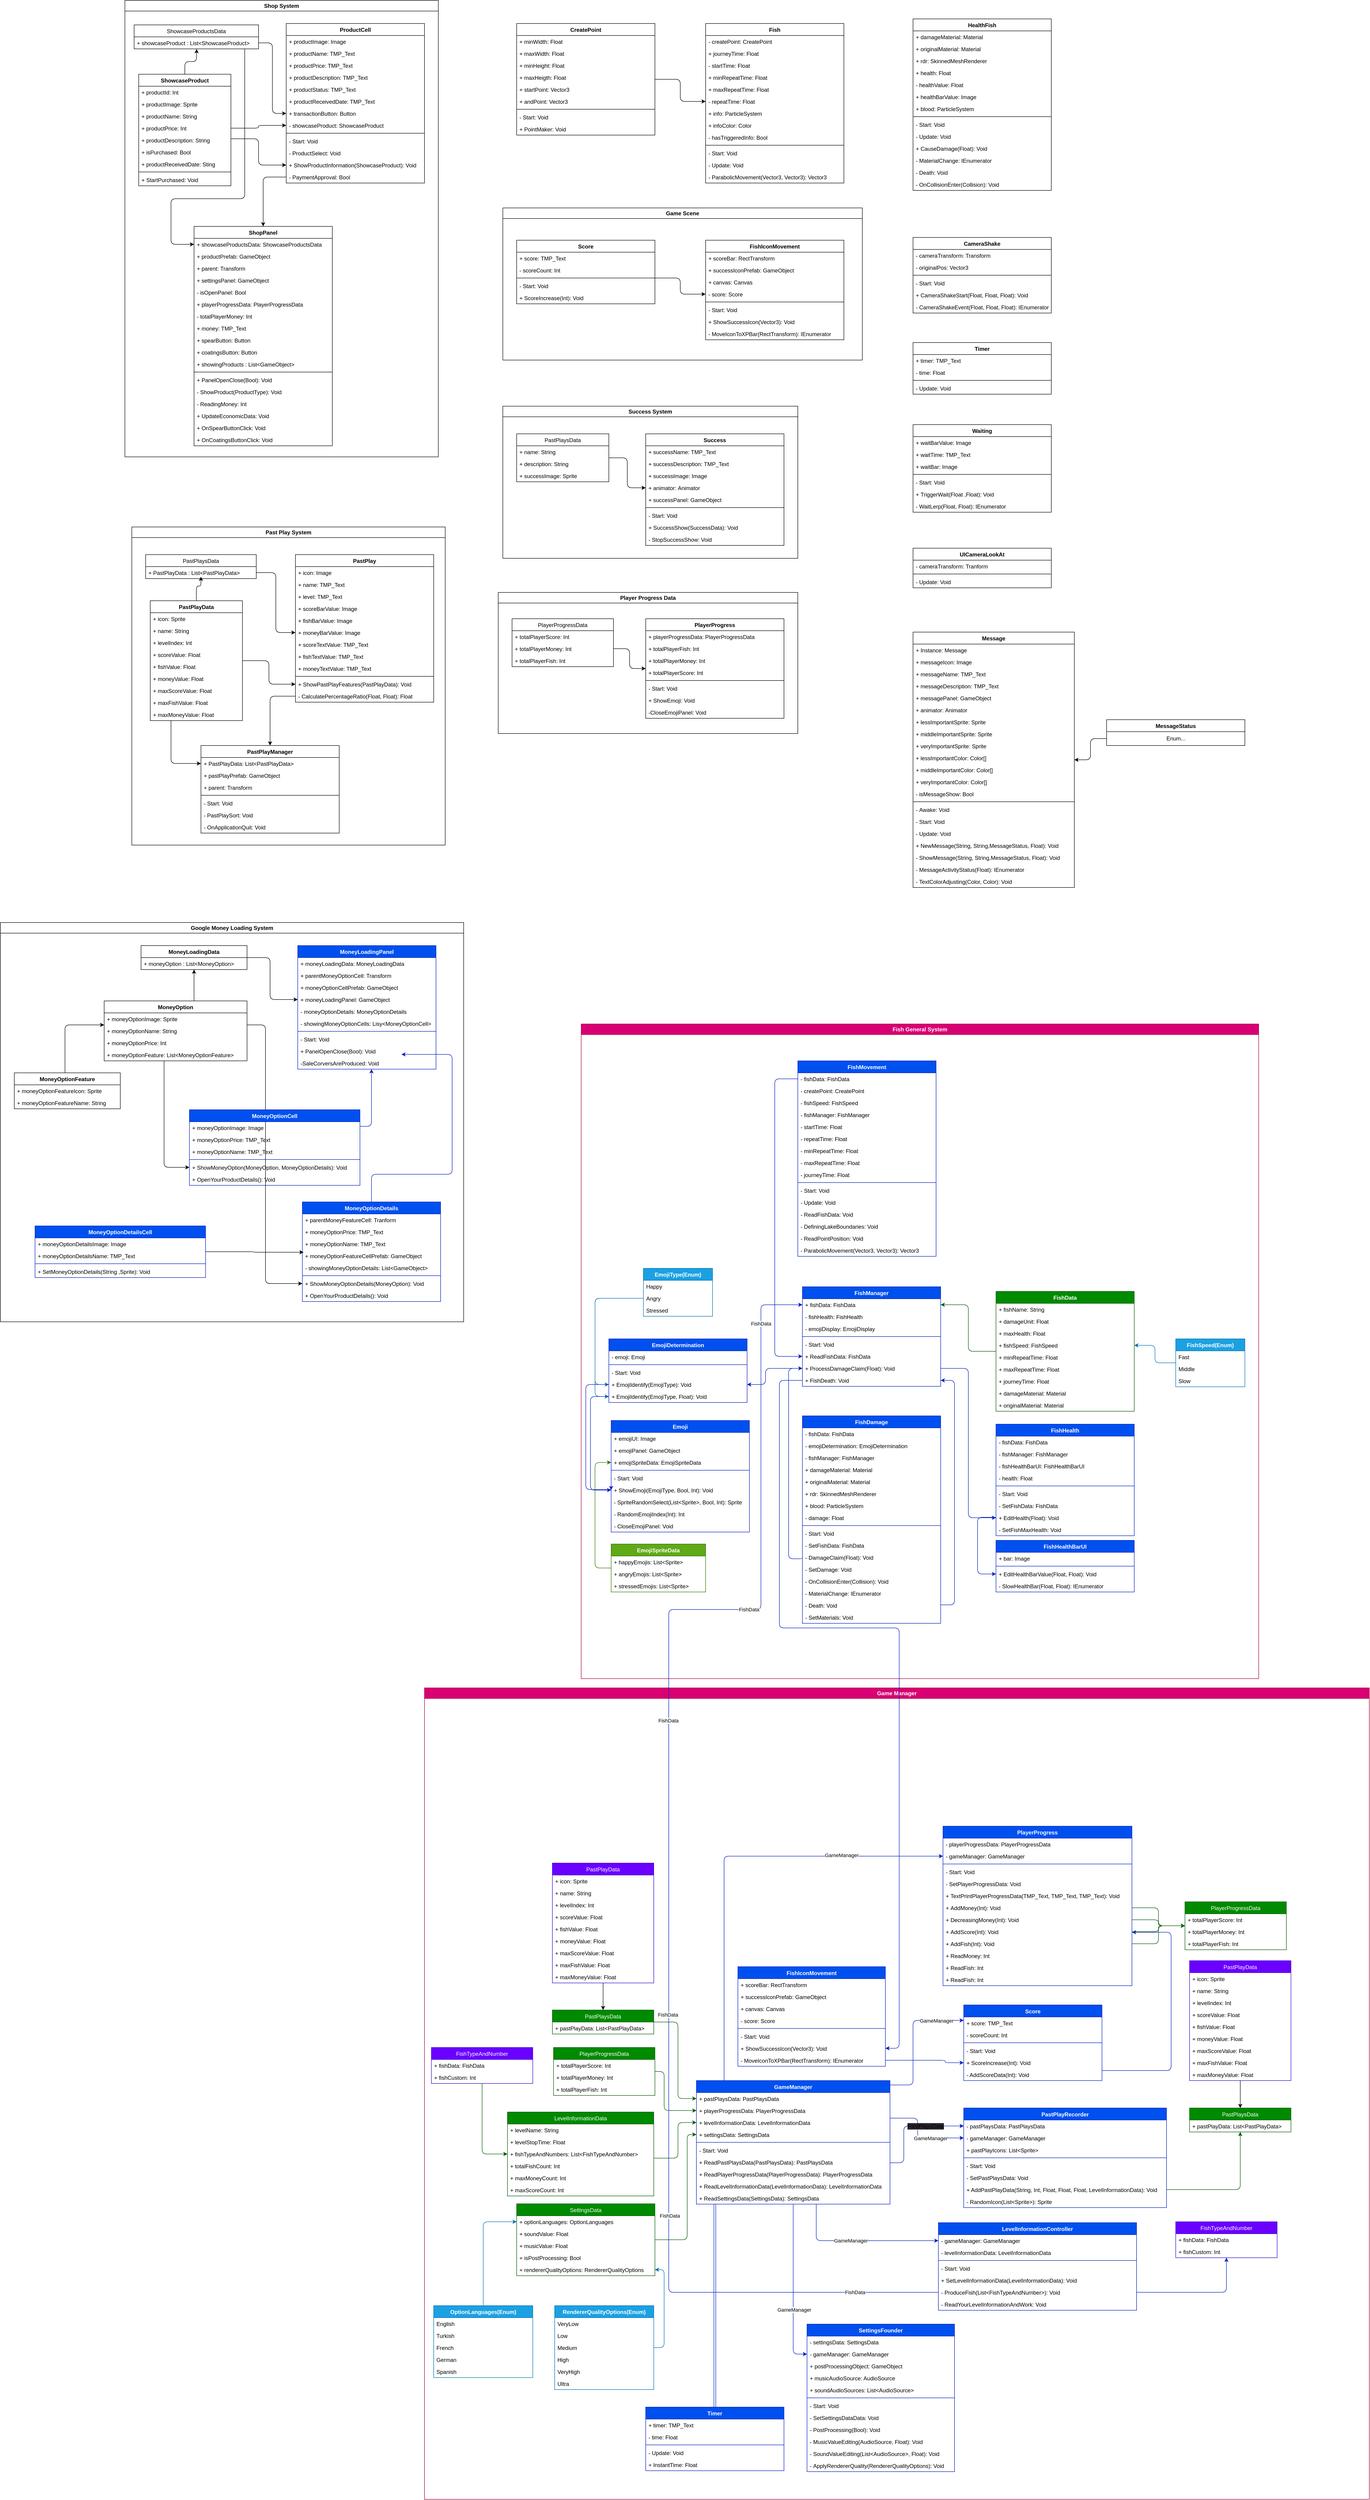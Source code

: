 <mxfile>
    <diagram id="LEUFvuBvIqz1YluHnLWP" name="Page-1">
        <mxGraphModel dx="2392" dy="940" grid="1" gridSize="10" guides="1" tooltips="1" connect="1" arrows="1" fold="1" page="1" pageScale="1" pageWidth="850" pageHeight="1100" math="0" shadow="0">
            <root>
                <mxCell id="0"/>
                <mxCell id="1" parent="0"/>
                <mxCell id="34" style="edgeStyle=orthogonalEdgeStyle;html=1;entryX=0.502;entryY=1.015;entryDx=0;entryDy=0;entryPerimeter=0;" parent="1" source="8" target="3" edge="1">
                    <mxGeometry relative="1" as="geometry"/>
                </mxCell>
                <mxCell id="350" style="edgeStyle=orthogonalEdgeStyle;html=1;entryX=0;entryY=0.5;entryDx=0;entryDy=0;" parent="1" source="8" target="31" edge="1">
                    <mxGeometry relative="1" as="geometry">
                        <Array as="points">
                            <mxPoint x="360" y="380"/>
                            <mxPoint x="360" y="437"/>
                        </Array>
                    </mxGeometry>
                </mxCell>
                <mxCell id="8" value="ShowcaseProduct" style="swimlane;fontStyle=1;align=center;verticalAlign=top;childLayout=stackLayout;horizontal=1;startSize=26;horizontalStack=0;resizeParent=1;resizeParentMax=0;resizeLast=0;collapsible=1;marginBottom=0;" parent="1" vertex="1">
                    <mxGeometry x="100" y="240" width="200" height="242" as="geometry"/>
                </mxCell>
                <mxCell id="9" value="+ productId: Int" style="text;strokeColor=none;fillColor=none;align=left;verticalAlign=top;spacingLeft=4;spacingRight=4;overflow=hidden;rotatable=0;points=[[0,0.5],[1,0.5]];portConstraint=eastwest;" parent="8" vertex="1">
                    <mxGeometry y="26" width="200" height="26" as="geometry"/>
                </mxCell>
                <mxCell id="12" value="+ productImage: Sprite" style="text;strokeColor=none;fillColor=none;align=left;verticalAlign=top;spacingLeft=4;spacingRight=4;overflow=hidden;rotatable=0;points=[[0,0.5],[1,0.5]];portConstraint=eastwest;" parent="8" vertex="1">
                    <mxGeometry y="52" width="200" height="26" as="geometry"/>
                </mxCell>
                <mxCell id="13" value="+ productName: String" style="text;strokeColor=none;fillColor=none;align=left;verticalAlign=top;spacingLeft=4;spacingRight=4;overflow=hidden;rotatable=0;points=[[0,0.5],[1,0.5]];portConstraint=eastwest;" parent="8" vertex="1">
                    <mxGeometry y="78" width="200" height="26" as="geometry"/>
                </mxCell>
                <mxCell id="14" value="+ productPrice: Int" style="text;strokeColor=none;fillColor=none;align=left;verticalAlign=top;spacingLeft=4;spacingRight=4;overflow=hidden;rotatable=0;points=[[0,0.5],[1,0.5]];portConstraint=eastwest;" parent="8" vertex="1">
                    <mxGeometry y="104" width="200" height="26" as="geometry"/>
                </mxCell>
                <mxCell id="15" value="+ productDescription: String" style="text;strokeColor=none;fillColor=none;align=left;verticalAlign=top;spacingLeft=4;spacingRight=4;overflow=hidden;rotatable=0;points=[[0,0.5],[1,0.5]];portConstraint=eastwest;" parent="8" vertex="1">
                    <mxGeometry y="130" width="200" height="26" as="geometry"/>
                </mxCell>
                <mxCell id="16" value="+ isPurchased: Bool" style="text;strokeColor=none;fillColor=none;align=left;verticalAlign=top;spacingLeft=4;spacingRight=4;overflow=hidden;rotatable=0;points=[[0,0.5],[1,0.5]];portConstraint=eastwest;" parent="8" vertex="1">
                    <mxGeometry y="156" width="200" height="26" as="geometry"/>
                </mxCell>
                <mxCell id="17" value="+ productReceivedDate: Sting" style="text;strokeColor=none;fillColor=none;align=left;verticalAlign=top;spacingLeft=4;spacingRight=4;overflow=hidden;rotatable=0;points=[[0,0.5],[1,0.5]];portConstraint=eastwest;" parent="8" vertex="1">
                    <mxGeometry y="182" width="200" height="26" as="geometry"/>
                </mxCell>
                <mxCell id="10" value="" style="line;strokeWidth=1;fillColor=none;align=left;verticalAlign=middle;spacingTop=-1;spacingLeft=3;spacingRight=3;rotatable=0;labelPosition=right;points=[];portConstraint=eastwest;strokeColor=inherit;" parent="8" vertex="1">
                    <mxGeometry y="208" width="200" height="8" as="geometry"/>
                </mxCell>
                <mxCell id="11" value="+ StartPurchased: Void" style="text;strokeColor=none;fillColor=none;align=left;verticalAlign=top;spacingLeft=4;spacingRight=4;overflow=hidden;rotatable=0;points=[[0,0.5],[1,0.5]];portConstraint=eastwest;" parent="8" vertex="1">
                    <mxGeometry y="216" width="200" height="26" as="geometry"/>
                </mxCell>
                <mxCell id="37" value="ShopPanel" style="swimlane;fontStyle=1;align=center;verticalAlign=top;childLayout=stackLayout;horizontal=1;startSize=26;horizontalStack=0;resizeParent=1;resizeParentMax=0;resizeLast=0;collapsible=1;marginBottom=0;" parent="1" vertex="1">
                    <mxGeometry x="220" y="570" width="300" height="476" as="geometry"/>
                </mxCell>
                <mxCell id="38" value="+ showcaseProductsData: ShowcaseProductsData" style="text;strokeColor=none;fillColor=none;align=left;verticalAlign=top;spacingLeft=4;spacingRight=4;overflow=hidden;rotatable=0;points=[[0,0.5],[1,0.5]];portConstraint=eastwest;" parent="37" vertex="1">
                    <mxGeometry y="26" width="300" height="26" as="geometry"/>
                </mxCell>
                <mxCell id="41" value="+ productPrefab: GameObject" style="text;strokeColor=none;fillColor=none;align=left;verticalAlign=top;spacingLeft=4;spacingRight=4;overflow=hidden;rotatable=0;points=[[0,0.5],[1,0.5]];portConstraint=eastwest;" parent="37" vertex="1">
                    <mxGeometry y="52" width="300" height="26" as="geometry"/>
                </mxCell>
                <mxCell id="42" value="+ parent: Transform" style="text;strokeColor=none;fillColor=none;align=left;verticalAlign=top;spacingLeft=4;spacingRight=4;overflow=hidden;rotatable=0;points=[[0,0.5],[1,0.5]];portConstraint=eastwest;" parent="37" vertex="1">
                    <mxGeometry y="78" width="300" height="26" as="geometry"/>
                </mxCell>
                <mxCell id="43" value="+ settingsPanel: GameObject" style="text;strokeColor=none;fillColor=none;align=left;verticalAlign=top;spacingLeft=4;spacingRight=4;overflow=hidden;rotatable=0;points=[[0,0.5],[1,0.5]];portConstraint=eastwest;" parent="37" vertex="1">
                    <mxGeometry y="104" width="300" height="26" as="geometry"/>
                </mxCell>
                <mxCell id="44" value="- isOpenPanel: Bool" style="text;strokeColor=none;fillColor=none;align=left;verticalAlign=top;spacingLeft=4;spacingRight=4;overflow=hidden;rotatable=0;points=[[0,0.5],[1,0.5]];portConstraint=eastwest;" parent="37" vertex="1">
                    <mxGeometry y="130" width="300" height="26" as="geometry"/>
                </mxCell>
                <mxCell id="252" value="+ playerProgressData: PlayerProgressData" style="text;strokeColor=none;fillColor=none;align=left;verticalAlign=top;spacingLeft=4;spacingRight=4;overflow=hidden;rotatable=0;points=[[0,0.5],[1,0.5]];portConstraint=eastwest;" parent="37" vertex="1">
                    <mxGeometry y="156" width="300" height="26" as="geometry"/>
                </mxCell>
                <mxCell id="253" value="- totalPlayerMoney: Int" style="text;strokeColor=none;fillColor=none;align=left;verticalAlign=top;spacingLeft=4;spacingRight=4;overflow=hidden;rotatable=0;points=[[0,0.5],[1,0.5]];portConstraint=eastwest;" parent="37" vertex="1">
                    <mxGeometry y="182" width="300" height="26" as="geometry"/>
                </mxCell>
                <mxCell id="254" value="+ money: TMP_Text" style="text;strokeColor=none;fillColor=none;align=left;verticalAlign=top;spacingLeft=4;spacingRight=4;overflow=hidden;rotatable=0;points=[[0,0.5],[1,0.5]];portConstraint=eastwest;" parent="37" vertex="1">
                    <mxGeometry y="208" width="300" height="26" as="geometry"/>
                </mxCell>
                <mxCell id="291" value="+ spearButton: Button" style="text;strokeColor=none;fillColor=none;align=left;verticalAlign=top;spacingLeft=4;spacingRight=4;overflow=hidden;rotatable=0;points=[[0,0.5],[1,0.5]];portConstraint=eastwest;" parent="37" vertex="1">
                    <mxGeometry y="234" width="300" height="26" as="geometry"/>
                </mxCell>
                <mxCell id="292" value="+ coatingsButton: Button" style="text;strokeColor=none;fillColor=none;align=left;verticalAlign=top;spacingLeft=4;spacingRight=4;overflow=hidden;rotatable=0;points=[[0,0.5],[1,0.5]];portConstraint=eastwest;" parent="37" vertex="1">
                    <mxGeometry y="260" width="300" height="26" as="geometry"/>
                </mxCell>
                <mxCell id="293" value="+ showingProducts : List&lt;GameObject&gt;" style="text;strokeColor=none;fillColor=none;align=left;verticalAlign=top;spacingLeft=4;spacingRight=4;overflow=hidden;rotatable=0;points=[[0,0.5],[1,0.5]];portConstraint=eastwest;" parent="37" vertex="1">
                    <mxGeometry y="286" width="300" height="26" as="geometry"/>
                </mxCell>
                <mxCell id="39" value="" style="line;strokeWidth=1;fillColor=none;align=left;verticalAlign=middle;spacingTop=-1;spacingLeft=3;spacingRight=3;rotatable=0;labelPosition=right;points=[];portConstraint=eastwest;strokeColor=inherit;" parent="37" vertex="1">
                    <mxGeometry y="312" width="300" height="8" as="geometry"/>
                </mxCell>
                <mxCell id="40" value="+ PanelOpenClose(Bool): Void" style="text;strokeColor=none;fillColor=none;align=left;verticalAlign=top;spacingLeft=4;spacingRight=4;overflow=hidden;rotatable=0;points=[[0,0.5],[1,0.5]];portConstraint=eastwest;" parent="37" vertex="1">
                    <mxGeometry y="320" width="300" height="26" as="geometry"/>
                </mxCell>
                <mxCell id="45" value="- ShowProduct(ProductType): Void" style="text;strokeColor=none;fillColor=none;align=left;verticalAlign=top;spacingLeft=4;spacingRight=4;overflow=hidden;rotatable=0;points=[[0,0.5],[1,0.5]];portConstraint=eastwest;" parent="37" vertex="1">
                    <mxGeometry y="346" width="300" height="26" as="geometry"/>
                </mxCell>
                <mxCell id="251" value="- ReadingMoney: Int" style="text;strokeColor=none;fillColor=none;align=left;verticalAlign=top;spacingLeft=4;spacingRight=4;overflow=hidden;rotatable=0;points=[[0,0.5],[1,0.5]];portConstraint=eastwest;" parent="37" vertex="1">
                    <mxGeometry y="372" width="300" height="26" as="geometry"/>
                </mxCell>
                <mxCell id="283" value="+ UpdateEconomicData: Void" style="text;strokeColor=none;fillColor=none;align=left;verticalAlign=top;spacingLeft=4;spacingRight=4;overflow=hidden;rotatable=0;points=[[0,0.5],[1,0.5]];portConstraint=eastwest;" parent="37" vertex="1">
                    <mxGeometry y="398" width="300" height="26" as="geometry"/>
                </mxCell>
                <mxCell id="287" value="+ OnSpearButtonClick: Void" style="text;strokeColor=none;fillColor=none;align=left;verticalAlign=top;spacingLeft=4;spacingRight=4;overflow=hidden;rotatable=0;points=[[0,0.5],[1,0.5]];portConstraint=eastwest;" parent="37" vertex="1">
                    <mxGeometry y="424" width="300" height="26" as="geometry"/>
                </mxCell>
                <mxCell id="289" value="+ OnCoatingsButtonClick: Void" style="text;strokeColor=none;fillColor=none;align=left;verticalAlign=top;spacingLeft=4;spacingRight=4;overflow=hidden;rotatable=0;points=[[0,0.5],[1,0.5]];portConstraint=eastwest;" parent="37" vertex="1">
                    <mxGeometry y="450" width="300" height="26" as="geometry"/>
                </mxCell>
                <mxCell id="46" style="edgeStyle=orthogonalEdgeStyle;html=1;entryX=0.5;entryY=0;entryDx=0;entryDy=0;" parent="1" source="32" target="37" edge="1">
                    <mxGeometry relative="1" as="geometry"/>
                </mxCell>
                <mxCell id="86" value="PastPlay" style="swimlane;fontStyle=1;align=center;verticalAlign=top;childLayout=stackLayout;horizontal=1;startSize=26;horizontalStack=0;resizeParent=1;resizeParentMax=0;resizeLast=0;collapsible=1;marginBottom=0;" parent="1" vertex="1">
                    <mxGeometry x="440" y="1282" width="300" height="320" as="geometry"/>
                </mxCell>
                <mxCell id="87" value="+ icon: Image" style="text;strokeColor=none;fillColor=none;align=left;verticalAlign=top;spacingLeft=4;spacingRight=4;overflow=hidden;rotatable=0;points=[[0,0.5],[1,0.5]];portConstraint=eastwest;" parent="86" vertex="1">
                    <mxGeometry y="26" width="300" height="26" as="geometry"/>
                </mxCell>
                <mxCell id="88" value="+ name: TMP_Text" style="text;strokeColor=none;fillColor=none;align=left;verticalAlign=top;spacingLeft=4;spacingRight=4;overflow=hidden;rotatable=0;points=[[0,0.5],[1,0.5]];portConstraint=eastwest;" parent="86" vertex="1">
                    <mxGeometry y="52" width="300" height="26" as="geometry"/>
                </mxCell>
                <mxCell id="89" value="+ level: TMP_Text" style="text;strokeColor=none;fillColor=none;align=left;verticalAlign=top;spacingLeft=4;spacingRight=4;overflow=hidden;rotatable=0;points=[[0,0.5],[1,0.5]];portConstraint=eastwest;" parent="86" vertex="1">
                    <mxGeometry y="78" width="300" height="26" as="geometry"/>
                </mxCell>
                <mxCell id="90" value="+ scoreBarValue: Image" style="text;strokeColor=none;fillColor=none;align=left;verticalAlign=top;spacingLeft=4;spacingRight=4;overflow=hidden;rotatable=0;points=[[0,0.5],[1,0.5]];portConstraint=eastwest;" parent="86" vertex="1">
                    <mxGeometry y="104" width="300" height="26" as="geometry"/>
                </mxCell>
                <mxCell id="91" value="+ fishBarValue: Image" style="text;strokeColor=none;fillColor=none;align=left;verticalAlign=top;spacingLeft=4;spacingRight=4;overflow=hidden;rotatable=0;points=[[0,0.5],[1,0.5]];portConstraint=eastwest;" parent="86" vertex="1">
                    <mxGeometry y="130" width="300" height="26" as="geometry"/>
                </mxCell>
                <mxCell id="92" value="+ moneyBarValue: Image" style="text;strokeColor=none;fillColor=none;align=left;verticalAlign=top;spacingLeft=4;spacingRight=4;overflow=hidden;rotatable=0;points=[[0,0.5],[1,0.5]];portConstraint=eastwest;" parent="86" vertex="1">
                    <mxGeometry y="156" width="300" height="26" as="geometry"/>
                </mxCell>
                <mxCell id="93" value="+ scoreTextValue: TMP_Text" style="text;strokeColor=none;fillColor=none;align=left;verticalAlign=top;spacingLeft=4;spacingRight=4;overflow=hidden;rotatable=0;points=[[0,0.5],[1,0.5]];portConstraint=eastwest;" parent="86" vertex="1">
                    <mxGeometry y="182" width="300" height="26" as="geometry"/>
                </mxCell>
                <mxCell id="100" value="+ fishTextValue: TMP_Text" style="text;strokeColor=none;fillColor=none;align=left;verticalAlign=top;spacingLeft=4;spacingRight=4;overflow=hidden;rotatable=0;points=[[0,0.5],[1,0.5]];portConstraint=eastwest;" parent="86" vertex="1">
                    <mxGeometry y="208" width="300" height="26" as="geometry"/>
                </mxCell>
                <mxCell id="101" value="+ moneyTextValue: TMP_Text" style="text;strokeColor=none;fillColor=none;align=left;verticalAlign=top;spacingLeft=4;spacingRight=4;overflow=hidden;rotatable=0;points=[[0,0.5],[1,0.5]];portConstraint=eastwest;" parent="86" vertex="1">
                    <mxGeometry y="234" width="300" height="26" as="geometry"/>
                </mxCell>
                <mxCell id="95" value="" style="line;strokeWidth=1;fillColor=none;align=left;verticalAlign=middle;spacingTop=-1;spacingLeft=3;spacingRight=3;rotatable=0;labelPosition=right;points=[];portConstraint=eastwest;strokeColor=inherit;" parent="86" vertex="1">
                    <mxGeometry y="260" width="300" height="8" as="geometry"/>
                </mxCell>
                <mxCell id="96" value="+ ShowPastPlayFeatures(PastPlayData): Void" style="text;strokeColor=none;fillColor=none;align=left;verticalAlign=top;spacingLeft=4;spacingRight=4;overflow=hidden;rotatable=0;points=[[0,0.5],[1,0.5]];portConstraint=eastwest;" parent="86" vertex="1">
                    <mxGeometry y="268" width="300" height="26" as="geometry"/>
                </mxCell>
                <mxCell id="97" value="- CalculatePercentageRatio(Float, Float): Float" style="text;strokeColor=none;fillColor=none;align=left;verticalAlign=top;spacingLeft=4;spacingRight=4;overflow=hidden;rotatable=0;points=[[0,0.5],[1,0.5]];portConstraint=eastwest;" parent="86" vertex="1">
                    <mxGeometry y="294" width="300" height="26" as="geometry"/>
                </mxCell>
                <mxCell id="102" value="PastPlayManager" style="swimlane;fontStyle=1;align=center;verticalAlign=top;childLayout=stackLayout;horizontal=1;startSize=26;horizontalStack=0;resizeParent=1;resizeParentMax=0;resizeLast=0;collapsible=1;marginBottom=0;" parent="1" vertex="1">
                    <mxGeometry x="235" y="1696" width="300" height="190" as="geometry"/>
                </mxCell>
                <mxCell id="103" value="+ PastPlayData: List&lt;PastPlayData&gt;" style="text;strokeColor=none;fillColor=none;align=left;verticalAlign=top;spacingLeft=4;spacingRight=4;overflow=hidden;rotatable=0;points=[[0,0.5],[1,0.5]];portConstraint=eastwest;" parent="102" vertex="1">
                    <mxGeometry y="26" width="300" height="26" as="geometry"/>
                </mxCell>
                <mxCell id="104" value="+ pastPlayPrefab: GameObject" style="text;strokeColor=none;fillColor=none;align=left;verticalAlign=top;spacingLeft=4;spacingRight=4;overflow=hidden;rotatable=0;points=[[0,0.5],[1,0.5]];portConstraint=eastwest;" parent="102" vertex="1">
                    <mxGeometry y="52" width="300" height="26" as="geometry"/>
                </mxCell>
                <mxCell id="105" value="+ parent: Transform" style="text;strokeColor=none;fillColor=none;align=left;verticalAlign=top;spacingLeft=4;spacingRight=4;overflow=hidden;rotatable=0;points=[[0,0.5],[1,0.5]];portConstraint=eastwest;" parent="102" vertex="1">
                    <mxGeometry y="78" width="300" height="26" as="geometry"/>
                </mxCell>
                <mxCell id="108" value="" style="line;strokeWidth=1;fillColor=none;align=left;verticalAlign=middle;spacingTop=-1;spacingLeft=3;spacingRight=3;rotatable=0;labelPosition=right;points=[];portConstraint=eastwest;strokeColor=inherit;" parent="102" vertex="1">
                    <mxGeometry y="104" width="300" height="8" as="geometry"/>
                </mxCell>
                <mxCell id="109" value="- Start: Void" style="text;strokeColor=none;fillColor=none;align=left;verticalAlign=top;spacingLeft=4;spacingRight=4;overflow=hidden;rotatable=0;points=[[0,0.5],[1,0.5]];portConstraint=eastwest;" parent="102" vertex="1">
                    <mxGeometry y="112" width="300" height="26" as="geometry"/>
                </mxCell>
                <mxCell id="110" value="- PastPlaySort: Void" style="text;strokeColor=none;fillColor=none;align=left;verticalAlign=top;spacingLeft=4;spacingRight=4;overflow=hidden;rotatable=0;points=[[0,0.5],[1,0.5]];portConstraint=eastwest;" parent="102" vertex="1">
                    <mxGeometry y="138" width="300" height="26" as="geometry"/>
                </mxCell>
                <mxCell id="111" value="- OnApplicationQuit: Void" style="text;strokeColor=none;fillColor=none;align=left;verticalAlign=top;spacingLeft=4;spacingRight=4;overflow=hidden;rotatable=0;points=[[0,0.5],[1,0.5]];portConstraint=eastwest;" parent="102" vertex="1">
                    <mxGeometry y="164" width="300" height="26" as="geometry"/>
                </mxCell>
                <mxCell id="113" style="edgeStyle=orthogonalEdgeStyle;html=1;entryX=0;entryY=0.5;entryDx=0;entryDy=0;" parent="1" source="72" target="92" edge="1">
                    <mxGeometry relative="1" as="geometry"/>
                </mxCell>
                <mxCell id="114" style="edgeStyle=orthogonalEdgeStyle;html=1;entryX=0.5;entryY=0;entryDx=0;entryDy=0;" parent="1" source="97" target="102" edge="1">
                    <mxGeometry relative="1" as="geometry"/>
                </mxCell>
                <mxCell id="115" value="Past Play System" style="swimlane;whiteSpace=wrap;html=1;" parent="1" vertex="1">
                    <mxGeometry x="85" y="1222" width="680" height="690" as="geometry"/>
                </mxCell>
                <mxCell id="71" value="PastPlaysData" style="swimlane;fontStyle=0;childLayout=stackLayout;horizontal=1;startSize=26;fillColor=none;horizontalStack=0;resizeParent=1;resizeParentMax=0;resizeLast=0;collapsible=1;marginBottom=0;" parent="115" vertex="1">
                    <mxGeometry x="30" y="60" width="240" height="52" as="geometry"/>
                </mxCell>
                <mxCell id="72" value="+ PastPlayData : List&lt;PastPlayData&gt;" style="text;strokeColor=none;fillColor=none;align=left;verticalAlign=top;spacingLeft=4;spacingRight=4;overflow=hidden;rotatable=0;points=[[0,0.5],[1,0.5]];portConstraint=eastwest;" parent="71" vertex="1">
                    <mxGeometry y="26" width="240" height="26" as="geometry"/>
                </mxCell>
                <mxCell id="352" style="edgeStyle=orthogonalEdgeStyle;html=1;" parent="115" source="74" edge="1">
                    <mxGeometry relative="1" as="geometry">
                        <mxPoint x="150" y="108" as="targetPoint"/>
                        <Array as="points">
                            <mxPoint x="140" y="128"/>
                            <mxPoint x="150" y="128"/>
                        </Array>
                    </mxGeometry>
                </mxCell>
                <mxCell id="74" value="PastPlayData" style="swimlane;fontStyle=1;align=center;verticalAlign=top;childLayout=stackLayout;horizontal=1;startSize=26;horizontalStack=0;resizeParent=1;resizeParentMax=0;resizeLast=0;collapsible=1;marginBottom=0;" parent="115" vertex="1">
                    <mxGeometry x="40" y="160" width="200" height="260" as="geometry">
                        <mxRectangle x="100" y="970" width="120" height="30" as="alternateBounds"/>
                    </mxGeometry>
                </mxCell>
                <mxCell id="75" value="+ icon: Sprite" style="text;strokeColor=none;fillColor=none;align=left;verticalAlign=top;spacingLeft=4;spacingRight=4;overflow=hidden;rotatable=0;points=[[0,0.5],[1,0.5]];portConstraint=eastwest;" parent="74" vertex="1">
                    <mxGeometry y="26" width="200" height="26" as="geometry"/>
                </mxCell>
                <mxCell id="76" value="+ name: String" style="text;strokeColor=none;fillColor=none;align=left;verticalAlign=top;spacingLeft=4;spacingRight=4;overflow=hidden;rotatable=0;points=[[0,0.5],[1,0.5]];portConstraint=eastwest;" parent="74" vertex="1">
                    <mxGeometry y="52" width="200" height="26" as="geometry"/>
                </mxCell>
                <mxCell id="77" value="+ levelIndex: Int" style="text;strokeColor=none;fillColor=none;align=left;verticalAlign=top;spacingLeft=4;spacingRight=4;overflow=hidden;rotatable=0;points=[[0,0.5],[1,0.5]];portConstraint=eastwest;" parent="74" vertex="1">
                    <mxGeometry y="78" width="200" height="26" as="geometry"/>
                </mxCell>
                <mxCell id="78" value="+ scoreValue: Float" style="text;strokeColor=none;fillColor=none;align=left;verticalAlign=top;spacingLeft=4;spacingRight=4;overflow=hidden;rotatable=0;points=[[0,0.5],[1,0.5]];portConstraint=eastwest;" parent="74" vertex="1">
                    <mxGeometry y="104" width="200" height="26" as="geometry"/>
                </mxCell>
                <mxCell id="79" value="+ fishValue: Float" style="text;strokeColor=none;fillColor=none;align=left;verticalAlign=top;spacingLeft=4;spacingRight=4;overflow=hidden;rotatable=0;points=[[0,0.5],[1,0.5]];portConstraint=eastwest;" parent="74" vertex="1">
                    <mxGeometry y="130" width="200" height="26" as="geometry"/>
                </mxCell>
                <mxCell id="80" value="+ moneyValue: Float" style="text;strokeColor=none;fillColor=none;align=left;verticalAlign=top;spacingLeft=4;spacingRight=4;overflow=hidden;rotatable=0;points=[[0,0.5],[1,0.5]];portConstraint=eastwest;" parent="74" vertex="1">
                    <mxGeometry y="156" width="200" height="26" as="geometry"/>
                </mxCell>
                <mxCell id="81" value="+ maxScoreValue: Float" style="text;strokeColor=none;fillColor=none;align=left;verticalAlign=top;spacingLeft=4;spacingRight=4;overflow=hidden;rotatable=0;points=[[0,0.5],[1,0.5]];portConstraint=eastwest;" parent="74" vertex="1">
                    <mxGeometry y="182" width="200" height="26" as="geometry"/>
                </mxCell>
                <mxCell id="84" value="+ maxFishValue: Float" style="text;strokeColor=none;fillColor=none;align=left;verticalAlign=top;spacingLeft=4;spacingRight=4;overflow=hidden;rotatable=0;points=[[0,0.5],[1,0.5]];portConstraint=eastwest;" parent="74" vertex="1">
                    <mxGeometry y="208" width="200" height="26" as="geometry"/>
                </mxCell>
                <mxCell id="85" value="+ maxMoneyValue: Float" style="text;strokeColor=none;fillColor=none;align=left;verticalAlign=top;spacingLeft=4;spacingRight=4;overflow=hidden;rotatable=0;points=[[0,0.5],[1,0.5]];portConstraint=eastwest;" parent="74" vertex="1">
                    <mxGeometry y="234" width="200" height="26" as="geometry"/>
                </mxCell>
                <mxCell id="130" style="edgeStyle=orthogonalEdgeStyle;html=1;entryX=0;entryY=0.5;entryDx=0;entryDy=0;" parent="1" source="116" target="128" edge="1">
                    <mxGeometry relative="1" as="geometry"/>
                </mxCell>
                <mxCell id="116" value="PastPlaysData" style="swimlane;fontStyle=0;childLayout=stackLayout;horizontal=1;startSize=26;fillColor=none;horizontalStack=0;resizeParent=1;resizeParentMax=0;resizeLast=0;collapsible=1;marginBottom=0;" parent="1" vertex="1">
                    <mxGeometry x="920" y="1020" width="200" height="104" as="geometry"/>
                </mxCell>
                <mxCell id="117" value="+ name: String" style="text;strokeColor=none;fillColor=none;align=left;verticalAlign=top;spacingLeft=4;spacingRight=4;overflow=hidden;rotatable=0;points=[[0,0.5],[1,0.5]];portConstraint=eastwest;" parent="116" vertex="1">
                    <mxGeometry y="26" width="200" height="26" as="geometry"/>
                </mxCell>
                <mxCell id="118" value="+ description: String" style="text;strokeColor=none;fillColor=none;align=left;verticalAlign=top;spacingLeft=4;spacingRight=4;overflow=hidden;rotatable=0;points=[[0,0.5],[1,0.5]];portConstraint=eastwest;" parent="116" vertex="1">
                    <mxGeometry y="52" width="200" height="26" as="geometry"/>
                </mxCell>
                <mxCell id="119" value="+ successImage: Sprite" style="text;strokeColor=none;fillColor=none;align=left;verticalAlign=top;spacingLeft=4;spacingRight=4;overflow=hidden;rotatable=0;points=[[0,0.5],[1,0.5]];portConstraint=eastwest;" parent="116" vertex="1">
                    <mxGeometry y="78" width="200" height="26" as="geometry"/>
                </mxCell>
                <mxCell id="120" value="Success" style="swimlane;fontStyle=1;align=center;verticalAlign=top;childLayout=stackLayout;horizontal=1;startSize=26;horizontalStack=0;resizeParent=1;resizeParentMax=0;resizeLast=0;collapsible=1;marginBottom=0;" parent="1" vertex="1">
                    <mxGeometry x="1200" y="1020" width="300" height="242" as="geometry"/>
                </mxCell>
                <mxCell id="121" value="+ successName: TMP_Text" style="text;strokeColor=none;fillColor=none;align=left;verticalAlign=top;spacingLeft=4;spacingRight=4;overflow=hidden;rotatable=0;points=[[0,0.5],[1,0.5]];portConstraint=eastwest;" parent="120" vertex="1">
                    <mxGeometry y="26" width="300" height="26" as="geometry"/>
                </mxCell>
                <mxCell id="122" value="+ successDescription: TMP_Text" style="text;strokeColor=none;fillColor=none;align=left;verticalAlign=top;spacingLeft=4;spacingRight=4;overflow=hidden;rotatable=0;points=[[0,0.5],[1,0.5]];portConstraint=eastwest;" parent="120" vertex="1">
                    <mxGeometry y="52" width="300" height="26" as="geometry"/>
                </mxCell>
                <mxCell id="123" value="+ successImage: Image" style="text;strokeColor=none;fillColor=none;align=left;verticalAlign=top;spacingLeft=4;spacingRight=4;overflow=hidden;rotatable=0;points=[[0,0.5],[1,0.5]];portConstraint=eastwest;" parent="120" vertex="1">
                    <mxGeometry y="78" width="300" height="26" as="geometry"/>
                </mxCell>
                <mxCell id="128" value="+ animator: Animator" style="text;strokeColor=none;fillColor=none;align=left;verticalAlign=top;spacingLeft=4;spacingRight=4;overflow=hidden;rotatable=0;points=[[0,0.5],[1,0.5]];portConstraint=eastwest;" parent="120" vertex="1">
                    <mxGeometry y="104" width="300" height="26" as="geometry"/>
                </mxCell>
                <mxCell id="129" value="+ successPanel: GameObject" style="text;strokeColor=none;fillColor=none;align=left;verticalAlign=top;spacingLeft=4;spacingRight=4;overflow=hidden;rotatable=0;points=[[0,0.5],[1,0.5]];portConstraint=eastwest;" parent="120" vertex="1">
                    <mxGeometry y="130" width="300" height="26" as="geometry"/>
                </mxCell>
                <mxCell id="124" value="" style="line;strokeWidth=1;fillColor=none;align=left;verticalAlign=middle;spacingTop=-1;spacingLeft=3;spacingRight=3;rotatable=0;labelPosition=right;points=[];portConstraint=eastwest;strokeColor=inherit;" parent="120" vertex="1">
                    <mxGeometry y="156" width="300" height="8" as="geometry"/>
                </mxCell>
                <mxCell id="125" value="- Start: Void" style="text;strokeColor=none;fillColor=none;align=left;verticalAlign=top;spacingLeft=4;spacingRight=4;overflow=hidden;rotatable=0;points=[[0,0.5],[1,0.5]];portConstraint=eastwest;" parent="120" vertex="1">
                    <mxGeometry y="164" width="300" height="26" as="geometry"/>
                </mxCell>
                <mxCell id="126" value="+ SuccessShow(SuccessData): Void" style="text;strokeColor=none;fillColor=none;align=left;verticalAlign=top;spacingLeft=4;spacingRight=4;overflow=hidden;rotatable=0;points=[[0,0.5],[1,0.5]];portConstraint=eastwest;" parent="120" vertex="1">
                    <mxGeometry y="190" width="300" height="26" as="geometry"/>
                </mxCell>
                <mxCell id="127" value="- StopSuccessShow: Void" style="text;strokeColor=none;fillColor=none;align=left;verticalAlign=top;spacingLeft=4;spacingRight=4;overflow=hidden;rotatable=0;points=[[0,0.5],[1,0.5]];portConstraint=eastwest;" parent="120" vertex="1">
                    <mxGeometry y="216" width="300" height="26" as="geometry"/>
                </mxCell>
                <mxCell id="131" value="Success System" style="swimlane;whiteSpace=wrap;html=1;" parent="1" vertex="1">
                    <mxGeometry x="890" y="960" width="640" height="330" as="geometry"/>
                </mxCell>
                <mxCell id="168" style="edgeStyle=orthogonalEdgeStyle;html=1;entryX=0;entryY=0.5;entryDx=0;entryDy=0;" parent="1" source="132" target="149" edge="1">
                    <mxGeometry relative="1" as="geometry"/>
                </mxCell>
                <mxCell id="132" value="CreatePoint" style="swimlane;fontStyle=1;align=center;verticalAlign=top;childLayout=stackLayout;horizontal=1;startSize=26;horizontalStack=0;resizeParent=1;resizeParentMax=0;resizeLast=0;collapsible=1;marginBottom=0;" parent="1" vertex="1">
                    <mxGeometry x="920" y="130" width="300" height="242" as="geometry"/>
                </mxCell>
                <mxCell id="133" value="+ minWidth: Float" style="text;strokeColor=none;fillColor=none;align=left;verticalAlign=top;spacingLeft=4;spacingRight=4;overflow=hidden;rotatable=0;points=[[0,0.5],[1,0.5]];portConstraint=eastwest;" parent="132" vertex="1">
                    <mxGeometry y="26" width="300" height="26" as="geometry"/>
                </mxCell>
                <mxCell id="134" value="+ maxWidth: Float" style="text;strokeColor=none;fillColor=none;align=left;verticalAlign=top;spacingLeft=4;spacingRight=4;overflow=hidden;rotatable=0;points=[[0,0.5],[1,0.5]];portConstraint=eastwest;" parent="132" vertex="1">
                    <mxGeometry y="52" width="300" height="26" as="geometry"/>
                </mxCell>
                <mxCell id="135" value="+ minHeight: Float" style="text;strokeColor=none;fillColor=none;align=left;verticalAlign=top;spacingLeft=4;spacingRight=4;overflow=hidden;rotatable=0;points=[[0,0.5],[1,0.5]];portConstraint=eastwest;" parent="132" vertex="1">
                    <mxGeometry y="78" width="300" height="26" as="geometry"/>
                </mxCell>
                <mxCell id="136" value="+ maxHeigth: Float" style="text;strokeColor=none;fillColor=none;align=left;verticalAlign=top;spacingLeft=4;spacingRight=4;overflow=hidden;rotatable=0;points=[[0,0.5],[1,0.5]];portConstraint=eastwest;" parent="132" vertex="1">
                    <mxGeometry y="104" width="300" height="26" as="geometry"/>
                </mxCell>
                <mxCell id="137" value="+ startPoint: Vector3" style="text;strokeColor=none;fillColor=none;align=left;verticalAlign=top;spacingLeft=4;spacingRight=4;overflow=hidden;rotatable=0;points=[[0,0.5],[1,0.5]];portConstraint=eastwest;" parent="132" vertex="1">
                    <mxGeometry y="130" width="300" height="26" as="geometry"/>
                </mxCell>
                <mxCell id="142" value="+ andPoint: Vector3" style="text;strokeColor=none;fillColor=none;align=left;verticalAlign=top;spacingLeft=4;spacingRight=4;overflow=hidden;rotatable=0;points=[[0,0.5],[1,0.5]];portConstraint=eastwest;" parent="132" vertex="1">
                    <mxGeometry y="156" width="300" height="26" as="geometry"/>
                </mxCell>
                <mxCell id="138" value="" style="line;strokeWidth=1;fillColor=none;align=left;verticalAlign=middle;spacingTop=-1;spacingLeft=3;spacingRight=3;rotatable=0;labelPosition=right;points=[];portConstraint=eastwest;strokeColor=inherit;" parent="132" vertex="1">
                    <mxGeometry y="182" width="300" height="8" as="geometry"/>
                </mxCell>
                <mxCell id="139" value="- Start: Void" style="text;strokeColor=none;fillColor=none;align=left;verticalAlign=top;spacingLeft=4;spacingRight=4;overflow=hidden;rotatable=0;points=[[0,0.5],[1,0.5]];portConstraint=eastwest;" parent="132" vertex="1">
                    <mxGeometry y="190" width="300" height="26" as="geometry"/>
                </mxCell>
                <mxCell id="140" value="+ PointMaker: Void" style="text;strokeColor=none;fillColor=none;align=left;verticalAlign=top;spacingLeft=4;spacingRight=4;overflow=hidden;rotatable=0;points=[[0,0.5],[1,0.5]];portConstraint=eastwest;" parent="132" vertex="1">
                    <mxGeometry y="216" width="300" height="26" as="geometry"/>
                </mxCell>
                <mxCell id="143" value="Fish" style="swimlane;fontStyle=1;align=center;verticalAlign=top;childLayout=stackLayout;horizontal=1;startSize=26;horizontalStack=0;resizeParent=1;resizeParentMax=0;resizeLast=0;collapsible=1;marginBottom=0;" parent="1" vertex="1">
                    <mxGeometry x="1330" y="130" width="300" height="346" as="geometry"/>
                </mxCell>
                <mxCell id="144" value="- createPoint: CreatePoint" style="text;strokeColor=none;fillColor=none;align=left;verticalAlign=top;spacingLeft=4;spacingRight=4;overflow=hidden;rotatable=0;points=[[0,0.5],[1,0.5]];portConstraint=eastwest;" parent="143" vertex="1">
                    <mxGeometry y="26" width="300" height="26" as="geometry"/>
                </mxCell>
                <mxCell id="145" value="+ journeyTime: Float" style="text;strokeColor=none;fillColor=none;align=left;verticalAlign=top;spacingLeft=4;spacingRight=4;overflow=hidden;rotatable=0;points=[[0,0.5],[1,0.5]];portConstraint=eastwest;" parent="143" vertex="1">
                    <mxGeometry y="52" width="300" height="26" as="geometry"/>
                </mxCell>
                <mxCell id="146" value="- startTime: Float" style="text;strokeColor=none;fillColor=none;align=left;verticalAlign=top;spacingLeft=4;spacingRight=4;overflow=hidden;rotatable=0;points=[[0,0.5],[1,0.5]];portConstraint=eastwest;" parent="143" vertex="1">
                    <mxGeometry y="78" width="300" height="26" as="geometry"/>
                </mxCell>
                <mxCell id="147" value="+ minRepeatTime: Float" style="text;strokeColor=none;fillColor=none;align=left;verticalAlign=top;spacingLeft=4;spacingRight=4;overflow=hidden;rotatable=0;points=[[0,0.5],[1,0.5]];portConstraint=eastwest;" parent="143" vertex="1">
                    <mxGeometry y="104" width="300" height="26" as="geometry"/>
                </mxCell>
                <mxCell id="148" value="+ maxRepeatTime: Float" style="text;strokeColor=none;fillColor=none;align=left;verticalAlign=top;spacingLeft=4;spacingRight=4;overflow=hidden;rotatable=0;points=[[0,0.5],[1,0.5]];portConstraint=eastwest;" parent="143" vertex="1">
                    <mxGeometry y="130" width="300" height="26" as="geometry"/>
                </mxCell>
                <mxCell id="149" value="- repeatTime: Float" style="text;strokeColor=none;fillColor=none;align=left;verticalAlign=top;spacingLeft=4;spacingRight=4;overflow=hidden;rotatable=0;points=[[0,0.5],[1,0.5]];portConstraint=eastwest;" parent="143" vertex="1">
                    <mxGeometry y="156" width="300" height="26" as="geometry"/>
                </mxCell>
                <mxCell id="153" value="+ info: ParticleSystem" style="text;strokeColor=none;fillColor=none;align=left;verticalAlign=top;spacingLeft=4;spacingRight=4;overflow=hidden;rotatable=0;points=[[0,0.5],[1,0.5]];portConstraint=eastwest;" parent="143" vertex="1">
                    <mxGeometry y="182" width="300" height="26" as="geometry"/>
                </mxCell>
                <mxCell id="154" value="+ infoColor: Color" style="text;strokeColor=none;fillColor=none;align=left;verticalAlign=top;spacingLeft=4;spacingRight=4;overflow=hidden;rotatable=0;points=[[0,0.5],[1,0.5]];portConstraint=eastwest;" parent="143" vertex="1">
                    <mxGeometry y="208" width="300" height="26" as="geometry"/>
                </mxCell>
                <mxCell id="155" value="- hasTriggeredInfo: Bool" style="text;strokeColor=none;fillColor=none;align=left;verticalAlign=top;spacingLeft=4;spacingRight=4;overflow=hidden;rotatable=0;points=[[0,0.5],[1,0.5]];portConstraint=eastwest;" parent="143" vertex="1">
                    <mxGeometry y="234" width="300" height="26" as="geometry"/>
                </mxCell>
                <mxCell id="150" value="" style="line;strokeWidth=1;fillColor=none;align=left;verticalAlign=middle;spacingTop=-1;spacingLeft=3;spacingRight=3;rotatable=0;labelPosition=right;points=[];portConstraint=eastwest;strokeColor=inherit;" parent="143" vertex="1">
                    <mxGeometry y="260" width="300" height="8" as="geometry"/>
                </mxCell>
                <mxCell id="151" value="- Start: Void" style="text;strokeColor=none;fillColor=none;align=left;verticalAlign=top;spacingLeft=4;spacingRight=4;overflow=hidden;rotatable=0;points=[[0,0.5],[1,0.5]];portConstraint=eastwest;" parent="143" vertex="1">
                    <mxGeometry y="268" width="300" height="26" as="geometry"/>
                </mxCell>
                <mxCell id="156" value="- Update: Void" style="text;strokeColor=none;fillColor=none;align=left;verticalAlign=top;spacingLeft=4;spacingRight=4;overflow=hidden;rotatable=0;points=[[0,0.5],[1,0.5]];portConstraint=eastwest;" parent="143" vertex="1">
                    <mxGeometry y="294" width="300" height="26" as="geometry"/>
                </mxCell>
                <mxCell id="152" value="- ParabolicMovement(Vector3, Vector3): Vector3" style="text;strokeColor=none;fillColor=none;align=left;verticalAlign=top;spacingLeft=4;spacingRight=4;overflow=hidden;rotatable=0;points=[[0,0.5],[1,0.5]];portConstraint=eastwest;" parent="143" vertex="1">
                    <mxGeometry y="320" width="300" height="26" as="geometry"/>
                </mxCell>
                <mxCell id="157" value="FishIconMovement" style="swimlane;fontStyle=1;align=center;verticalAlign=top;childLayout=stackLayout;horizontal=1;startSize=26;horizontalStack=0;resizeParent=1;resizeParentMax=0;resizeLast=0;collapsible=1;marginBottom=0;" parent="1" vertex="1">
                    <mxGeometry x="1330" y="600" width="300" height="216" as="geometry"/>
                </mxCell>
                <mxCell id="158" value="+ scoreBar: RectTransform" style="text;strokeColor=none;fillColor=none;align=left;verticalAlign=top;spacingLeft=4;spacingRight=4;overflow=hidden;rotatable=0;points=[[0,0.5],[1,0.5]];portConstraint=eastwest;" parent="157" vertex="1">
                    <mxGeometry y="26" width="300" height="26" as="geometry"/>
                </mxCell>
                <mxCell id="159" value="+ successIconPrefab: GameObject" style="text;strokeColor=none;fillColor=none;align=left;verticalAlign=top;spacingLeft=4;spacingRight=4;overflow=hidden;rotatable=0;points=[[0,0.5],[1,0.5]];portConstraint=eastwest;" parent="157" vertex="1">
                    <mxGeometry y="52" width="300" height="26" as="geometry"/>
                </mxCell>
                <mxCell id="160" value="+ canvas: Canvas" style="text;strokeColor=none;fillColor=none;align=left;verticalAlign=top;spacingLeft=4;spacingRight=4;overflow=hidden;rotatable=0;points=[[0,0.5],[1,0.5]];portConstraint=eastwest;" parent="157" vertex="1">
                    <mxGeometry y="78" width="300" height="26" as="geometry"/>
                </mxCell>
                <mxCell id="161" value="- score: Score" style="text;strokeColor=none;fillColor=none;align=left;verticalAlign=top;spacingLeft=4;spacingRight=4;overflow=hidden;rotatable=0;points=[[0,0.5],[1,0.5]];portConstraint=eastwest;" parent="157" vertex="1">
                    <mxGeometry y="104" width="300" height="26" as="geometry"/>
                </mxCell>
                <mxCell id="164" value="" style="line;strokeWidth=1;fillColor=none;align=left;verticalAlign=middle;spacingTop=-1;spacingLeft=3;spacingRight=3;rotatable=0;labelPosition=right;points=[];portConstraint=eastwest;strokeColor=inherit;" parent="157" vertex="1">
                    <mxGeometry y="130" width="300" height="8" as="geometry"/>
                </mxCell>
                <mxCell id="165" value="- Start: Void" style="text;strokeColor=none;fillColor=none;align=left;verticalAlign=top;spacingLeft=4;spacingRight=4;overflow=hidden;rotatable=0;points=[[0,0.5],[1,0.5]];portConstraint=eastwest;" parent="157" vertex="1">
                    <mxGeometry y="138" width="300" height="26" as="geometry"/>
                </mxCell>
                <mxCell id="166" value="+ ShowSuccessIcon(Vector3): Void" style="text;strokeColor=none;fillColor=none;align=left;verticalAlign=top;spacingLeft=4;spacingRight=4;overflow=hidden;rotatable=0;points=[[0,0.5],[1,0.5]];portConstraint=eastwest;" parent="157" vertex="1">
                    <mxGeometry y="164" width="300" height="26" as="geometry"/>
                </mxCell>
                <mxCell id="169" value="- MoveIconToXPBar(RectTransform): IEnumerator" style="text;strokeColor=none;fillColor=none;align=left;verticalAlign=top;spacingLeft=4;spacingRight=4;overflow=hidden;rotatable=0;points=[[0,0.5],[1,0.5]];portConstraint=eastwest;" parent="157" vertex="1">
                    <mxGeometry y="190" width="300" height="26" as="geometry"/>
                </mxCell>
                <mxCell id="170" value="Score" style="swimlane;fontStyle=1;align=center;verticalAlign=top;childLayout=stackLayout;horizontal=1;startSize=26;horizontalStack=0;resizeParent=1;resizeParentMax=0;resizeLast=0;collapsible=1;marginBottom=0;" parent="1" vertex="1">
                    <mxGeometry x="920" y="600" width="300" height="138" as="geometry"/>
                </mxCell>
                <mxCell id="171" value="+ score: TMP_Text" style="text;strokeColor=none;fillColor=none;align=left;verticalAlign=top;spacingLeft=4;spacingRight=4;overflow=hidden;rotatable=0;points=[[0,0.5],[1,0.5]];portConstraint=eastwest;" parent="170" vertex="1">
                    <mxGeometry y="26" width="300" height="26" as="geometry"/>
                </mxCell>
                <mxCell id="172" value="- scoreCount: Int" style="text;strokeColor=none;fillColor=none;align=left;verticalAlign=top;spacingLeft=4;spacingRight=4;overflow=hidden;rotatable=0;points=[[0,0.5],[1,0.5]];portConstraint=eastwest;" parent="170" vertex="1">
                    <mxGeometry y="52" width="300" height="26" as="geometry"/>
                </mxCell>
                <mxCell id="175" value="" style="line;strokeWidth=1;fillColor=none;align=left;verticalAlign=middle;spacingTop=-1;spacingLeft=3;spacingRight=3;rotatable=0;labelPosition=right;points=[];portConstraint=eastwest;strokeColor=inherit;" parent="170" vertex="1">
                    <mxGeometry y="78" width="300" height="8" as="geometry"/>
                </mxCell>
                <mxCell id="176" value="- Start: Void" style="text;strokeColor=none;fillColor=none;align=left;verticalAlign=top;spacingLeft=4;spacingRight=4;overflow=hidden;rotatable=0;points=[[0,0.5],[1,0.5]];portConstraint=eastwest;" parent="170" vertex="1">
                    <mxGeometry y="86" width="300" height="26" as="geometry"/>
                </mxCell>
                <mxCell id="177" value="+ ScoreIncrease(Int): Void" style="text;strokeColor=none;fillColor=none;align=left;verticalAlign=top;spacingLeft=4;spacingRight=4;overflow=hidden;rotatable=0;points=[[0,0.5],[1,0.5]];portConstraint=eastwest;" parent="170" vertex="1">
                    <mxGeometry y="112" width="300" height="26" as="geometry"/>
                </mxCell>
                <mxCell id="179" style="edgeStyle=orthogonalEdgeStyle;html=1;entryX=0;entryY=0.5;entryDx=0;entryDy=0;" parent="1" source="175" target="161" edge="1">
                    <mxGeometry relative="1" as="geometry"/>
                </mxCell>
                <mxCell id="180" value="HealthFish" style="swimlane;fontStyle=1;align=center;verticalAlign=top;childLayout=stackLayout;horizontal=1;startSize=26;horizontalStack=0;resizeParent=1;resizeParentMax=0;resizeLast=0;collapsible=1;marginBottom=0;" parent="1" vertex="1">
                    <mxGeometry x="1780" y="120" width="300" height="372" as="geometry"/>
                </mxCell>
                <mxCell id="181" value="+ damageMaterial: Material" style="text;strokeColor=none;fillColor=none;align=left;verticalAlign=top;spacingLeft=4;spacingRight=4;overflow=hidden;rotatable=0;points=[[0,0.5],[1,0.5]];portConstraint=eastwest;" parent="180" vertex="1">
                    <mxGeometry y="26" width="300" height="26" as="geometry"/>
                </mxCell>
                <mxCell id="182" value="+ originalMaterial: Material" style="text;strokeColor=none;fillColor=none;align=left;verticalAlign=top;spacingLeft=4;spacingRight=4;overflow=hidden;rotatable=0;points=[[0,0.5],[1,0.5]];portConstraint=eastwest;" parent="180" vertex="1">
                    <mxGeometry y="52" width="300" height="26" as="geometry"/>
                </mxCell>
                <mxCell id="183" value="+ rdr: SkinnedMeshRenderer" style="text;strokeColor=none;fillColor=none;align=left;verticalAlign=top;spacingLeft=4;spacingRight=4;overflow=hidden;rotatable=0;points=[[0,0.5],[1,0.5]];portConstraint=eastwest;" parent="180" vertex="1">
                    <mxGeometry y="78" width="300" height="26" as="geometry"/>
                </mxCell>
                <mxCell id="184" value="+ health: Float" style="text;strokeColor=none;fillColor=none;align=left;verticalAlign=top;spacingLeft=4;spacingRight=4;overflow=hidden;rotatable=0;points=[[0,0.5],[1,0.5]];portConstraint=eastwest;" parent="180" vertex="1">
                    <mxGeometry y="104" width="300" height="26" as="geometry"/>
                </mxCell>
                <mxCell id="189" value="- healthValue: Float" style="text;strokeColor=none;fillColor=none;align=left;verticalAlign=top;spacingLeft=4;spacingRight=4;overflow=hidden;rotatable=0;points=[[0,0.5],[1,0.5]];portConstraint=eastwest;" parent="180" vertex="1">
                    <mxGeometry y="130" width="300" height="26" as="geometry"/>
                </mxCell>
                <mxCell id="190" value="+ healthBarValue: Image" style="text;strokeColor=none;fillColor=none;align=left;verticalAlign=top;spacingLeft=4;spacingRight=4;overflow=hidden;rotatable=0;points=[[0,0.5],[1,0.5]];portConstraint=eastwest;" parent="180" vertex="1">
                    <mxGeometry y="156" width="300" height="26" as="geometry"/>
                </mxCell>
                <mxCell id="191" value="+ blood: ParticleSystem" style="text;strokeColor=none;fillColor=none;align=left;verticalAlign=top;spacingLeft=4;spacingRight=4;overflow=hidden;rotatable=0;points=[[0,0.5],[1,0.5]];portConstraint=eastwest;" parent="180" vertex="1">
                    <mxGeometry y="182" width="300" height="26" as="geometry"/>
                </mxCell>
                <mxCell id="185" value="" style="line;strokeWidth=1;fillColor=none;align=left;verticalAlign=middle;spacingTop=-1;spacingLeft=3;spacingRight=3;rotatable=0;labelPosition=right;points=[];portConstraint=eastwest;strokeColor=inherit;" parent="180" vertex="1">
                    <mxGeometry y="208" width="300" height="8" as="geometry"/>
                </mxCell>
                <mxCell id="186" value="- Start: Void" style="text;strokeColor=none;fillColor=none;align=left;verticalAlign=top;spacingLeft=4;spacingRight=4;overflow=hidden;rotatable=0;points=[[0,0.5],[1,0.5]];portConstraint=eastwest;" parent="180" vertex="1">
                    <mxGeometry y="216" width="300" height="26" as="geometry"/>
                </mxCell>
                <mxCell id="192" value="- Update: Void" style="text;strokeColor=none;fillColor=none;align=left;verticalAlign=top;spacingLeft=4;spacingRight=4;overflow=hidden;rotatable=0;points=[[0,0.5],[1,0.5]];portConstraint=eastwest;" parent="180" vertex="1">
                    <mxGeometry y="242" width="300" height="26" as="geometry"/>
                </mxCell>
                <mxCell id="187" value="+ CauseDamage(Float): Void" style="text;strokeColor=none;fillColor=none;align=left;verticalAlign=top;spacingLeft=4;spacingRight=4;overflow=hidden;rotatable=0;points=[[0,0.5],[1,0.5]];portConstraint=eastwest;" parent="180" vertex="1">
                    <mxGeometry y="268" width="300" height="26" as="geometry"/>
                </mxCell>
                <mxCell id="188" value="- MaterialChange: IEnumerator" style="text;strokeColor=none;fillColor=none;align=left;verticalAlign=top;spacingLeft=4;spacingRight=4;overflow=hidden;rotatable=0;points=[[0,0.5],[1,0.5]];portConstraint=eastwest;" parent="180" vertex="1">
                    <mxGeometry y="294" width="300" height="26" as="geometry"/>
                </mxCell>
                <mxCell id="193" value="- Death: Void" style="text;strokeColor=none;fillColor=none;align=left;verticalAlign=top;spacingLeft=4;spacingRight=4;overflow=hidden;rotatable=0;points=[[0,0.5],[1,0.5]];portConstraint=eastwest;" parent="180" vertex="1">
                    <mxGeometry y="320" width="300" height="26" as="geometry"/>
                </mxCell>
                <mxCell id="194" value="- OnCollisionEnter(Collision): Void" style="text;strokeColor=none;fillColor=none;align=left;verticalAlign=top;spacingLeft=4;spacingRight=4;overflow=hidden;rotatable=0;points=[[0,0.5],[1,0.5]];portConstraint=eastwest;" parent="180" vertex="1">
                    <mxGeometry y="346" width="300" height="26" as="geometry"/>
                </mxCell>
                <mxCell id="195" value="CameraShake" style="swimlane;fontStyle=1;align=center;verticalAlign=top;childLayout=stackLayout;horizontal=1;startSize=26;horizontalStack=0;resizeParent=1;resizeParentMax=0;resizeLast=0;collapsible=1;marginBottom=0;" parent="1" vertex="1">
                    <mxGeometry x="1780" y="594" width="300" height="164" as="geometry"/>
                </mxCell>
                <mxCell id="196" value="- cameraTransform: Transform" style="text;strokeColor=none;fillColor=none;align=left;verticalAlign=top;spacingLeft=4;spacingRight=4;overflow=hidden;rotatable=0;points=[[0,0.5],[1,0.5]];portConstraint=eastwest;" parent="195" vertex="1">
                    <mxGeometry y="26" width="300" height="26" as="geometry"/>
                </mxCell>
                <mxCell id="199" value="- originalPos: Vector3" style="text;strokeColor=none;fillColor=none;align=left;verticalAlign=top;spacingLeft=4;spacingRight=4;overflow=hidden;rotatable=0;points=[[0,0.5],[1,0.5]];portConstraint=eastwest;" parent="195" vertex="1">
                    <mxGeometry y="52" width="300" height="26" as="geometry"/>
                </mxCell>
                <mxCell id="200" value="" style="line;strokeWidth=1;fillColor=none;align=left;verticalAlign=middle;spacingTop=-1;spacingLeft=3;spacingRight=3;rotatable=0;labelPosition=right;points=[];portConstraint=eastwest;strokeColor=inherit;" parent="195" vertex="1">
                    <mxGeometry y="78" width="300" height="8" as="geometry"/>
                </mxCell>
                <mxCell id="201" value="- Start: Void" style="text;strokeColor=none;fillColor=none;align=left;verticalAlign=top;spacingLeft=4;spacingRight=4;overflow=hidden;rotatable=0;points=[[0,0.5],[1,0.5]];portConstraint=eastwest;" parent="195" vertex="1">
                    <mxGeometry y="86" width="300" height="26" as="geometry"/>
                </mxCell>
                <mxCell id="202" value="+ CameraShakeStart(Float, Float, Float): Void" style="text;strokeColor=none;fillColor=none;align=left;verticalAlign=top;spacingLeft=4;spacingRight=4;overflow=hidden;rotatable=0;points=[[0,0.5],[1,0.5]];portConstraint=eastwest;" parent="195" vertex="1">
                    <mxGeometry y="112" width="300" height="26" as="geometry"/>
                </mxCell>
                <mxCell id="203" value="- CameraShakeEvent(Float, Float, Float): IEnumerator" style="text;strokeColor=none;fillColor=none;align=left;verticalAlign=top;spacingLeft=4;spacingRight=4;overflow=hidden;rotatable=0;points=[[0,0.5],[1,0.5]];portConstraint=eastwest;" parent="195" vertex="1">
                    <mxGeometry y="138" width="300" height="26" as="geometry"/>
                </mxCell>
                <mxCell id="204" value="Timer" style="swimlane;fontStyle=1;align=center;verticalAlign=top;childLayout=stackLayout;horizontal=1;startSize=26;horizontalStack=0;resizeParent=1;resizeParentMax=0;resizeLast=0;collapsible=1;marginBottom=0;" parent="1" vertex="1">
                    <mxGeometry x="1780" y="822" width="300" height="112" as="geometry"/>
                </mxCell>
                <mxCell id="205" value="+ timer: TMP_Text" style="text;strokeColor=none;fillColor=none;align=left;verticalAlign=top;spacingLeft=4;spacingRight=4;overflow=hidden;rotatable=0;points=[[0,0.5],[1,0.5]];portConstraint=eastwest;" parent="204" vertex="1">
                    <mxGeometry y="26" width="300" height="26" as="geometry"/>
                </mxCell>
                <mxCell id="206" value="- time: Float" style="text;strokeColor=none;fillColor=none;align=left;verticalAlign=top;spacingLeft=4;spacingRight=4;overflow=hidden;rotatable=0;points=[[0,0.5],[1,0.5]];portConstraint=eastwest;" parent="204" vertex="1">
                    <mxGeometry y="52" width="300" height="26" as="geometry"/>
                </mxCell>
                <mxCell id="207" value="" style="line;strokeWidth=1;fillColor=none;align=left;verticalAlign=middle;spacingTop=-1;spacingLeft=3;spacingRight=3;rotatable=0;labelPosition=right;points=[];portConstraint=eastwest;strokeColor=inherit;" parent="204" vertex="1">
                    <mxGeometry y="78" width="300" height="8" as="geometry"/>
                </mxCell>
                <mxCell id="208" value="- Update: Void" style="text;strokeColor=none;fillColor=none;align=left;verticalAlign=top;spacingLeft=4;spacingRight=4;overflow=hidden;rotatable=0;points=[[0,0.5],[1,0.5]];portConstraint=eastwest;" parent="204" vertex="1">
                    <mxGeometry y="86" width="300" height="26" as="geometry"/>
                </mxCell>
                <mxCell id="211" value="Waiting" style="swimlane;fontStyle=1;align=center;verticalAlign=top;childLayout=stackLayout;horizontal=1;startSize=26;horizontalStack=0;resizeParent=1;resizeParentMax=0;resizeLast=0;collapsible=1;marginBottom=0;" parent="1" vertex="1">
                    <mxGeometry x="1780" y="1000" width="300" height="190" as="geometry"/>
                </mxCell>
                <mxCell id="212" value="+ waitBarValue: Image" style="text;strokeColor=none;fillColor=none;align=left;verticalAlign=top;spacingLeft=4;spacingRight=4;overflow=hidden;rotatable=0;points=[[0,0.5],[1,0.5]];portConstraint=eastwest;" parent="211" vertex="1">
                    <mxGeometry y="26" width="300" height="26" as="geometry"/>
                </mxCell>
                <mxCell id="213" value="+ waitTime: TMP_Text" style="text;strokeColor=none;fillColor=none;align=left;verticalAlign=top;spacingLeft=4;spacingRight=4;overflow=hidden;rotatable=0;points=[[0,0.5],[1,0.5]];portConstraint=eastwest;" parent="211" vertex="1">
                    <mxGeometry y="52" width="300" height="26" as="geometry"/>
                </mxCell>
                <mxCell id="214" value="+ waitBar: Image" style="text;strokeColor=none;fillColor=none;align=left;verticalAlign=top;spacingLeft=4;spacingRight=4;overflow=hidden;rotatable=0;points=[[0,0.5],[1,0.5]];portConstraint=eastwest;" parent="211" vertex="1">
                    <mxGeometry y="78" width="300" height="26" as="geometry"/>
                </mxCell>
                <mxCell id="216" value="" style="line;strokeWidth=1;fillColor=none;align=left;verticalAlign=middle;spacingTop=-1;spacingLeft=3;spacingRight=3;rotatable=0;labelPosition=right;points=[];portConstraint=eastwest;strokeColor=inherit;" parent="211" vertex="1">
                    <mxGeometry y="104" width="300" height="8" as="geometry"/>
                </mxCell>
                <mxCell id="217" value="- Start: Void" style="text;strokeColor=none;fillColor=none;align=left;verticalAlign=top;spacingLeft=4;spacingRight=4;overflow=hidden;rotatable=0;points=[[0,0.5],[1,0.5]];portConstraint=eastwest;" parent="211" vertex="1">
                    <mxGeometry y="112" width="300" height="26" as="geometry"/>
                </mxCell>
                <mxCell id="218" value="+ TriggerWait(Float ,Float): Void" style="text;strokeColor=none;fillColor=none;align=left;verticalAlign=top;spacingLeft=4;spacingRight=4;overflow=hidden;rotatable=0;points=[[0,0.5],[1,0.5]];portConstraint=eastwest;" parent="211" vertex="1">
                    <mxGeometry y="138" width="300" height="26" as="geometry"/>
                </mxCell>
                <mxCell id="219" value="- WaitLerp(Float, Float): IEnumerator" style="text;strokeColor=none;fillColor=none;align=left;verticalAlign=top;spacingLeft=4;spacingRight=4;overflow=hidden;rotatable=0;points=[[0,0.5],[1,0.5]];portConstraint=eastwest;" parent="211" vertex="1">
                    <mxGeometry y="164" width="300" height="26" as="geometry"/>
                </mxCell>
                <mxCell id="220" value="UICameraLookAt" style="swimlane;fontStyle=1;align=center;verticalAlign=top;childLayout=stackLayout;horizontal=1;startSize=26;horizontalStack=0;resizeParent=1;resizeParentMax=0;resizeLast=0;collapsible=1;marginBottom=0;" parent="1" vertex="1">
                    <mxGeometry x="1780" y="1268" width="300" height="86" as="geometry"/>
                </mxCell>
                <mxCell id="221" value="- cameraTransform: Tranform" style="text;strokeColor=none;fillColor=none;align=left;verticalAlign=top;spacingLeft=4;spacingRight=4;overflow=hidden;rotatable=0;points=[[0,0.5],[1,0.5]];portConstraint=eastwest;" parent="220" vertex="1">
                    <mxGeometry y="26" width="300" height="26" as="geometry"/>
                </mxCell>
                <mxCell id="223" value="" style="line;strokeWidth=1;fillColor=none;align=left;verticalAlign=middle;spacingTop=-1;spacingLeft=3;spacingRight=3;rotatable=0;labelPosition=right;points=[];portConstraint=eastwest;strokeColor=inherit;" parent="220" vertex="1">
                    <mxGeometry y="52" width="300" height="8" as="geometry"/>
                </mxCell>
                <mxCell id="224" value="- Update: Void" style="text;strokeColor=none;fillColor=none;align=left;verticalAlign=top;spacingLeft=4;spacingRight=4;overflow=hidden;rotatable=0;points=[[0,0.5],[1,0.5]];portConstraint=eastwest;" parent="220" vertex="1">
                    <mxGeometry y="60" width="300" height="26" as="geometry"/>
                </mxCell>
                <mxCell id="47" value="Shop System" style="swimlane;whiteSpace=wrap;html=1;" parent="1" vertex="1">
                    <mxGeometry x="70" y="80" width="680" height="990" as="geometry"/>
                </mxCell>
                <mxCell id="20" value="ProductCell" style="swimlane;fontStyle=1;align=center;verticalAlign=top;childLayout=stackLayout;horizontal=1;startSize=26;horizontalStack=0;resizeParent=1;resizeParentMax=0;resizeLast=0;collapsible=1;marginBottom=0;" parent="47" vertex="1">
                    <mxGeometry x="350" y="50" width="300" height="346" as="geometry"/>
                </mxCell>
                <mxCell id="21" value="+ productImage: Image" style="text;strokeColor=none;fillColor=none;align=left;verticalAlign=top;spacingLeft=4;spacingRight=4;overflow=hidden;rotatable=0;points=[[0,0.5],[1,0.5]];portConstraint=eastwest;" parent="20" vertex="1">
                    <mxGeometry y="26" width="300" height="26" as="geometry"/>
                </mxCell>
                <mxCell id="22" value="+ productName: TMP_Text" style="text;strokeColor=none;fillColor=none;align=left;verticalAlign=top;spacingLeft=4;spacingRight=4;overflow=hidden;rotatable=0;points=[[0,0.5],[1,0.5]];portConstraint=eastwest;" parent="20" vertex="1">
                    <mxGeometry y="52" width="300" height="26" as="geometry"/>
                </mxCell>
                <mxCell id="23" value="+ productPrice: TMP_Text" style="text;strokeColor=none;fillColor=none;align=left;verticalAlign=top;spacingLeft=4;spacingRight=4;overflow=hidden;rotatable=0;points=[[0,0.5],[1,0.5]];portConstraint=eastwest;" parent="20" vertex="1">
                    <mxGeometry y="78" width="300" height="26" as="geometry"/>
                </mxCell>
                <mxCell id="24" value="+ productDescription: TMP_Text" style="text;strokeColor=none;fillColor=none;align=left;verticalAlign=top;spacingLeft=4;spacingRight=4;overflow=hidden;rotatable=0;points=[[0,0.5],[1,0.5]];portConstraint=eastwest;" parent="20" vertex="1">
                    <mxGeometry y="104" width="300" height="26" as="geometry"/>
                </mxCell>
                <mxCell id="25" value="+ productStatus: TMP_Text" style="text;strokeColor=none;fillColor=none;align=left;verticalAlign=top;spacingLeft=4;spacingRight=4;overflow=hidden;rotatable=0;points=[[0,0.5],[1,0.5]];portConstraint=eastwest;" parent="20" vertex="1">
                    <mxGeometry y="130" width="300" height="26" as="geometry"/>
                </mxCell>
                <mxCell id="26" value="+ productReceivedDate: TMP_Text" style="text;strokeColor=none;fillColor=none;align=left;verticalAlign=top;spacingLeft=4;spacingRight=4;overflow=hidden;rotatable=0;points=[[0,0.5],[1,0.5]];portConstraint=eastwest;" parent="20" vertex="1">
                    <mxGeometry y="156" width="300" height="26" as="geometry"/>
                </mxCell>
                <mxCell id="27" value="+ transactionButton: Button" style="text;strokeColor=none;fillColor=none;align=left;verticalAlign=top;spacingLeft=4;spacingRight=4;overflow=hidden;rotatable=0;points=[[0,0.5],[1,0.5]];portConstraint=eastwest;" parent="20" vertex="1">
                    <mxGeometry y="182" width="300" height="26" as="geometry"/>
                </mxCell>
                <mxCell id="35" value="- showcaseProduct: ShowcaseProduct" style="text;strokeColor=none;fillColor=none;align=left;verticalAlign=top;spacingLeft=4;spacingRight=4;overflow=hidden;rotatable=0;points=[[0,0.5],[1,0.5]];portConstraint=eastwest;" parent="20" vertex="1">
                    <mxGeometry y="208" width="300" height="26" as="geometry"/>
                </mxCell>
                <mxCell id="28" value="" style="line;strokeWidth=1;fillColor=none;align=left;verticalAlign=middle;spacingTop=-1;spacingLeft=3;spacingRight=3;rotatable=0;labelPosition=right;points=[];portConstraint=eastwest;strokeColor=inherit;" parent="20" vertex="1">
                    <mxGeometry y="234" width="300" height="8" as="geometry"/>
                </mxCell>
                <mxCell id="29" value="- Start: Void" style="text;strokeColor=none;fillColor=none;align=left;verticalAlign=top;spacingLeft=4;spacingRight=4;overflow=hidden;rotatable=0;points=[[0,0.5],[1,0.5]];portConstraint=eastwest;" parent="20" vertex="1">
                    <mxGeometry y="242" width="300" height="26" as="geometry"/>
                </mxCell>
                <mxCell id="30" value="- ProductSelect: Void" style="text;strokeColor=none;fillColor=none;align=left;verticalAlign=top;spacingLeft=4;spacingRight=4;overflow=hidden;rotatable=0;points=[[0,0.5],[1,0.5]];portConstraint=eastwest;" parent="20" vertex="1">
                    <mxGeometry y="268" width="300" height="26" as="geometry"/>
                </mxCell>
                <mxCell id="31" value="+ ShowProductInformation(ShowcaseProduct): Void" style="text;strokeColor=none;fillColor=none;align=left;verticalAlign=top;spacingLeft=4;spacingRight=4;overflow=hidden;rotatable=0;points=[[0,0.5],[1,0.5]];portConstraint=eastwest;" parent="20" vertex="1">
                    <mxGeometry y="294" width="300" height="26" as="geometry"/>
                </mxCell>
                <mxCell id="32" value="- PaymentApproval: Bool" style="text;strokeColor=none;fillColor=none;align=left;verticalAlign=top;spacingLeft=4;spacingRight=4;overflow=hidden;rotatable=0;points=[[0,0.5],[1,0.5]];portConstraint=eastwest;" parent="20" vertex="1">
                    <mxGeometry y="320" width="300" height="26" as="geometry"/>
                </mxCell>
                <mxCell id="36" style="edgeStyle=orthogonalEdgeStyle;html=1;entryX=0;entryY=0.5;entryDx=0;entryDy=0;" parent="47" source="3" target="27" edge="1">
                    <mxGeometry relative="1" as="geometry"/>
                </mxCell>
                <mxCell id="2" value="ShowcaseProductsData" style="swimlane;fontStyle=0;childLayout=stackLayout;horizontal=1;startSize=26;fillColor=none;horizontalStack=0;resizeParent=1;resizeParentMax=0;resizeLast=0;collapsible=1;marginBottom=0;" parent="47" vertex="1">
                    <mxGeometry x="20" y="53" width="270" height="52" as="geometry"/>
                </mxCell>
                <mxCell id="3" value="+ showcaseProduct : List&lt;ShowcaseProduct&gt;" style="text;strokeColor=none;fillColor=none;align=left;verticalAlign=top;spacingLeft=4;spacingRight=4;overflow=hidden;rotatable=0;points=[[0,0.5],[1,0.5]];portConstraint=eastwest;" parent="2" vertex="1">
                    <mxGeometry y="26" width="270" height="26" as="geometry"/>
                </mxCell>
                <mxCell id="247" value="&lt;span style=&quot;&quot;&gt;Player Progress Data&lt;/span&gt;" style="swimlane;whiteSpace=wrap;html=1;" parent="1" vertex="1">
                    <mxGeometry x="880" y="1364" width="650" height="306" as="geometry"/>
                </mxCell>
                <mxCell id="233" value="PlayerProgress" style="swimlane;fontStyle=1;align=center;verticalAlign=top;childLayout=stackLayout;horizontal=1;startSize=26;horizontalStack=0;resizeParent=1;resizeParentMax=0;resizeLast=0;collapsible=1;marginBottom=0;" parent="247" vertex="1">
                    <mxGeometry x="320" y="57" width="300" height="216" as="geometry"/>
                </mxCell>
                <mxCell id="234" value="+ playerProgressData: PlayerProgressData" style="text;strokeColor=none;fillColor=none;align=left;verticalAlign=top;spacingLeft=4;spacingRight=4;overflow=hidden;rotatable=0;points=[[0,0.5],[1,0.5]];portConstraint=eastwest;" parent="233" vertex="1">
                    <mxGeometry y="26" width="300" height="26" as="geometry"/>
                </mxCell>
                <mxCell id="250" value="+ totalPlayerFish: Int" style="text;strokeColor=none;fillColor=none;align=left;verticalAlign=top;spacingLeft=4;spacingRight=4;overflow=hidden;rotatable=0;points=[[0,0.5],[1,0.5]];portConstraint=eastwest;" parent="233" vertex="1">
                    <mxGeometry y="52" width="300" height="26" as="geometry"/>
                </mxCell>
                <mxCell id="249" value="+ totalPlayerMoney: Int" style="text;strokeColor=none;fillColor=none;align=left;verticalAlign=top;spacingLeft=4;spacingRight=4;overflow=hidden;rotatable=0;points=[[0,0.5],[1,0.5]];portConstraint=eastwest;" parent="233" vertex="1">
                    <mxGeometry y="78" width="300" height="26" as="geometry"/>
                </mxCell>
                <mxCell id="248" value="+ totalPlayerScore: Int" style="text;strokeColor=none;fillColor=none;align=left;verticalAlign=top;spacingLeft=4;spacingRight=4;overflow=hidden;rotatable=0;points=[[0,0.5],[1,0.5]];portConstraint=eastwest;" parent="233" vertex="1">
                    <mxGeometry y="104" width="300" height="26" as="geometry"/>
                </mxCell>
                <mxCell id="237" value="" style="line;strokeWidth=1;fillColor=none;align=left;verticalAlign=middle;spacingTop=-1;spacingLeft=3;spacingRight=3;rotatable=0;labelPosition=right;points=[];portConstraint=eastwest;strokeColor=inherit;" parent="233" vertex="1">
                    <mxGeometry y="130" width="300" height="8" as="geometry"/>
                </mxCell>
                <mxCell id="238" value="- Start: Void" style="text;strokeColor=none;fillColor=none;align=left;verticalAlign=top;spacingLeft=4;spacingRight=4;overflow=hidden;rotatable=0;points=[[0,0.5],[1,0.5]];portConstraint=eastwest;" parent="233" vertex="1">
                    <mxGeometry y="138" width="300" height="26" as="geometry"/>
                </mxCell>
                <mxCell id="239" value="+ ShowEmoji: Void" style="text;strokeColor=none;fillColor=none;align=left;verticalAlign=top;spacingLeft=4;spacingRight=4;overflow=hidden;rotatable=0;points=[[0,0.5],[1,0.5]];portConstraint=eastwest;" parent="233" vertex="1">
                    <mxGeometry y="164" width="300" height="26" as="geometry"/>
                </mxCell>
                <mxCell id="240" value="-CloseEmojiPanel: Void" style="text;strokeColor=none;fillColor=none;align=left;verticalAlign=top;spacingLeft=4;spacingRight=4;overflow=hidden;rotatable=0;points=[[0,0.5],[1,0.5]];portConstraint=eastwest;" parent="233" vertex="1">
                    <mxGeometry y="190" width="300" height="26" as="geometry"/>
                </mxCell>
                <mxCell id="241" value="PlayerProgressData" style="swimlane;fontStyle=0;childLayout=stackLayout;horizontal=1;startSize=26;fillColor=none;horizontalStack=0;resizeParent=1;resizeParentMax=0;resizeLast=0;collapsible=1;marginBottom=0;" parent="247" vertex="1">
                    <mxGeometry x="30" y="57" width="220" height="104" as="geometry"/>
                </mxCell>
                <mxCell id="242" value="+ totalPlayerScore: Int" style="text;strokeColor=none;fillColor=none;align=left;verticalAlign=top;spacingLeft=4;spacingRight=4;overflow=hidden;rotatable=0;points=[[0,0.5],[1,0.5]];portConstraint=eastwest;" parent="241" vertex="1">
                    <mxGeometry y="26" width="220" height="26" as="geometry"/>
                </mxCell>
                <mxCell id="243" value="+ totalPlayerMoney: Int" style="text;strokeColor=none;fillColor=none;align=left;verticalAlign=top;spacingLeft=4;spacingRight=4;overflow=hidden;rotatable=0;points=[[0,0.5],[1,0.5]];portConstraint=eastwest;" parent="241" vertex="1">
                    <mxGeometry y="52" width="220" height="26" as="geometry"/>
                </mxCell>
                <mxCell id="244" value="+ totalPlayerFish: Int" style="text;strokeColor=none;fillColor=none;align=left;verticalAlign=top;spacingLeft=4;spacingRight=4;overflow=hidden;rotatable=0;points=[[0,0.5],[1,0.5]];portConstraint=eastwest;" parent="241" vertex="1">
                    <mxGeometry y="78" width="220" height="26" as="geometry"/>
                </mxCell>
                <mxCell id="246" style="edgeStyle=orthogonalEdgeStyle;html=1;" parent="247" source="243" target="233" edge="1">
                    <mxGeometry relative="1" as="geometry"/>
                </mxCell>
                <mxCell id="255" value="Message" style="swimlane;fontStyle=1;align=center;verticalAlign=top;childLayout=stackLayout;horizontal=1;startSize=26;horizontalStack=0;resizeParent=1;resizeParentMax=0;resizeLast=0;collapsible=1;marginBottom=0;" parent="1" vertex="1">
                    <mxGeometry x="1780" y="1450" width="350" height="554" as="geometry"/>
                </mxCell>
                <mxCell id="256" value="+ Instance: Message" style="text;strokeColor=none;fillColor=none;align=left;verticalAlign=top;spacingLeft=4;spacingRight=4;overflow=hidden;rotatable=0;points=[[0,0.5],[1,0.5]];portConstraint=eastwest;" parent="255" vertex="1">
                    <mxGeometry y="26" width="350" height="26" as="geometry"/>
                </mxCell>
                <mxCell id="259" value="+ messageIcon: Image" style="text;strokeColor=none;fillColor=none;align=left;verticalAlign=top;spacingLeft=4;spacingRight=4;overflow=hidden;rotatable=0;points=[[0,0.5],[1,0.5]];portConstraint=eastwest;" parent="255" vertex="1">
                    <mxGeometry y="52" width="350" height="26" as="geometry"/>
                </mxCell>
                <mxCell id="260" value="+ messageName: TMP_Text" style="text;strokeColor=none;fillColor=none;align=left;verticalAlign=top;spacingLeft=4;spacingRight=4;overflow=hidden;rotatable=0;points=[[0,0.5],[1,0.5]];portConstraint=eastwest;" parent="255" vertex="1">
                    <mxGeometry y="78" width="350" height="26" as="geometry"/>
                </mxCell>
                <mxCell id="261" value="+ messageDescription: TMP_Text" style="text;strokeColor=none;fillColor=none;align=left;verticalAlign=top;spacingLeft=4;spacingRight=4;overflow=hidden;rotatable=0;points=[[0,0.5],[1,0.5]];portConstraint=eastwest;" parent="255" vertex="1">
                    <mxGeometry y="104" width="350" height="26" as="geometry"/>
                </mxCell>
                <mxCell id="262" value="+ messagePanel: GameObject" style="text;strokeColor=none;fillColor=none;align=left;verticalAlign=top;spacingLeft=4;spacingRight=4;overflow=hidden;rotatable=0;points=[[0,0.5],[1,0.5]];portConstraint=eastwest;" parent="255" vertex="1">
                    <mxGeometry y="130" width="350" height="26" as="geometry"/>
                </mxCell>
                <mxCell id="263" value="+ animator: Animator" style="text;strokeColor=none;fillColor=none;align=left;verticalAlign=top;spacingLeft=4;spacingRight=4;overflow=hidden;rotatable=0;points=[[0,0.5],[1,0.5]];portConstraint=eastwest;" parent="255" vertex="1">
                    <mxGeometry y="156" width="350" height="26" as="geometry"/>
                </mxCell>
                <mxCell id="264" value="+ lessImportantSprite: Sprite" style="text;strokeColor=none;fillColor=none;align=left;verticalAlign=top;spacingLeft=4;spacingRight=4;overflow=hidden;rotatable=0;points=[[0,0.5],[1,0.5]];portConstraint=eastwest;" parent="255" vertex="1">
                    <mxGeometry y="182" width="350" height="26" as="geometry"/>
                </mxCell>
                <mxCell id="265" value="+ middleImportantSprite: Sprite" style="text;strokeColor=none;fillColor=none;align=left;verticalAlign=top;spacingLeft=4;spacingRight=4;overflow=hidden;rotatable=0;points=[[0,0.5],[1,0.5]];portConstraint=eastwest;" parent="255" vertex="1">
                    <mxGeometry y="208" width="350" height="26" as="geometry"/>
                </mxCell>
                <mxCell id="266" value="+ veryImportantSprite: Sprite" style="text;strokeColor=none;fillColor=none;align=left;verticalAlign=top;spacingLeft=4;spacingRight=4;overflow=hidden;rotatable=0;points=[[0,0.5],[1,0.5]];portConstraint=eastwest;" parent="255" vertex="1">
                    <mxGeometry y="234" width="350" height="26" as="geometry"/>
                </mxCell>
                <mxCell id="267" value="+ lessImportantColor: Color[]" style="text;strokeColor=none;fillColor=none;align=left;verticalAlign=top;spacingLeft=4;spacingRight=4;overflow=hidden;rotatable=0;points=[[0,0.5],[1,0.5]];portConstraint=eastwest;" parent="255" vertex="1">
                    <mxGeometry y="260" width="350" height="26" as="geometry"/>
                </mxCell>
                <mxCell id="268" value="+ middleImportantColor: Color[]" style="text;strokeColor=none;fillColor=none;align=left;verticalAlign=top;spacingLeft=4;spacingRight=4;overflow=hidden;rotatable=0;points=[[0,0.5],[1,0.5]];portConstraint=eastwest;" parent="255" vertex="1">
                    <mxGeometry y="286" width="350" height="26" as="geometry"/>
                </mxCell>
                <mxCell id="269" value="+ veryImportantColor: Color[]" style="text;strokeColor=none;fillColor=none;align=left;verticalAlign=top;spacingLeft=4;spacingRight=4;overflow=hidden;rotatable=0;points=[[0,0.5],[1,0.5]];portConstraint=eastwest;" parent="255" vertex="1">
                    <mxGeometry y="312" width="350" height="26" as="geometry"/>
                </mxCell>
                <mxCell id="270" value="- isMessageShow: Bool" style="text;strokeColor=none;fillColor=none;align=left;verticalAlign=top;spacingLeft=4;spacingRight=4;overflow=hidden;rotatable=0;points=[[0,0.5],[1,0.5]];portConstraint=eastwest;" parent="255" vertex="1">
                    <mxGeometry y="338" width="350" height="26" as="geometry"/>
                </mxCell>
                <mxCell id="257" value="" style="line;strokeWidth=1;fillColor=none;align=left;verticalAlign=middle;spacingTop=-1;spacingLeft=3;spacingRight=3;rotatable=0;labelPosition=right;points=[];portConstraint=eastwest;strokeColor=inherit;" parent="255" vertex="1">
                    <mxGeometry y="364" width="350" height="8" as="geometry"/>
                </mxCell>
                <mxCell id="258" value="- Awake: Void" style="text;strokeColor=none;fillColor=none;align=left;verticalAlign=top;spacingLeft=4;spacingRight=4;overflow=hidden;rotatable=0;points=[[0,0.5],[1,0.5]];portConstraint=eastwest;" parent="255" vertex="1">
                    <mxGeometry y="372" width="350" height="26" as="geometry"/>
                </mxCell>
                <mxCell id="271" value="- Start: Void" style="text;strokeColor=none;fillColor=none;align=left;verticalAlign=top;spacingLeft=4;spacingRight=4;overflow=hidden;rotatable=0;points=[[0,0.5],[1,0.5]];portConstraint=eastwest;" parent="255" vertex="1">
                    <mxGeometry y="398" width="350" height="26" as="geometry"/>
                </mxCell>
                <mxCell id="272" value="- Update: Void" style="text;strokeColor=none;fillColor=none;align=left;verticalAlign=top;spacingLeft=4;spacingRight=4;overflow=hidden;rotatable=0;points=[[0,0.5],[1,0.5]];portConstraint=eastwest;" parent="255" vertex="1">
                    <mxGeometry y="424" width="350" height="26" as="geometry"/>
                </mxCell>
                <mxCell id="273" value="+ NewMessage(String, String,MessageStatus, Float): Void" style="text;strokeColor=none;fillColor=none;align=left;verticalAlign=top;spacingLeft=4;spacingRight=4;overflow=hidden;rotatable=0;points=[[0,0.5],[1,0.5]];portConstraint=eastwest;" parent="255" vertex="1">
                    <mxGeometry y="450" width="350" height="26" as="geometry"/>
                </mxCell>
                <mxCell id="274" value="- ShowMessage(String, String,MessageStatus, Float): Void" style="text;strokeColor=none;fillColor=none;align=left;verticalAlign=top;spacingLeft=4;spacingRight=4;overflow=hidden;rotatable=0;points=[[0,0.5],[1,0.5]];portConstraint=eastwest;" parent="255" vertex="1">
                    <mxGeometry y="476" width="350" height="26" as="geometry"/>
                </mxCell>
                <mxCell id="275" value="- MessageActivityStatus(Float): IEnumerator" style="text;strokeColor=none;fillColor=none;align=left;verticalAlign=top;spacingLeft=4;spacingRight=4;overflow=hidden;rotatable=0;points=[[0,0.5],[1,0.5]];portConstraint=eastwest;" parent="255" vertex="1">
                    <mxGeometry y="502" width="350" height="26" as="geometry"/>
                </mxCell>
                <mxCell id="276" value="- TextColorAdjusting(Color, Color): Void" style="text;strokeColor=none;fillColor=none;align=left;verticalAlign=top;spacingLeft=4;spacingRight=4;overflow=hidden;rotatable=0;points=[[0,0.5],[1,0.5]];portConstraint=eastwest;" parent="255" vertex="1">
                    <mxGeometry y="528" width="350" height="26" as="geometry"/>
                </mxCell>
                <mxCell id="277" value="MessageStatus" style="swimlane;fontStyle=1;align=center;verticalAlign=top;childLayout=stackLayout;horizontal=1;startSize=26;horizontalStack=0;resizeParent=1;resizeParentMax=0;resizeLast=0;collapsible=1;marginBottom=0;" parent="1" vertex="1">
                    <mxGeometry x="2200" y="1640" width="300" height="56" as="geometry"/>
                </mxCell>
                <mxCell id="281" value="Enum..." style="text;html=1;align=center;verticalAlign=middle;resizable=0;points=[];autosize=1;strokeColor=none;fillColor=none;" parent="277" vertex="1">
                    <mxGeometry y="26" width="300" height="30" as="geometry"/>
                </mxCell>
                <mxCell id="282" style="edgeStyle=orthogonalEdgeStyle;html=1;" parent="1" source="281" target="255" edge="1">
                    <mxGeometry relative="1" as="geometry"/>
                </mxCell>
                <mxCell id="316" style="edgeStyle=orthogonalEdgeStyle;html=1;entryX=0;entryY=0.5;entryDx=0;entryDy=0;" parent="1" source="294" target="311" edge="1">
                    <mxGeometry relative="1" as="geometry">
                        <Array as="points">
                            <mxPoint x="385" y="2156"/>
                            <mxPoint x="385" y="2247"/>
                        </Array>
                    </mxGeometry>
                </mxCell>
                <mxCell id="294" value="MoneyLoadingData" style="swimlane;fontStyle=1;align=center;verticalAlign=top;childLayout=stackLayout;horizontal=1;startSize=26;horizontalStack=0;resizeParent=1;resizeParentMax=0;resizeLast=0;collapsible=1;marginBottom=0;" parent="1" vertex="1">
                    <mxGeometry x="105" y="2130" width="230" height="52" as="geometry"/>
                </mxCell>
                <mxCell id="333" value="+ moneyOption : List&lt;MoneyOption&gt;" style="text;strokeColor=none;fillColor=none;align=left;verticalAlign=top;spacingLeft=4;spacingRight=4;overflow=hidden;rotatable=0;points=[[0,0.5],[1,0.5]];portConstraint=eastwest;" parent="294" vertex="1">
                    <mxGeometry y="26" width="230" height="26" as="geometry"/>
                </mxCell>
                <mxCell id="304" style="edgeStyle=orthogonalEdgeStyle;html=1;" parent="1" source="302" edge="1">
                    <mxGeometry relative="1" as="geometry">
                        <mxPoint x="220.027" y="2182" as="targetPoint"/>
                        <Array as="points">
                            <mxPoint x="220" y="2200"/>
                            <mxPoint x="220" y="2200"/>
                        </Array>
                    </mxGeometry>
                </mxCell>
                <mxCell id="347" style="edgeStyle=orthogonalEdgeStyle;html=1;entryX=0;entryY=0.5;entryDx=0;entryDy=0;" parent="1" source="302" target="341" edge="1">
                    <mxGeometry relative="1" as="geometry">
                        <Array as="points">
                            <mxPoint x="155" y="2611"/>
                        </Array>
                    </mxGeometry>
                </mxCell>
                <mxCell id="377" style="edgeStyle=orthogonalEdgeStyle;html=1;entryX=0;entryY=0.5;entryDx=0;entryDy=0;" parent="1" source="302" target="360" edge="1">
                    <mxGeometry relative="1" as="geometry">
                        <Array as="points">
                            <mxPoint x="375" y="2302"/>
                            <mxPoint x="375" y="2863"/>
                        </Array>
                    </mxGeometry>
                </mxCell>
                <mxCell id="302" value="MoneyOption" style="swimlane;fontStyle=1;align=center;verticalAlign=top;childLayout=stackLayout;horizontal=1;startSize=26;horizontalStack=0;resizeParent=1;resizeParentMax=0;resizeLast=0;collapsible=1;marginBottom=0;" parent="1" vertex="1">
                    <mxGeometry x="25" y="2250" width="310" height="130" as="geometry"/>
                </mxCell>
                <mxCell id="303" value="+ moneyOptionImage: Sprite" style="text;strokeColor=none;fillColor=none;align=left;verticalAlign=top;spacingLeft=4;spacingRight=4;overflow=hidden;rotatable=0;points=[[0,0.5],[1,0.5]];portConstraint=eastwest;" parent="302" vertex="1">
                    <mxGeometry y="26" width="310" height="26" as="geometry"/>
                </mxCell>
                <mxCell id="305" value="+ moneyOptionName: String" style="text;strokeColor=none;fillColor=none;align=left;verticalAlign=top;spacingLeft=4;spacingRight=4;overflow=hidden;rotatable=0;points=[[0,0.5],[1,0.5]];portConstraint=eastwest;" parent="302" vertex="1">
                    <mxGeometry y="52" width="310" height="26" as="geometry"/>
                </mxCell>
                <mxCell id="306" value="+ moneyOptionPrice: Int" style="text;strokeColor=none;fillColor=none;align=left;verticalAlign=top;spacingLeft=4;spacingRight=4;overflow=hidden;rotatable=0;points=[[0,0.5],[1,0.5]];portConstraint=eastwest;" parent="302" vertex="1">
                    <mxGeometry y="78" width="310" height="26" as="geometry"/>
                </mxCell>
                <mxCell id="379" value="+ moneyOptionFeature: List&lt;MoneyOptionFeature&gt;" style="text;strokeColor=none;fillColor=none;align=left;verticalAlign=top;spacingLeft=4;spacingRight=4;overflow=hidden;rotatable=0;points=[[0,0.5],[1,0.5]];portConstraint=eastwest;" parent="302" vertex="1">
                    <mxGeometry y="104" width="310" height="26" as="geometry"/>
                </mxCell>
                <mxCell id="307" value="MoneyLoadingPanel" style="swimlane;fontStyle=1;align=center;verticalAlign=top;childLayout=stackLayout;horizontal=1;startSize=26;horizontalStack=0;resizeParent=1;resizeParentMax=0;resizeLast=0;collapsible=1;marginBottom=0;fillColor=#0050ef;fontColor=#ffffff;strokeColor=#001DBC;" parent="1" vertex="1">
                    <mxGeometry x="445" y="2130" width="300" height="268" as="geometry"/>
                </mxCell>
                <mxCell id="308" value="+ moneyLoadingData: MoneyLoadingData" style="text;strokeColor=none;fillColor=none;align=left;verticalAlign=top;spacingLeft=4;spacingRight=4;overflow=hidden;rotatable=0;points=[[0,0.5],[1,0.5]];portConstraint=eastwest;" parent="307" vertex="1">
                    <mxGeometry y="26" width="300" height="26" as="geometry"/>
                </mxCell>
                <mxCell id="309" value="+ parentMoneyOptionCell: Transform" style="text;strokeColor=none;fillColor=none;align=left;verticalAlign=top;spacingLeft=4;spacingRight=4;overflow=hidden;rotatable=0;points=[[0,0.5],[1,0.5]];portConstraint=eastwest;" parent="307" vertex="1">
                    <mxGeometry y="52" width="300" height="26" as="geometry"/>
                </mxCell>
                <mxCell id="310" value="+ moneyOptionCellPrefab: GameObject" style="text;strokeColor=none;fillColor=none;align=left;verticalAlign=top;spacingLeft=4;spacingRight=4;overflow=hidden;rotatable=0;points=[[0,0.5],[1,0.5]];portConstraint=eastwest;" parent="307" vertex="1">
                    <mxGeometry y="78" width="300" height="26" as="geometry"/>
                </mxCell>
                <mxCell id="311" value="+ moneyLoadingPanel: GameObject" style="text;strokeColor=none;fillColor=none;align=left;verticalAlign=top;spacingLeft=4;spacingRight=4;overflow=hidden;rotatable=0;points=[[0,0.5],[1,0.5]];portConstraint=eastwest;" parent="307" vertex="1">
                    <mxGeometry y="104" width="300" height="26" as="geometry"/>
                </mxCell>
                <mxCell id="380" value="- moneyOptionDetails: MoneyOptionDetails" style="text;strokeColor=none;fillColor=none;align=left;verticalAlign=top;spacingLeft=4;spacingRight=4;overflow=hidden;rotatable=0;points=[[0,0.5],[1,0.5]];portConstraint=eastwest;" parent="307" vertex="1">
                    <mxGeometry y="130" width="300" height="26" as="geometry"/>
                </mxCell>
                <mxCell id="354" value="- showingMoneyOptionCells: Lisy&lt;MoneyOptionCell&gt;" style="text;strokeColor=none;fillColor=none;align=left;verticalAlign=top;spacingLeft=4;spacingRight=4;overflow=hidden;rotatable=0;points=[[0,0.5],[1,0.5]];portConstraint=eastwest;" parent="307" vertex="1">
                    <mxGeometry y="156" width="300" height="26" as="geometry"/>
                </mxCell>
                <mxCell id="312" value="" style="line;strokeWidth=1;fillColor=none;align=left;verticalAlign=middle;spacingTop=-1;spacingLeft=3;spacingRight=3;rotatable=0;labelPosition=right;points=[];portConstraint=eastwest;strokeColor=inherit;" parent="307" vertex="1">
                    <mxGeometry y="182" width="300" height="8" as="geometry"/>
                </mxCell>
                <mxCell id="313" value="- Start: Void" style="text;strokeColor=none;fillColor=none;align=left;verticalAlign=top;spacingLeft=4;spacingRight=4;overflow=hidden;rotatable=0;points=[[0,0.5],[1,0.5]];portConstraint=eastwest;" parent="307" vertex="1">
                    <mxGeometry y="190" width="300" height="26" as="geometry"/>
                </mxCell>
                <mxCell id="314" value="+ PanelOpenClose(Bool): Void" style="text;strokeColor=none;fillColor=none;align=left;verticalAlign=top;spacingLeft=4;spacingRight=4;overflow=hidden;rotatable=0;points=[[0,0.5],[1,0.5]];portConstraint=eastwest;" parent="307" vertex="1">
                    <mxGeometry y="216" width="300" height="26" as="geometry"/>
                </mxCell>
                <mxCell id="315" value="-SaleCorversAreProduced: Void" style="text;strokeColor=none;fillColor=none;align=left;verticalAlign=top;spacingLeft=4;spacingRight=4;overflow=hidden;rotatable=0;points=[[0,0.5],[1,0.5]];portConstraint=eastwest;" parent="307" vertex="1">
                    <mxGeometry y="242" width="300" height="26" as="geometry"/>
                </mxCell>
                <mxCell id="317" value="&lt;span style=&quot;&quot;&gt;Google Money Loading System&lt;/span&gt;" style="swimlane;whiteSpace=wrap;html=1;" parent="1" vertex="1">
                    <mxGeometry x="-200" y="2080" width="1005" height="866" as="geometry"/>
                </mxCell>
                <mxCell id="334" value="MoneyOptionCell" style="swimlane;fontStyle=1;align=center;verticalAlign=top;childLayout=stackLayout;horizontal=1;startSize=26;horizontalStack=0;resizeParent=1;resizeParentMax=0;resizeLast=0;collapsible=1;marginBottom=0;fillColor=#0050ef;fontColor=#ffffff;strokeColor=#001DBC;" parent="317" vertex="1">
                    <mxGeometry x="410" y="406" width="370" height="164" as="geometry"/>
                </mxCell>
                <mxCell id="344" value="+ moneyOptionImage: Image" style="text;strokeColor=none;fillColor=none;align=left;verticalAlign=top;spacingLeft=4;spacingRight=4;overflow=hidden;rotatable=0;points=[[0,0.5],[1,0.5]];portConstraint=eastwest;" parent="334" vertex="1">
                    <mxGeometry y="26" width="370" height="26" as="geometry"/>
                </mxCell>
                <mxCell id="346" value="+ moneyOptionPrice: TMP_Text" style="text;strokeColor=none;fillColor=none;align=left;verticalAlign=top;spacingLeft=4;spacingRight=4;overflow=hidden;rotatable=0;points=[[0,0.5],[1,0.5]];portConstraint=eastwest;" parent="334" vertex="1">
                    <mxGeometry y="52" width="370" height="26" as="geometry"/>
                </mxCell>
                <mxCell id="345" value="+ moneyOptionName: TMP_Text" style="text;strokeColor=none;fillColor=none;align=left;verticalAlign=top;spacingLeft=4;spacingRight=4;overflow=hidden;rotatable=0;points=[[0,0.5],[1,0.5]];portConstraint=eastwest;" parent="334" vertex="1">
                    <mxGeometry y="78" width="370" height="26" as="geometry"/>
                </mxCell>
                <mxCell id="339" value="" style="line;strokeWidth=1;fillColor=none;align=left;verticalAlign=middle;spacingTop=-1;spacingLeft=3;spacingRight=3;rotatable=0;labelPosition=right;points=[];portConstraint=eastwest;strokeColor=inherit;" parent="334" vertex="1">
                    <mxGeometry y="104" width="370" height="8" as="geometry"/>
                </mxCell>
                <mxCell id="341" value="+ ShowMoneyOption(MoneyOption, MoneyOptionDetails): Void" style="text;strokeColor=none;fillColor=none;align=left;verticalAlign=top;spacingLeft=4;spacingRight=4;overflow=hidden;rotatable=0;points=[[0,0.5],[1,0.5]];portConstraint=eastwest;" parent="334" vertex="1">
                    <mxGeometry y="112" width="370" height="26" as="geometry"/>
                </mxCell>
                <mxCell id="353" value="+ OpenYourProductDetails(): Void" style="text;strokeColor=none;fillColor=none;align=left;verticalAlign=top;spacingLeft=4;spacingRight=4;overflow=hidden;rotatable=0;points=[[0,0.5],[1,0.5]];portConstraint=eastwest;" parent="334" vertex="1">
                    <mxGeometry y="138" width="370" height="26" as="geometry"/>
                </mxCell>
                <mxCell id="355" value="MoneyOptionDetails" style="swimlane;fontStyle=1;align=center;verticalAlign=top;childLayout=stackLayout;horizontal=1;startSize=26;horizontalStack=0;resizeParent=1;resizeParentMax=0;resizeLast=0;collapsible=1;marginBottom=0;fillColor=#0050ef;fontColor=#ffffff;strokeColor=#001DBC;" parent="317" vertex="1">
                    <mxGeometry x="655" y="606" width="300" height="216" as="geometry"/>
                </mxCell>
                <mxCell id="356" value="+ parentMoneyFeatureCell: Tranform" style="text;strokeColor=none;fillColor=none;align=left;verticalAlign=top;spacingLeft=4;spacingRight=4;overflow=hidden;rotatable=0;points=[[0,0.5],[1,0.5]];portConstraint=eastwest;" parent="355" vertex="1">
                    <mxGeometry y="26" width="300" height="26" as="geometry"/>
                </mxCell>
                <mxCell id="357" value="+ moneyOptionPrice: TMP_Text" style="text;strokeColor=none;fillColor=none;align=left;verticalAlign=top;spacingLeft=4;spacingRight=4;overflow=hidden;rotatable=0;points=[[0,0.5],[1,0.5]];portConstraint=eastwest;" parent="355" vertex="1">
                    <mxGeometry y="52" width="300" height="26" as="geometry"/>
                </mxCell>
                <mxCell id="358" value="+ moneyOptionName: TMP_Text" style="text;strokeColor=none;fillColor=none;align=left;verticalAlign=top;spacingLeft=4;spacingRight=4;overflow=hidden;rotatable=0;points=[[0,0.5],[1,0.5]];portConstraint=eastwest;" parent="355" vertex="1">
                    <mxGeometry y="78" width="300" height="26" as="geometry"/>
                </mxCell>
                <mxCell id="367" value="+ moneyOptionFeatureCellPrefab: GameObject" style="text;strokeColor=none;fillColor=none;align=left;verticalAlign=top;spacingLeft=4;spacingRight=4;overflow=hidden;rotatable=0;points=[[0,0.5],[1,0.5]];portConstraint=eastwest;" parent="355" vertex="1">
                    <mxGeometry y="104" width="300" height="26" as="geometry"/>
                </mxCell>
                <mxCell id="368" value="- showingMoneyOptionDetails: List&lt;GameObject&gt;" style="text;strokeColor=none;fillColor=none;align=left;verticalAlign=top;spacingLeft=4;spacingRight=4;overflow=hidden;rotatable=0;points=[[0,0.5],[1,0.5]];portConstraint=eastwest;" parent="355" vertex="1">
                    <mxGeometry y="130" width="300" height="26" as="geometry"/>
                </mxCell>
                <mxCell id="359" value="" style="line;strokeWidth=1;fillColor=none;align=left;verticalAlign=middle;spacingTop=-1;spacingLeft=3;spacingRight=3;rotatable=0;labelPosition=right;points=[];portConstraint=eastwest;strokeColor=inherit;" parent="355" vertex="1">
                    <mxGeometry y="156" width="300" height="8" as="geometry"/>
                </mxCell>
                <mxCell id="360" value="+ ShowMoneyOptionDetails(MoneyOption): Void" style="text;strokeColor=none;fillColor=none;align=left;verticalAlign=top;spacingLeft=4;spacingRight=4;overflow=hidden;rotatable=0;points=[[0,0.5],[1,0.5]];portConstraint=eastwest;" parent="355" vertex="1">
                    <mxGeometry y="164" width="300" height="26" as="geometry"/>
                </mxCell>
                <mxCell id="361" value="+ OpenYourProductDetails(): Void" style="text;strokeColor=none;fillColor=none;align=left;verticalAlign=top;spacingLeft=4;spacingRight=4;overflow=hidden;rotatable=0;points=[[0,0.5],[1,0.5]];portConstraint=eastwest;" parent="355" vertex="1">
                    <mxGeometry y="190" width="300" height="26" as="geometry"/>
                </mxCell>
                <mxCell id="362" value="MoneyOptionFeature" style="swimlane;fontStyle=1;align=center;verticalAlign=top;childLayout=stackLayout;horizontal=1;startSize=26;horizontalStack=0;resizeParent=1;resizeParentMax=0;resizeLast=0;collapsible=1;marginBottom=0;" parent="317" vertex="1">
                    <mxGeometry x="30" y="326" width="230" height="78" as="geometry"/>
                </mxCell>
                <mxCell id="363" value="+ moneyOptionFeatureIcon: Sprite" style="text;strokeColor=none;fillColor=none;align=left;verticalAlign=top;spacingLeft=4;spacingRight=4;overflow=hidden;rotatable=0;points=[[0,0.5],[1,0.5]];portConstraint=eastwest;" parent="362" vertex="1">
                    <mxGeometry y="26" width="230" height="26" as="geometry"/>
                </mxCell>
                <mxCell id="364" value="+ moneyOptionFeatureName: String" style="text;strokeColor=none;fillColor=none;align=left;verticalAlign=top;spacingLeft=4;spacingRight=4;overflow=hidden;rotatable=0;points=[[0,0.5],[1,0.5]];portConstraint=eastwest;" parent="362" vertex="1">
                    <mxGeometry y="52" width="230" height="26" as="geometry"/>
                </mxCell>
                <mxCell id="378" style="edgeStyle=orthogonalEdgeStyle;html=1;entryX=0.009;entryY=1.198;entryDx=0;entryDy=0;entryPerimeter=0;strokeWidth=1;" parent="317" source="370" target="358" edge="1">
                    <mxGeometry relative="1" as="geometry"/>
                </mxCell>
                <mxCell id="370" value="MoneyOptionDetailsCell" style="swimlane;fontStyle=1;align=center;verticalAlign=top;childLayout=stackLayout;horizontal=1;startSize=26;horizontalStack=0;resizeParent=1;resizeParentMax=0;resizeLast=0;collapsible=1;marginBottom=0;fillColor=#0050ef;fontColor=#ffffff;strokeColor=#001DBC;" parent="317" vertex="1">
                    <mxGeometry x="75" y="658" width="370" height="112" as="geometry"/>
                </mxCell>
                <mxCell id="371" value="+ moneyOptionDetailsImage: Image" style="text;strokeColor=none;fillColor=none;align=left;verticalAlign=top;spacingLeft=4;spacingRight=4;overflow=hidden;rotatable=0;points=[[0,0.5],[1,0.5]];portConstraint=eastwest;" parent="370" vertex="1">
                    <mxGeometry y="26" width="370" height="26" as="geometry"/>
                </mxCell>
                <mxCell id="372" value="+ moneyOptionDetailsName: TMP_Text" style="text;strokeColor=none;fillColor=none;align=left;verticalAlign=top;spacingLeft=4;spacingRight=4;overflow=hidden;rotatable=0;points=[[0,0.5],[1,0.5]];portConstraint=eastwest;" parent="370" vertex="1">
                    <mxGeometry y="52" width="370" height="26" as="geometry"/>
                </mxCell>
                <mxCell id="374" value="" style="line;strokeWidth=1;fillColor=none;align=left;verticalAlign=middle;spacingTop=-1;spacingLeft=3;spacingRight=3;rotatable=0;labelPosition=right;points=[];portConstraint=eastwest;strokeColor=inherit;" parent="370" vertex="1">
                    <mxGeometry y="78" width="370" height="8" as="geometry"/>
                </mxCell>
                <mxCell id="375" value="+ SetMoneyOptionDetails(String ,Sprite): Void" style="text;strokeColor=none;fillColor=none;align=left;verticalAlign=top;spacingLeft=4;spacingRight=4;overflow=hidden;rotatable=0;points=[[0,0.5],[1,0.5]];portConstraint=eastwest;" parent="370" vertex="1">
                    <mxGeometry y="86" width="370" height="26" as="geometry"/>
                </mxCell>
                <mxCell id="343" style="edgeStyle=orthogonalEdgeStyle;html=1;fillColor=#0050ef;strokeColor=#001DBC;" parent="1" source="334" target="315" edge="1">
                    <mxGeometry relative="1" as="geometry">
                        <Array as="points">
                            <mxPoint x="605" y="2522"/>
                        </Array>
                    </mxGeometry>
                </mxCell>
                <mxCell id="349" style="edgeStyle=orthogonalEdgeStyle;html=1;entryX=0;entryY=0.5;entryDx=0;entryDy=0;" parent="1" source="14" target="35" edge="1">
                    <mxGeometry relative="1" as="geometry"/>
                </mxCell>
                <mxCell id="351" style="edgeStyle=orthogonalEdgeStyle;html=1;entryX=0;entryY=0.5;entryDx=0;entryDy=0;" parent="1" source="2" target="38" edge="1">
                    <mxGeometry relative="1" as="geometry">
                        <Array as="points">
                            <mxPoint x="330" y="510"/>
                            <mxPoint x="170" y="510"/>
                            <mxPoint x="170" y="609"/>
                        </Array>
                    </mxGeometry>
                </mxCell>
                <mxCell id="366" style="edgeStyle=orthogonalEdgeStyle;html=1;" parent="1" source="362" target="302" edge="1">
                    <mxGeometry relative="1" as="geometry">
                        <Array as="points">
                            <mxPoint x="-60" y="2302"/>
                        </Array>
                    </mxGeometry>
                </mxCell>
                <mxCell id="369" style="edgeStyle=orthogonalEdgeStyle;html=1;fillColor=#0050ef;strokeColor=#001DBC;" parent="1" source="355" edge="1">
                    <mxGeometry relative="1" as="geometry">
                        <mxPoint x="670" y="2366" as="targetPoint"/>
                        <Array as="points">
                            <mxPoint x="605" y="2626"/>
                            <mxPoint x="780" y="2626"/>
                            <mxPoint x="780" y="2366"/>
                        </Array>
                    </mxGeometry>
                </mxCell>
                <mxCell id="381" style="edgeStyle=orthogonalEdgeStyle;html=1;entryX=0;entryY=0.5;entryDx=0;entryDy=0;" parent="1" source="74" target="96" edge="1">
                    <mxGeometry relative="1" as="geometry"/>
                </mxCell>
                <mxCell id="382" style="edgeStyle=orthogonalEdgeStyle;html=1;entryX=0;entryY=0.5;entryDx=0;entryDy=0;" parent="1" source="74" target="103" edge="1">
                    <mxGeometry relative="1" as="geometry">
                        <Array as="points">
                            <mxPoint x="170" y="1735"/>
                        </Array>
                    </mxGeometry>
                </mxCell>
                <mxCell id="383" value="Game Scene" style="swimlane;whiteSpace=wrap;html=1;" parent="1" vertex="1">
                    <mxGeometry x="890" y="530" width="780" height="330" as="geometry"/>
                </mxCell>
                <mxCell id="392" value="FishDamage" style="swimlane;fontStyle=1;align=center;verticalAlign=top;childLayout=stackLayout;horizontal=1;startSize=26;horizontalStack=0;resizeParent=1;resizeParentMax=0;resizeLast=0;collapsible=1;marginBottom=0;fillColor=#0050ef;fontColor=#ffffff;strokeColor=#001DBC;" parent="1" vertex="1">
                    <mxGeometry x="1540" y="3150" width="300" height="450" as="geometry"/>
                </mxCell>
                <mxCell id="846" value="- fishData: FishData" style="text;strokeColor=none;fillColor=none;align=left;verticalAlign=top;spacingLeft=4;spacingRight=4;overflow=hidden;rotatable=0;points=[[0,0.5],[1,0.5]];portConstraint=eastwest;" parent="392" vertex="1">
                    <mxGeometry y="26" width="300" height="26" as="geometry"/>
                </mxCell>
                <mxCell id="851" value="- emojiDetermination: EmojiDetermination" style="text;strokeColor=none;fillColor=none;align=left;verticalAlign=top;spacingLeft=4;spacingRight=4;overflow=hidden;rotatable=0;points=[[0,0.5],[1,0.5]];portConstraint=eastwest;" parent="392" vertex="1">
                    <mxGeometry y="52" width="300" height="26" as="geometry"/>
                </mxCell>
                <mxCell id="393" value="- fishManager: FishManager" style="text;strokeColor=none;fillColor=none;align=left;verticalAlign=top;spacingLeft=4;spacingRight=4;overflow=hidden;rotatable=0;points=[[0,0.5],[1,0.5]];portConstraint=eastwest;" parent="392" vertex="1">
                    <mxGeometry y="78" width="300" height="26" as="geometry"/>
                </mxCell>
                <mxCell id="443" value="+ damageMaterial: Material" style="text;strokeColor=none;fillColor=none;align=left;verticalAlign=top;spacingLeft=4;spacingRight=4;overflow=hidden;rotatable=0;points=[[0,0.5],[1,0.5]];portConstraint=eastwest;" parent="392" vertex="1">
                    <mxGeometry y="104" width="300" height="26" as="geometry"/>
                </mxCell>
                <mxCell id="445" value="+ originalMaterial: Material" style="text;strokeColor=none;fillColor=none;align=left;verticalAlign=top;spacingLeft=4;spacingRight=4;overflow=hidden;rotatable=0;points=[[0,0.5],[1,0.5]];portConstraint=eastwest;" parent="392" vertex="1">
                    <mxGeometry y="130" width="300" height="26" as="geometry"/>
                </mxCell>
                <mxCell id="444" value="+ rdr: SkinnedMeshRenderer" style="text;strokeColor=none;fillColor=none;align=left;verticalAlign=top;spacingLeft=4;spacingRight=4;overflow=hidden;rotatable=0;points=[[0,0.5],[1,0.5]];portConstraint=eastwest;" parent="392" vertex="1">
                    <mxGeometry y="156" width="300" height="26" as="geometry"/>
                </mxCell>
                <mxCell id="457" value="+ blood: ParticleSystem" style="text;strokeColor=none;fillColor=none;align=left;verticalAlign=top;spacingLeft=4;spacingRight=4;overflow=hidden;rotatable=0;points=[[0,0.5],[1,0.5]];portConstraint=eastwest;" parent="392" vertex="1">
                    <mxGeometry y="182" width="300" height="26" as="geometry"/>
                </mxCell>
                <mxCell id="845" value="- damage: Float" style="text;strokeColor=none;fillColor=none;align=left;verticalAlign=top;spacingLeft=4;spacingRight=4;overflow=hidden;rotatable=0;points=[[0,0.5],[1,0.5]];portConstraint=eastwest;" parent="392" vertex="1">
                    <mxGeometry y="208" width="300" height="26" as="geometry"/>
                </mxCell>
                <mxCell id="394" value="" style="line;strokeWidth=1;fillColor=none;align=left;verticalAlign=middle;spacingTop=-1;spacingLeft=3;spacingRight=3;rotatable=0;labelPosition=right;points=[];portConstraint=eastwest;strokeColor=inherit;" parent="392" vertex="1">
                    <mxGeometry y="234" width="300" height="8" as="geometry"/>
                </mxCell>
                <mxCell id="395" value="- Start: Void" style="text;strokeColor=none;fillColor=none;align=left;verticalAlign=top;spacingLeft=4;spacingRight=4;overflow=hidden;rotatable=0;points=[[0,0.5],[1,0.5]];portConstraint=eastwest;" parent="392" vertex="1">
                    <mxGeometry y="242" width="300" height="26" as="geometry"/>
                </mxCell>
                <mxCell id="396" value="- SetFishData: FishData" style="text;strokeColor=none;fillColor=none;align=left;verticalAlign=top;spacingLeft=4;spacingRight=4;overflow=hidden;rotatable=0;points=[[0,0.5],[1,0.5]];portConstraint=eastwest;" parent="392" vertex="1">
                    <mxGeometry y="268" width="300" height="26" as="geometry"/>
                </mxCell>
                <mxCell id="447" value="- DamageClaim(Float): Void" style="text;strokeColor=none;fillColor=none;align=left;verticalAlign=top;spacingLeft=4;spacingRight=4;overflow=hidden;rotatable=0;points=[[0,0.5],[1,0.5]];portConstraint=eastwest;" parent="392" vertex="1">
                    <mxGeometry y="294" width="300" height="26" as="geometry"/>
                </mxCell>
                <mxCell id="452" value="- SetDamage: Void" style="text;strokeColor=none;fillColor=none;align=left;verticalAlign=top;spacingLeft=4;spacingRight=4;overflow=hidden;rotatable=0;points=[[0,0.5],[1,0.5]];portConstraint=eastwest;" parent="392" vertex="1">
                    <mxGeometry y="320" width="300" height="26" as="geometry"/>
                </mxCell>
                <mxCell id="446" value="- OnCollisionEnter(Collision): Void" style="text;strokeColor=none;fillColor=none;align=left;verticalAlign=top;spacingLeft=4;spacingRight=4;overflow=hidden;rotatable=0;points=[[0,0.5],[1,0.5]];portConstraint=eastwest;" parent="392" vertex="1">
                    <mxGeometry y="346" width="300" height="26" as="geometry"/>
                </mxCell>
                <mxCell id="449" value="- MaterialChange: IEnumerator" style="text;strokeColor=none;fillColor=none;align=left;verticalAlign=top;spacingLeft=4;spacingRight=4;overflow=hidden;rotatable=0;points=[[0,0.5],[1,0.5]];portConstraint=eastwest;" parent="392" vertex="1">
                    <mxGeometry y="372" width="300" height="26" as="geometry"/>
                </mxCell>
                <mxCell id="448" value="- Death: Void" style="text;strokeColor=none;fillColor=none;align=left;verticalAlign=top;spacingLeft=4;spacingRight=4;overflow=hidden;rotatable=0;points=[[0,0.5],[1,0.5]];portConstraint=eastwest;" parent="392" vertex="1">
                    <mxGeometry y="398" width="300" height="26" as="geometry"/>
                </mxCell>
                <mxCell id="847" value="- SetMaterials: Void" style="text;strokeColor=none;fillColor=none;align=left;verticalAlign=top;spacingLeft=4;spacingRight=4;overflow=hidden;rotatable=0;points=[[0,0.5],[1,0.5]];portConstraint=eastwest;" parent="392" vertex="1">
                    <mxGeometry y="424" width="300" height="26" as="geometry"/>
                </mxCell>
                <mxCell id="398" value="FishHealth" style="swimlane;fontStyle=1;align=center;verticalAlign=top;childLayout=stackLayout;horizontal=1;startSize=26;horizontalStack=0;resizeParent=1;resizeParentMax=0;resizeLast=0;collapsible=1;marginBottom=0;fillColor=#0050ef;fontColor=#ffffff;strokeColor=#001DBC;" parent="1" vertex="1">
                    <mxGeometry x="1960" y="3168" width="300" height="242" as="geometry"/>
                </mxCell>
                <mxCell id="399" value="- fishData: FishData" style="text;strokeColor=none;fillColor=none;align=left;verticalAlign=top;spacingLeft=4;spacingRight=4;overflow=hidden;rotatable=0;points=[[0,0.5],[1,0.5]];portConstraint=eastwest;" parent="398" vertex="1">
                    <mxGeometry y="26" width="300" height="26" as="geometry"/>
                </mxCell>
                <mxCell id="461" value="- fishManager: FishManager" style="text;strokeColor=none;fillColor=none;align=left;verticalAlign=top;spacingLeft=4;spacingRight=4;overflow=hidden;rotatable=0;points=[[0,0.5],[1,0.5]];portConstraint=eastwest;" parent="398" vertex="1">
                    <mxGeometry y="52" width="300" height="26" as="geometry"/>
                </mxCell>
                <mxCell id="848" value="- fishHealthBarUI: FishHealthBarUI" style="text;strokeColor=none;fillColor=none;align=left;verticalAlign=top;spacingLeft=4;spacingRight=4;overflow=hidden;rotatable=0;points=[[0,0.5],[1,0.5]];portConstraint=eastwest;" parent="398" vertex="1">
                    <mxGeometry y="78" width="300" height="26" as="geometry"/>
                </mxCell>
                <mxCell id="842" value="- health: Float" style="text;strokeColor=none;fillColor=none;align=left;verticalAlign=top;spacingLeft=4;spacingRight=4;overflow=hidden;rotatable=0;points=[[0,0.5],[1,0.5]];portConstraint=eastwest;" parent="398" vertex="1">
                    <mxGeometry y="104" width="300" height="26" as="geometry"/>
                </mxCell>
                <mxCell id="400" value="" style="line;strokeWidth=1;fillColor=none;align=left;verticalAlign=middle;spacingTop=-1;spacingLeft=3;spacingRight=3;rotatable=0;labelPosition=right;points=[];portConstraint=eastwest;strokeColor=inherit;" parent="398" vertex="1">
                    <mxGeometry y="130" width="300" height="8" as="geometry"/>
                </mxCell>
                <mxCell id="401" value="- Start: Void" style="text;strokeColor=none;fillColor=none;align=left;verticalAlign=top;spacingLeft=4;spacingRight=4;overflow=hidden;rotatable=0;points=[[0,0.5],[1,0.5]];portConstraint=eastwest;" parent="398" vertex="1">
                    <mxGeometry y="138" width="300" height="26" as="geometry"/>
                </mxCell>
                <mxCell id="402" value="- SetFishData: FishData" style="text;strokeColor=none;fillColor=none;align=left;verticalAlign=top;spacingLeft=4;spacingRight=4;overflow=hidden;rotatable=0;points=[[0,0.5],[1,0.5]];portConstraint=eastwest;" parent="398" vertex="1">
                    <mxGeometry y="164" width="300" height="26" as="geometry"/>
                </mxCell>
                <mxCell id="451" value="+ EditHealth(Float): Void" style="text;strokeColor=none;fillColor=none;align=left;verticalAlign=top;spacingLeft=4;spacingRight=4;overflow=hidden;rotatable=0;points=[[0,0.5],[1,0.5]];portConstraint=eastwest;" parent="398" vertex="1">
                    <mxGeometry y="190" width="300" height="26" as="geometry"/>
                </mxCell>
                <mxCell id="460" value="- SetFishMaxHealth: Void" style="text;strokeColor=none;fillColor=none;align=left;verticalAlign=top;spacingLeft=4;spacingRight=4;overflow=hidden;rotatable=0;points=[[0,0.5],[1,0.5]];portConstraint=eastwest;" parent="398" vertex="1">
                    <mxGeometry y="216" width="300" height="26" as="geometry"/>
                </mxCell>
                <mxCell id="416" style="edgeStyle=orthogonalEdgeStyle;html=1;entryX=1;entryY=0.5;entryDx=0;entryDy=0;fillColor=#1ba1e2;strokeColor=#006EAF;" parent="1" source="411" target="410" edge="1">
                    <mxGeometry relative="1" as="geometry"/>
                </mxCell>
                <mxCell id="411" value="FishSpeed(Enum)" style="swimlane;fontStyle=1;align=center;verticalAlign=top;childLayout=stackLayout;horizontal=1;startSize=26;horizontalStack=0;resizeParent=1;resizeParentMax=0;resizeLast=0;collapsible=1;marginBottom=0;fillColor=#1ba1e2;fontColor=#ffffff;strokeColor=#006EAF;" parent="1" vertex="1">
                    <mxGeometry x="2350" y="2983" width="150" height="104" as="geometry"/>
                </mxCell>
                <mxCell id="412" value="Fast" style="text;strokeColor=none;fillColor=none;align=left;verticalAlign=top;spacingLeft=4;spacingRight=4;overflow=hidden;rotatable=0;points=[[0,0.5],[1,0.5]];portConstraint=eastwest;" parent="411" vertex="1">
                    <mxGeometry y="26" width="150" height="26" as="geometry"/>
                </mxCell>
                <mxCell id="413" value="Middle" style="text;strokeColor=none;fillColor=none;align=left;verticalAlign=top;spacingLeft=4;spacingRight=4;overflow=hidden;rotatable=0;points=[[0,0.5],[1,0.5]];portConstraint=eastwest;" parent="411" vertex="1">
                    <mxGeometry y="52" width="150" height="26" as="geometry"/>
                </mxCell>
                <mxCell id="414" value="Slow" style="text;strokeColor=none;fillColor=none;align=left;verticalAlign=top;spacingLeft=4;spacingRight=4;overflow=hidden;rotatable=0;points=[[0,0.5],[1,0.5]];portConstraint=eastwest;" parent="411" vertex="1">
                    <mxGeometry y="78" width="150" height="26" as="geometry"/>
                </mxCell>
                <mxCell id="459" style="edgeStyle=orthogonalEdgeStyle;html=1;exitX=1;exitY=0.5;exitDx=0;exitDy=0;entryX=0;entryY=0.5;entryDx=0;entryDy=0;fillColor=#0050ef;strokeColor=#001DBC;" parent="1" source="453" target="451" edge="1">
                    <mxGeometry relative="1" as="geometry"/>
                </mxCell>
                <mxCell id="462" style="edgeStyle=orthogonalEdgeStyle;html=1;exitX=0;exitY=0.5;exitDx=0;exitDy=0;entryX=0;entryY=0.5;entryDx=0;entryDy=0;fillColor=#0050ef;strokeColor=#001DBC;" parent="1" source="447" target="453" edge="1">
                    <mxGeometry relative="1" as="geometry">
                        <Array as="points">
                            <mxPoint x="1540" y="3460"/>
                            <mxPoint x="1510" y="3460"/>
                            <mxPoint x="1510" y="3047"/>
                        </Array>
                    </mxGeometry>
                </mxCell>
                <mxCell id="463" style="edgeStyle=orthogonalEdgeStyle;html=1;entryX=0;entryY=0.5;entryDx=0;entryDy=0;fillColor=#0050ef;strokeColor=#001DBC;exitX=0;exitY=0.5;exitDx=0;exitDy=0;" parent="1" source="451" target="440" edge="1">
                    <mxGeometry relative="1" as="geometry">
                        <Array as="points">
                            <mxPoint x="1920" y="3370"/>
                            <mxPoint x="1920" y="3493"/>
                        </Array>
                    </mxGeometry>
                </mxCell>
                <mxCell id="539" style="edgeStyle=orthogonalEdgeStyle;html=1;entryX=0;entryY=0.5;entryDx=0;entryDy=0;fillColor=#1ba1e2;strokeColor=#006EAF;" parent="1" source="520" target="531" edge="1">
                    <mxGeometry relative="1" as="geometry">
                        <Array as="points">
                            <mxPoint x="1090" y="2895"/>
                            <mxPoint x="1090" y="3082"/>
                        </Array>
                    </mxGeometry>
                </mxCell>
                <mxCell id="853" style="edgeStyle=orthogonalEdgeStyle;html=1;entryX=0;entryY=0.5;entryDx=0;entryDy=0;fillColor=#1ba1e2;strokeColor=#006EAF;" parent="1" source="520" target="852" edge="1">
                    <mxGeometry relative="1" as="geometry">
                        <Array as="points">
                            <mxPoint x="1090" y="2895"/>
                            <mxPoint x="1090" y="3108"/>
                        </Array>
                    </mxGeometry>
                </mxCell>
                <mxCell id="520" value="EmojiType(Enum)" style="swimlane;fontStyle=1;align=center;verticalAlign=top;childLayout=stackLayout;horizontal=1;startSize=26;horizontalStack=0;resizeParent=1;resizeParentMax=0;resizeLast=0;collapsible=1;marginBottom=0;fillColor=#1ba1e2;fontColor=#ffffff;strokeColor=#006EAF;" parent="1" vertex="1">
                    <mxGeometry x="1195" y="2830" width="150" height="104" as="geometry"/>
                </mxCell>
                <mxCell id="521" value="Happy" style="text;strokeColor=none;fillColor=none;align=left;verticalAlign=top;spacingLeft=4;spacingRight=4;overflow=hidden;rotatable=0;points=[[0,0.5],[1,0.5]];portConstraint=eastwest;" parent="520" vertex="1">
                    <mxGeometry y="26" width="150" height="26" as="geometry"/>
                </mxCell>
                <mxCell id="523" value="Angry" style="text;strokeColor=none;fillColor=none;align=left;verticalAlign=top;spacingLeft=4;spacingRight=4;overflow=hidden;rotatable=0;points=[[0,0.5],[1,0.5]];portConstraint=eastwest;" parent="520" vertex="1">
                    <mxGeometry y="52" width="150" height="26" as="geometry"/>
                </mxCell>
                <mxCell id="524" value="Stressed" style="text;strokeColor=none;fillColor=none;align=left;verticalAlign=top;spacingLeft=4;spacingRight=4;overflow=hidden;rotatable=0;points=[[0,0.5],[1,0.5]];portConstraint=eastwest;" parent="520" vertex="1">
                    <mxGeometry y="78" width="150" height="26" as="geometry"/>
                </mxCell>
                <mxCell id="525" value="EmojiDetermination" style="swimlane;fontStyle=1;align=center;verticalAlign=top;childLayout=stackLayout;horizontal=1;startSize=26;horizontalStack=0;resizeParent=1;resizeParentMax=0;resizeLast=0;collapsible=1;marginBottom=0;fillColor=#0050ef;fontColor=#ffffff;strokeColor=#001DBC;" parent="1" vertex="1">
                    <mxGeometry x="1120" y="2983" width="300" height="138" as="geometry"/>
                </mxCell>
                <mxCell id="541" value="- emoji: Emoji" style="text;strokeColor=none;fillColor=none;align=left;verticalAlign=top;spacingLeft=4;spacingRight=4;overflow=hidden;rotatable=0;points=[[0,0.5],[1,0.5]];portConstraint=eastwest;" parent="525" vertex="1">
                    <mxGeometry y="26" width="300" height="26" as="geometry"/>
                </mxCell>
                <mxCell id="529" value="" style="line;strokeWidth=1;fillColor=none;align=left;verticalAlign=middle;spacingTop=-1;spacingLeft=3;spacingRight=3;rotatable=0;labelPosition=right;points=[];portConstraint=eastwest;strokeColor=inherit;" parent="525" vertex="1">
                    <mxGeometry y="52" width="300" height="8" as="geometry"/>
                </mxCell>
                <mxCell id="530" value="- Start: Void" style="text;strokeColor=none;fillColor=none;align=left;verticalAlign=top;spacingLeft=4;spacingRight=4;overflow=hidden;rotatable=0;points=[[0,0.5],[1,0.5]];portConstraint=eastwest;" parent="525" vertex="1">
                    <mxGeometry y="60" width="300" height="26" as="geometry"/>
                </mxCell>
                <mxCell id="531" value="+ EmojiIdentify(EmojiType): Void" style="text;strokeColor=none;fillColor=none;align=left;verticalAlign=top;spacingLeft=4;spacingRight=4;overflow=hidden;rotatable=0;points=[[0,0.5],[1,0.5]];portConstraint=eastwest;" parent="525" vertex="1">
                    <mxGeometry y="86" width="300" height="26" as="geometry"/>
                </mxCell>
                <mxCell id="852" value="+ EmojiIdentify(EmojiType, Float): Void" style="text;strokeColor=none;fillColor=none;align=left;verticalAlign=top;spacingLeft=4;spacingRight=4;overflow=hidden;rotatable=0;points=[[0,0.5],[1,0.5]];portConstraint=eastwest;" parent="525" vertex="1">
                    <mxGeometry y="112" width="300" height="26" as="geometry"/>
                </mxCell>
                <mxCell id="540" style="edgeStyle=orthogonalEdgeStyle;html=1;entryX=1;entryY=0.5;entryDx=0;entryDy=0;fillColor=#0050ef;strokeColor=#001DBC;" parent="1" source="453" target="531" edge="1">
                    <mxGeometry relative="1" as="geometry">
                        <Array as="points">
                            <mxPoint x="1460" y="3047"/>
                            <mxPoint x="1460" y="3082"/>
                        </Array>
                    </mxGeometry>
                </mxCell>
                <mxCell id="543" style="edgeStyle=orthogonalEdgeStyle;html=1;entryX=0;entryY=0.5;entryDx=0;entryDy=0;fillColor=#0050ef;strokeColor=#001DBC;" parent="1" source="531" target="231" edge="1">
                    <mxGeometry relative="1" as="geometry">
                        <Array as="points">
                            <mxPoint x="1070" y="3082"/>
                            <mxPoint x="1070" y="3310"/>
                            <mxPoint x="1125" y="3310"/>
                        </Array>
                    </mxGeometry>
                </mxCell>
                <mxCell id="545" style="edgeStyle=orthogonalEdgeStyle;html=1;entryX=1;entryY=0.5;entryDx=0;entryDy=0;fillColor=#0050ef;strokeColor=#001DBC;" parent="1" source="448" target="544" edge="1">
                    <mxGeometry relative="1" as="geometry">
                        <Array as="points">
                            <mxPoint x="1870" y="3560"/>
                            <mxPoint x="1870" y="3073"/>
                        </Array>
                    </mxGeometry>
                </mxCell>
                <mxCell id="597" value="&lt;span style=&quot;&quot;&gt;Fish General System&lt;/span&gt;" style="swimlane;whiteSpace=wrap;html=1;fillColor=#d80073;fontColor=#ffffff;strokeColor=#A50040;" parent="1" vertex="1">
                    <mxGeometry x="1060" y="2300" width="1470" height="1420" as="geometry"/>
                </mxCell>
                <mxCell id="384" value="FishManager" style="swimlane;fontStyle=1;align=center;verticalAlign=top;childLayout=stackLayout;horizontal=1;startSize=26;horizontalStack=0;resizeParent=1;resizeParentMax=0;resizeLast=0;collapsible=1;marginBottom=0;fillColor=#0050ef;fontColor=#ffffff;strokeColor=#001DBC;" parent="597" vertex="1">
                    <mxGeometry x="480" y="570" width="300" height="216" as="geometry"/>
                </mxCell>
                <mxCell id="385" value="+ fishData: FishData" style="text;strokeColor=none;fillColor=none;align=left;verticalAlign=top;spacingLeft=4;spacingRight=4;overflow=hidden;rotatable=0;points=[[0,0.5],[1,0.5]];portConstraint=eastwest;" parent="384" vertex="1">
                    <mxGeometry y="26" width="300" height="26" as="geometry"/>
                </mxCell>
                <mxCell id="455" value="- fishHealth: FishHealth" style="text;strokeColor=none;fillColor=none;align=left;verticalAlign=top;spacingLeft=4;spacingRight=4;overflow=hidden;rotatable=0;points=[[0,0.5],[1,0.5]];portConstraint=eastwest;" parent="384" vertex="1">
                    <mxGeometry y="52" width="300" height="26" as="geometry"/>
                </mxCell>
                <mxCell id="624" value="- emojiDisplay: EmojiDisplay" style="text;strokeColor=none;fillColor=none;align=left;verticalAlign=top;spacingLeft=4;spacingRight=4;overflow=hidden;rotatable=0;points=[[0,0.5],[1,0.5]];portConstraint=eastwest;" parent="384" vertex="1">
                    <mxGeometry y="78" width="300" height="26" as="geometry"/>
                </mxCell>
                <mxCell id="388" value="" style="line;strokeWidth=1;fillColor=none;align=left;verticalAlign=middle;spacingTop=-1;spacingLeft=3;spacingRight=3;rotatable=0;labelPosition=right;points=[];portConstraint=eastwest;strokeColor=inherit;" parent="384" vertex="1">
                    <mxGeometry y="104" width="300" height="8" as="geometry"/>
                </mxCell>
                <mxCell id="389" value="- Start: Void" style="text;strokeColor=none;fillColor=none;align=left;verticalAlign=top;spacingLeft=4;spacingRight=4;overflow=hidden;rotatable=0;points=[[0,0.5],[1,0.5]];portConstraint=eastwest;" parent="384" vertex="1">
                    <mxGeometry y="112" width="300" height="26" as="geometry"/>
                </mxCell>
                <mxCell id="397" value="+ ReadFishData: FishData" style="text;strokeColor=none;fillColor=none;align=left;verticalAlign=top;spacingLeft=4;spacingRight=4;overflow=hidden;rotatable=0;points=[[0,0.5],[1,0.5]];portConstraint=eastwest;" parent="384" vertex="1">
                    <mxGeometry y="138" width="300" height="26" as="geometry"/>
                </mxCell>
                <mxCell id="453" value="+ ProcessDamageClaim(Float): Void" style="text;strokeColor=none;fillColor=none;align=left;verticalAlign=top;spacingLeft=4;spacingRight=4;overflow=hidden;rotatable=0;points=[[0,0.5],[1,0.5]];portConstraint=eastwest;" parent="384" vertex="1">
                    <mxGeometry y="164" width="300" height="26" as="geometry"/>
                </mxCell>
                <mxCell id="544" value="+ FishDeath: Void" style="text;strokeColor=none;fillColor=none;align=left;verticalAlign=top;spacingLeft=4;spacingRight=4;overflow=hidden;rotatable=0;points=[[0,0.5],[1,0.5]];portConstraint=eastwest;" parent="384" vertex="1">
                    <mxGeometry y="190" width="300" height="26" as="geometry"/>
                </mxCell>
                <mxCell id="424" value="FishMovement" style="swimlane;fontStyle=1;align=center;verticalAlign=top;childLayout=stackLayout;horizontal=1;startSize=26;horizontalStack=0;resizeParent=1;resizeParentMax=0;resizeLast=0;collapsible=1;marginBottom=0;fillColor=#0050ef;fontColor=#ffffff;strokeColor=#001DBC;" parent="597" vertex="1">
                    <mxGeometry x="470" y="80" width="300" height="424" as="geometry"/>
                </mxCell>
                <mxCell id="425" value="- fishData: FishData" style="text;strokeColor=none;fillColor=none;align=left;verticalAlign=top;spacingLeft=4;spacingRight=4;overflow=hidden;rotatable=0;points=[[0,0.5],[1,0.5]];portConstraint=eastwest;" parent="424" vertex="1">
                    <mxGeometry y="26" width="300" height="26" as="geometry"/>
                </mxCell>
                <mxCell id="513" value="- createPoint: CreatePoint" style="text;strokeColor=none;fillColor=none;align=left;verticalAlign=top;spacingLeft=4;spacingRight=4;overflow=hidden;rotatable=0;points=[[0,0.5],[1,0.5]];portConstraint=eastwest;" parent="424" vertex="1">
                    <mxGeometry y="52" width="300" height="26" as="geometry"/>
                </mxCell>
                <mxCell id="467" value="- fishSpeed: FishSpeed" style="text;strokeColor=none;fillColor=none;align=left;verticalAlign=top;spacingLeft=4;spacingRight=4;overflow=hidden;rotatable=0;points=[[0,0.5],[1,0.5]];portConstraint=eastwest;" parent="424" vertex="1">
                    <mxGeometry y="78" width="300" height="26" as="geometry"/>
                </mxCell>
                <mxCell id="470" value="- fishManager: FishManager" style="text;strokeColor=none;fillColor=none;align=left;verticalAlign=top;spacingLeft=4;spacingRight=4;overflow=hidden;rotatable=0;points=[[0,0.5],[1,0.5]];portConstraint=eastwest;" parent="424" vertex="1">
                    <mxGeometry y="104" width="300" height="26" as="geometry"/>
                </mxCell>
                <mxCell id="519" value="- startTime: Float" style="text;strokeColor=none;fillColor=none;align=left;verticalAlign=top;spacingLeft=4;spacingRight=4;overflow=hidden;rotatable=0;points=[[0,0.5],[1,0.5]];portConstraint=eastwest;" parent="424" vertex="1">
                    <mxGeometry y="130" width="300" height="26" as="geometry"/>
                </mxCell>
                <mxCell id="510" value="- repeatTime: Float" style="text;strokeColor=none;fillColor=none;align=left;verticalAlign=top;spacingLeft=4;spacingRight=4;overflow=hidden;rotatable=0;points=[[0,0.5],[1,0.5]];portConstraint=eastwest;" parent="424" vertex="1">
                    <mxGeometry y="156" width="300" height="26" as="geometry"/>
                </mxCell>
                <mxCell id="508" value="- minRepeatTime: Float" style="text;strokeColor=none;fillColor=none;align=left;verticalAlign=top;spacingLeft=4;spacingRight=4;overflow=hidden;rotatable=0;points=[[0,0.5],[1,0.5]];portConstraint=eastwest;" parent="424" vertex="1">
                    <mxGeometry y="182" width="300" height="26" as="geometry"/>
                </mxCell>
                <mxCell id="509" value="- maxRepeatTime: Float" style="text;strokeColor=none;fillColor=none;align=left;verticalAlign=top;spacingLeft=4;spacingRight=4;overflow=hidden;rotatable=0;points=[[0,0.5],[1,0.5]];portConstraint=eastwest;" parent="424" vertex="1">
                    <mxGeometry y="208" width="300" height="26" as="geometry"/>
                </mxCell>
                <mxCell id="512" value="- journeyTime: Float" style="text;strokeColor=none;fillColor=none;align=left;verticalAlign=top;spacingLeft=4;spacingRight=4;overflow=hidden;rotatable=0;points=[[0,0.5],[1,0.5]];portConstraint=eastwest;" parent="424" vertex="1">
                    <mxGeometry y="234" width="300" height="26" as="geometry"/>
                </mxCell>
                <mxCell id="427" value="" style="line;strokeWidth=1;fillColor=none;align=left;verticalAlign=middle;spacingTop=-1;spacingLeft=3;spacingRight=3;rotatable=0;labelPosition=right;points=[];portConstraint=eastwest;strokeColor=inherit;" parent="424" vertex="1">
                    <mxGeometry y="260" width="300" height="8" as="geometry"/>
                </mxCell>
                <mxCell id="428" value="- Start: Void" style="text;strokeColor=none;fillColor=none;align=left;verticalAlign=top;spacingLeft=4;spacingRight=4;overflow=hidden;rotatable=0;points=[[0,0.5],[1,0.5]];portConstraint=eastwest;" parent="424" vertex="1">
                    <mxGeometry y="268" width="300" height="26" as="geometry"/>
                </mxCell>
                <mxCell id="483" value="- Update: Void" style="text;strokeColor=none;fillColor=none;align=left;verticalAlign=top;spacingLeft=4;spacingRight=4;overflow=hidden;rotatable=0;points=[[0,0.5],[1,0.5]];portConstraint=eastwest;" parent="424" vertex="1">
                    <mxGeometry y="294" width="300" height="26" as="geometry"/>
                </mxCell>
                <mxCell id="511" value="- ReadFishData: Void" style="text;strokeColor=none;fillColor=none;align=left;verticalAlign=top;spacingLeft=4;spacingRight=4;overflow=hidden;rotatable=0;points=[[0,0.5],[1,0.5]];portConstraint=eastwest;" parent="424" vertex="1">
                    <mxGeometry y="320" width="300" height="26" as="geometry"/>
                </mxCell>
                <mxCell id="499" value="- DefiningLakeBoundaries: Void" style="text;strokeColor=none;fillColor=none;align=left;verticalAlign=top;spacingLeft=4;spacingRight=4;overflow=hidden;rotatable=0;points=[[0,0.5],[1,0.5]];portConstraint=eastwest;" parent="424" vertex="1">
                    <mxGeometry y="346" width="300" height="26" as="geometry"/>
                </mxCell>
                <mxCell id="482" value="- ReadPointPosition: Void" style="text;strokeColor=none;fillColor=none;align=left;verticalAlign=top;spacingLeft=4;spacingRight=4;overflow=hidden;rotatable=0;points=[[0,0.5],[1,0.5]];portConstraint=eastwest;" parent="424" vertex="1">
                    <mxGeometry y="372" width="300" height="26" as="geometry"/>
                </mxCell>
                <mxCell id="505" value="- ParabolicMovement(Vector3, Vector3): Vector3" style="text;strokeColor=none;fillColor=none;align=left;verticalAlign=top;spacingLeft=4;spacingRight=4;overflow=hidden;rotatable=0;points=[[0,0.5],[1,0.5]];portConstraint=eastwest;" parent="424" vertex="1">
                    <mxGeometry y="398" width="300" height="26" as="geometry"/>
                </mxCell>
                <mxCell id="469" style="edgeStyle=orthogonalEdgeStyle;html=1;exitX=0;exitY=0.5;exitDx=0;exitDy=0;entryX=0;entryY=0.5;entryDx=0;entryDy=0;fillColor=#0050ef;strokeColor=#001DBC;" parent="597" source="425" target="397" edge="1">
                    <mxGeometry relative="1" as="geometry">
                        <Array as="points">
                            <mxPoint x="420" y="119"/>
                            <mxPoint x="420" y="721"/>
                        </Array>
                    </mxGeometry>
                </mxCell>
                <mxCell id="437" value="FishHealthBarUI" style="swimlane;fontStyle=1;align=center;verticalAlign=top;childLayout=stackLayout;horizontal=1;startSize=26;horizontalStack=0;resizeParent=1;resizeParentMax=0;resizeLast=0;collapsible=1;marginBottom=0;fillColor=#0050ef;fontColor=#ffffff;strokeColor=#001DBC;" parent="597" vertex="1">
                    <mxGeometry x="900" y="1120" width="300" height="112" as="geometry"/>
                </mxCell>
                <mxCell id="438" value="+ bar: Image" style="text;strokeColor=none;fillColor=none;align=left;verticalAlign=top;spacingLeft=4;spacingRight=4;overflow=hidden;rotatable=0;points=[[0,0.5],[1,0.5]];portConstraint=eastwest;" parent="437" vertex="1">
                    <mxGeometry y="26" width="300" height="26" as="geometry"/>
                </mxCell>
                <mxCell id="439" value="" style="line;strokeWidth=1;fillColor=none;align=left;verticalAlign=middle;spacingTop=-1;spacingLeft=3;spacingRight=3;rotatable=0;labelPosition=right;points=[];portConstraint=eastwest;strokeColor=inherit;" parent="437" vertex="1">
                    <mxGeometry y="52" width="300" height="8" as="geometry"/>
                </mxCell>
                <mxCell id="440" value="+ EditHealthBarValue(Float, Float): Void" style="text;strokeColor=none;fillColor=none;align=left;verticalAlign=top;spacingLeft=4;spacingRight=4;overflow=hidden;rotatable=0;points=[[0,0.5],[1,0.5]];portConstraint=eastwest;" parent="437" vertex="1">
                    <mxGeometry y="60" width="300" height="26" as="geometry"/>
                </mxCell>
                <mxCell id="464" value="- SlowHealthBar(Float, Float): IEnumerator" style="text;strokeColor=none;fillColor=none;align=left;verticalAlign=top;spacingLeft=4;spacingRight=4;overflow=hidden;rotatable=0;points=[[0,0.5],[1,0.5]];portConstraint=eastwest;" parent="437" vertex="1">
                    <mxGeometry y="86" width="300" height="26" as="geometry"/>
                </mxCell>
                <mxCell id="403" value="FishData" style="swimlane;fontStyle=1;align=center;verticalAlign=top;childLayout=stackLayout;horizontal=1;startSize=26;horizontalStack=0;resizeParent=1;resizeParentMax=0;resizeLast=0;collapsible=1;marginBottom=0;fillColor=#008a00;fontColor=#ffffff;strokeColor=#005700;" parent="597" vertex="1">
                    <mxGeometry x="900" y="580" width="300" height="260" as="geometry"/>
                </mxCell>
                <mxCell id="404" value="+ fishName: String" style="text;strokeColor=none;fillColor=none;align=left;verticalAlign=top;spacingLeft=4;spacingRight=4;overflow=hidden;rotatable=0;points=[[0,0.5],[1,0.5]];portConstraint=eastwest;" parent="403" vertex="1">
                    <mxGeometry y="26" width="300" height="26" as="geometry"/>
                </mxCell>
                <mxCell id="408" value="+ damageUnit: Float" style="text;strokeColor=none;fillColor=none;align=left;verticalAlign=top;spacingLeft=4;spacingRight=4;overflow=hidden;rotatable=0;points=[[0,0.5],[1,0.5]];portConstraint=eastwest;" parent="403" vertex="1">
                    <mxGeometry y="52" width="300" height="26" as="geometry"/>
                </mxCell>
                <mxCell id="409" value="+ maxHealth: Float" style="text;strokeColor=none;fillColor=none;align=left;verticalAlign=top;spacingLeft=4;spacingRight=4;overflow=hidden;rotatable=0;points=[[0,0.5],[1,0.5]];portConstraint=eastwest;" parent="403" vertex="1">
                    <mxGeometry y="78" width="300" height="26" as="geometry"/>
                </mxCell>
                <mxCell id="410" value="+ fishSpeed: FishSpeed" style="text;strokeColor=none;fillColor=none;align=left;verticalAlign=top;spacingLeft=4;spacingRight=4;overflow=hidden;rotatable=0;points=[[0,0.5],[1,0.5]];portConstraint=eastwest;" parent="403" vertex="1">
                    <mxGeometry y="104" width="300" height="26" as="geometry"/>
                </mxCell>
                <mxCell id="514" value="+ minRepeatTime: Float" style="text;strokeColor=none;fillColor=none;align=left;verticalAlign=top;spacingLeft=4;spacingRight=4;overflow=hidden;rotatable=0;points=[[0,0.5],[1,0.5]];portConstraint=eastwest;" parent="403" vertex="1">
                    <mxGeometry y="130" width="300" height="26" as="geometry"/>
                </mxCell>
                <mxCell id="515" value="+ maxRepeatTime: Float" style="text;strokeColor=none;fillColor=none;align=left;verticalAlign=top;spacingLeft=4;spacingRight=4;overflow=hidden;rotatable=0;points=[[0,0.5],[1,0.5]];portConstraint=eastwest;" parent="403" vertex="1">
                    <mxGeometry y="156" width="300" height="26" as="geometry"/>
                </mxCell>
                <mxCell id="516" value="+ journeyTime: Float" style="text;strokeColor=none;fillColor=none;align=left;verticalAlign=top;spacingLeft=4;spacingRight=4;overflow=hidden;rotatable=0;points=[[0,0.5],[1,0.5]];portConstraint=eastwest;" parent="403" vertex="1">
                    <mxGeometry y="182" width="300" height="26" as="geometry"/>
                </mxCell>
                <mxCell id="849" value="+ damageMaterial: Material" style="text;strokeColor=none;fillColor=none;align=left;verticalAlign=top;spacingLeft=4;spacingRight=4;overflow=hidden;rotatable=0;points=[[0,0.5],[1,0.5]];portConstraint=eastwest;" parent="403" vertex="1">
                    <mxGeometry y="208" width="300" height="26" as="geometry"/>
                </mxCell>
                <mxCell id="850" value="+ originalMaterial: Material" style="text;strokeColor=none;fillColor=none;align=left;verticalAlign=top;spacingLeft=4;spacingRight=4;overflow=hidden;rotatable=0;points=[[0,0.5],[1,0.5]];portConstraint=eastwest;" parent="403" vertex="1">
                    <mxGeometry y="234" width="300" height="26" as="geometry"/>
                </mxCell>
                <mxCell id="649" style="edgeStyle=orthogonalEdgeStyle;html=1;entryX=1;entryY=0.5;entryDx=0;entryDy=0;fillColor=#008a00;strokeColor=#005700;" parent="597" source="403" target="385" edge="1">
                    <mxGeometry relative="1" as="geometry"/>
                </mxCell>
                <mxCell id="225" value="Emoji" style="swimlane;fontStyle=1;align=center;verticalAlign=top;childLayout=stackLayout;horizontal=1;startSize=26;horizontalStack=0;resizeParent=1;resizeParentMax=0;resizeLast=0;collapsible=1;marginBottom=0;fillColor=#0050ef;fontColor=#ffffff;strokeColor=#001DBC;" parent="597" vertex="1">
                    <mxGeometry x="65" y="860" width="300" height="242" as="geometry"/>
                </mxCell>
                <mxCell id="227" value="+ emojiUI: Image" style="text;strokeColor=none;fillColor=none;align=left;verticalAlign=top;spacingLeft=4;spacingRight=4;overflow=hidden;rotatable=0;points=[[0,0.5],[1,0.5]];portConstraint=eastwest;" parent="225" vertex="1">
                    <mxGeometry y="26" width="300" height="26" as="geometry"/>
                </mxCell>
                <mxCell id="228" value="+ emojiPanel: GameObject" style="text;strokeColor=none;fillColor=none;align=left;verticalAlign=top;spacingLeft=4;spacingRight=4;overflow=hidden;rotatable=0;points=[[0,0.5],[1,0.5]];portConstraint=eastwest;" parent="225" vertex="1">
                    <mxGeometry y="52" width="300" height="26" as="geometry"/>
                </mxCell>
                <mxCell id="623" value="+ emojiSpriteData: EmojiSpriteData" style="text;strokeColor=none;fillColor=none;align=left;verticalAlign=top;spacingLeft=4;spacingRight=4;overflow=hidden;rotatable=0;points=[[0,0.5],[1,0.5]];portConstraint=eastwest;" parent="225" vertex="1">
                    <mxGeometry y="78" width="300" height="26" as="geometry"/>
                </mxCell>
                <mxCell id="229" value="" style="line;strokeWidth=1;fillColor=none;align=left;verticalAlign=middle;spacingTop=-1;spacingLeft=3;spacingRight=3;rotatable=0;labelPosition=right;points=[];portConstraint=eastwest;strokeColor=inherit;" parent="225" vertex="1">
                    <mxGeometry y="104" width="300" height="8" as="geometry"/>
                </mxCell>
                <mxCell id="230" value="- Start: Void" style="text;strokeColor=none;fillColor=none;align=left;verticalAlign=top;spacingLeft=4;spacingRight=4;overflow=hidden;rotatable=0;points=[[0,0.5],[1,0.5]];portConstraint=eastwest;" parent="225" vertex="1">
                    <mxGeometry y="112" width="300" height="26" as="geometry"/>
                </mxCell>
                <mxCell id="231" value="+ ShowEmoji(EmojiType, Bool, Int): Void" style="text;strokeColor=none;fillColor=none;align=left;verticalAlign=top;spacingLeft=4;spacingRight=4;overflow=hidden;rotatable=0;points=[[0,0.5],[1,0.5]];portConstraint=eastwest;" parent="225" vertex="1">
                    <mxGeometry y="138" width="300" height="26" as="geometry"/>
                </mxCell>
                <mxCell id="863" value="- SpriteRandomSelect(List&lt;Sprite&gt;, Bool, Int): Sprite" style="text;strokeColor=none;fillColor=none;align=left;verticalAlign=top;spacingLeft=4;spacingRight=4;overflow=hidden;rotatable=0;points=[[0,0.5],[1,0.5]];portConstraint=eastwest;" parent="225" vertex="1">
                    <mxGeometry y="164" width="300" height="26" as="geometry"/>
                </mxCell>
                <mxCell id="864" value="- RandomEmojiIndex(Int): Int" style="text;strokeColor=none;fillColor=none;align=left;verticalAlign=top;spacingLeft=4;spacingRight=4;overflow=hidden;rotatable=0;points=[[0,0.5],[1,0.5]];portConstraint=eastwest;" parent="225" vertex="1">
                    <mxGeometry y="190" width="300" height="26" as="geometry"/>
                </mxCell>
                <mxCell id="232" value="- CloseEmojiPanel: Void" style="text;strokeColor=none;fillColor=none;align=left;verticalAlign=top;spacingLeft=4;spacingRight=4;overflow=hidden;rotatable=0;points=[[0,0.5],[1,0.5]];portConstraint=eastwest;" parent="225" vertex="1">
                    <mxGeometry y="216" width="300" height="26" as="geometry"/>
                </mxCell>
                <mxCell id="865" style="edgeStyle=orthogonalEdgeStyle;html=1;entryX=0;entryY=0.5;entryDx=0;entryDy=0;fillColor=#60a917;strokeColor=#2D7600;" parent="597" source="854" target="623" edge="1">
                    <mxGeometry relative="1" as="geometry">
                        <Array as="points">
                            <mxPoint x="30" y="1180"/>
                            <mxPoint x="30" y="951"/>
                        </Array>
                    </mxGeometry>
                </mxCell>
                <mxCell id="854" value="EmojiSpriteData" style="swimlane;fontStyle=1;align=center;verticalAlign=top;childLayout=stackLayout;horizontal=1;startSize=26;horizontalStack=0;resizeParent=1;resizeParentMax=0;resizeLast=0;collapsible=1;marginBottom=0;fillColor=#60a917;fontColor=#ffffff;strokeColor=#2D7600;" parent="597" vertex="1">
                    <mxGeometry x="65" y="1128" width="205" height="104" as="geometry"/>
                </mxCell>
                <mxCell id="855" value="+ happyEmojis: List&lt;Sprite&gt;" style="text;strokeColor=none;fillColor=none;align=left;verticalAlign=top;spacingLeft=4;spacingRight=4;overflow=hidden;rotatable=0;points=[[0,0.5],[1,0.5]];portConstraint=eastwest;" parent="854" vertex="1">
                    <mxGeometry y="26" width="205" height="26" as="geometry"/>
                </mxCell>
                <mxCell id="861" value="+ angryEmojis: List&lt;Sprite&gt;" style="text;strokeColor=none;fillColor=none;align=left;verticalAlign=top;spacingLeft=4;spacingRight=4;overflow=hidden;rotatable=0;points=[[0,0.5],[1,0.5]];portConstraint=eastwest;" parent="854" vertex="1">
                    <mxGeometry y="52" width="205" height="26" as="geometry"/>
                </mxCell>
                <mxCell id="862" value="+ stressedEmojis: List&lt;Sprite&gt;" style="text;strokeColor=none;fillColor=none;align=left;verticalAlign=top;spacingLeft=4;spacingRight=4;overflow=hidden;rotatable=0;points=[[0,0.5],[1,0.5]];portConstraint=eastwest;" parent="854" vertex="1">
                    <mxGeometry y="78" width="205" height="26" as="geometry"/>
                </mxCell>
                <mxCell id="629" value="Game Manager" style="swimlane;whiteSpace=wrap;html=1;fillColor=#d80073;fontColor=#ffffff;strokeColor=#A50040;" parent="1" vertex="1">
                    <mxGeometry x="720" y="3740" width="2050" height="1760" as="geometry"/>
                </mxCell>
                <mxCell id="564" style="edgeStyle=orthogonalEdgeStyle;html=1;exitX=1;exitY=0.5;exitDx=0;exitDy=0;entryX=0;entryY=0.5;entryDx=0;entryDy=0;fillColor=#0050ef;strokeColor=#001DBC;" parent="629" source="554" target="560" edge="1">
                    <mxGeometry relative="1" as="geometry">
                        <Array as="points">
                            <mxPoint x="1130" y="808"/>
                            <mxPoint x="1130" y="813"/>
                            <mxPoint x="1170" y="813"/>
                        </Array>
                    </mxGeometry>
                </mxCell>
                <mxCell id="680" style="edgeStyle=orthogonalEdgeStyle;html=1;entryX=0;entryY=0.5;entryDx=0;entryDy=0;fillColor=#0050ef;strokeColor=#001DBC;" parent="629" source="658" target="676" edge="1">
                    <mxGeometry relative="1" as="geometry">
                        <Array as="points">
                            <mxPoint x="1070" y="933.25"/>
                            <mxPoint x="1070" y="976.25"/>
                        </Array>
                    </mxGeometry>
                </mxCell>
                <mxCell id="687" value="GameManager" style="edgeLabel;html=1;align=center;verticalAlign=middle;resizable=0;points=[];" parent="680" vertex="1" connectable="0">
                    <mxGeometry x="0.081" y="-2" relative="1" as="geometry">
                        <mxPoint x="21" y="-2" as="offset"/>
                    </mxGeometry>
                </mxCell>
                <mxCell id="682" style="edgeStyle=orthogonalEdgeStyle;html=1;entryX=0;entryY=0.5;entryDx=0;entryDy=0;fillColor=#0050ef;strokeColor=#001DBC;" parent="629" source="658" edge="1">
                    <mxGeometry relative="1" as="geometry">
                        <Array as="points">
                            <mxPoint x="1060" y="861.25"/>
                            <mxPoint x="1060" y="721.25"/>
                            <mxPoint x="1170" y="721.25"/>
                        </Array>
                        <mxPoint x="1170" y="721.75" as="targetPoint"/>
                    </mxGeometry>
                </mxCell>
                <mxCell id="688" value="GameManager" style="edgeLabel;html=1;align=center;verticalAlign=middle;resizable=0;points=[];" parent="682" vertex="1" connectable="0">
                    <mxGeometry x="0.439" y="-1" relative="1" as="geometry">
                        <mxPoint x="25" y="-1" as="offset"/>
                    </mxGeometry>
                </mxCell>
                <mxCell id="684" style="edgeStyle=orthogonalEdgeStyle;html=1;entryX=0;entryY=0.5;entryDx=0;entryDy=0;fillColor=#0050ef;strokeColor=#001DBC;" parent="629" source="658" target="683" edge="1">
                    <mxGeometry relative="1" as="geometry">
                        <mxPoint x="1170" y="1069.75" as="targetPoint"/>
                        <Array as="points">
                            <mxPoint x="850" y="1199"/>
                        </Array>
                    </mxGeometry>
                </mxCell>
                <mxCell id="685" value="GameManager" style="edgeLabel;html=1;align=center;verticalAlign=middle;resizable=0;points=[];" parent="684" vertex="1" connectable="0">
                    <mxGeometry x="-0.108" relative="1" as="geometry">
                        <mxPoint as="offset"/>
                    </mxGeometry>
                </mxCell>
                <mxCell id="717" style="edgeStyle=orthogonalEdgeStyle;html=1;entryX=0;entryY=0.5;entryDx=0;entryDy=0;fillColor=#0050ef;strokeColor=#001DBC;" parent="629" source="658" target="710" edge="1">
                    <mxGeometry relative="1" as="geometry">
                        <Array as="points">
                            <mxPoint x="650" y="365"/>
                        </Array>
                    </mxGeometry>
                </mxCell>
                <mxCell id="718" value="GameManager" style="edgeLabel;html=1;align=center;verticalAlign=middle;resizable=0;points=[];" parent="717" vertex="1" connectable="0">
                    <mxGeometry x="0.541" y="2" relative="1" as="geometry">
                        <mxPoint as="offset"/>
                    </mxGeometry>
                </mxCell>
                <mxCell id="789" style="edgeStyle=orthogonalEdgeStyle;html=1;entryX=0;entryY=0.5;entryDx=0;entryDy=0;fillColor=#0050ef;strokeColor=#001DBC;" parent="629" source="658" target="751" edge="1">
                    <mxGeometry relative="1" as="geometry"/>
                </mxCell>
                <mxCell id="790" value="GameManager" style="edgeLabel;html=1;align=center;verticalAlign=middle;resizable=0;points=[];" parent="789" vertex="1" connectable="0">
                    <mxGeometry x="0.29" y="2" relative="1" as="geometry">
                        <mxPoint as="offset"/>
                    </mxGeometry>
                </mxCell>
                <mxCell id="841" style="edgeStyle=orthogonalEdgeStyle;html=1;entryX=0.5;entryY=0;entryDx=0;entryDy=0;fillColor=#0050ef;strokeColor=#001DBC;shape=link;" parent="629" source="658" target="834" edge="1">
                    <mxGeometry relative="1" as="geometry">
                        <Array as="points">
                            <mxPoint x="630" y="1240"/>
                            <mxPoint x="630" y="1240"/>
                        </Array>
                    </mxGeometry>
                </mxCell>
                <mxCell id="658" value="GameManager" style="swimlane;fontStyle=1;align=center;verticalAlign=top;childLayout=stackLayout;horizontal=1;startSize=26;horizontalStack=0;resizeParent=1;resizeParentMax=0;resizeLast=0;collapsible=1;marginBottom=0;fillColor=#0050ef;fontColor=#ffffff;strokeColor=#001DBC;" parent="629" vertex="1">
                    <mxGeometry x="590" y="851.75" width="420" height="268" as="geometry"/>
                </mxCell>
                <mxCell id="659" value="+ pastPlaysData: PastPlaysData" style="text;strokeColor=none;fillColor=none;align=left;verticalAlign=top;spacingLeft=4;spacingRight=4;overflow=hidden;rotatable=0;points=[[0,0.5],[1,0.5]];portConstraint=eastwest;" parent="658" vertex="1">
                    <mxGeometry y="26" width="420" height="26" as="geometry"/>
                </mxCell>
                <mxCell id="666" value="+ playerProgressData: PlayerProgressData" style="text;strokeColor=none;fillColor=none;align=left;verticalAlign=top;spacingLeft=4;spacingRight=4;overflow=hidden;rotatable=0;points=[[0,0.5],[1,0.5]];portConstraint=eastwest;" parent="658" vertex="1">
                    <mxGeometry y="52" width="420" height="26" as="geometry"/>
                </mxCell>
                <mxCell id="691" value="+ levelInformationData: LevelInformationData" style="text;strokeColor=none;fillColor=none;align=left;verticalAlign=top;spacingLeft=4;spacingRight=4;overflow=hidden;rotatable=0;points=[[0,0.5],[1,0.5]];portConstraint=eastwest;" parent="658" vertex="1">
                    <mxGeometry y="78" width="420" height="26" as="geometry"/>
                </mxCell>
                <mxCell id="762" value="+ settingsData: SettingsData" style="text;strokeColor=none;fillColor=none;align=left;verticalAlign=top;spacingLeft=4;spacingRight=4;overflow=hidden;rotatable=0;points=[[0,0.5],[1,0.5]];portConstraint=eastwest;" parent="658" vertex="1">
                    <mxGeometry y="104" width="420" height="26" as="geometry"/>
                </mxCell>
                <mxCell id="662" value="" style="line;strokeWidth=1;fillColor=none;align=left;verticalAlign=middle;spacingTop=-1;spacingLeft=3;spacingRight=3;rotatable=0;labelPosition=right;points=[];portConstraint=eastwest;strokeColor=inherit;" parent="658" vertex="1">
                    <mxGeometry y="130" width="420" height="8" as="geometry"/>
                </mxCell>
                <mxCell id="663" value="- Start: Void" style="text;strokeColor=none;fillColor=none;align=left;verticalAlign=top;spacingLeft=4;spacingRight=4;overflow=hidden;rotatable=0;points=[[0,0.5],[1,0.5]];portConstraint=eastwest;" parent="658" vertex="1">
                    <mxGeometry y="138" width="420" height="26" as="geometry"/>
                </mxCell>
                <mxCell id="664" value="+ ReadPastPlaysData(PastPlaysData): PastPlaysData" style="text;strokeColor=none;fillColor=none;align=left;verticalAlign=top;spacingLeft=4;spacingRight=4;overflow=hidden;rotatable=0;points=[[0,0.5],[1,0.5]];portConstraint=eastwest;" parent="658" vertex="1">
                    <mxGeometry y="164" width="420" height="26" as="geometry"/>
                </mxCell>
                <mxCell id="667" value="+ ReadPlayerProgressData(PlayerProgressData): PlayerProgressData" style="text;strokeColor=none;fillColor=none;align=left;verticalAlign=top;spacingLeft=4;spacingRight=4;overflow=hidden;rotatable=0;points=[[0,0.5],[1,0.5]];portConstraint=eastwest;" parent="658" vertex="1">
                    <mxGeometry y="190" width="420" height="26" as="geometry"/>
                </mxCell>
                <mxCell id="690" value="+ ReadLevelInformationData(LevelInformationData): LevelInformationData" style="text;strokeColor=none;fillColor=none;align=left;verticalAlign=top;spacingLeft=4;spacingRight=4;overflow=hidden;rotatable=0;points=[[0,0.5],[1,0.5]];portConstraint=eastwest;" parent="658" vertex="1">
                    <mxGeometry y="216" width="420" height="26" as="geometry"/>
                </mxCell>
                <mxCell id="763" value="+ ReadSettingsData(SettingsData): SettingsData" style="text;strokeColor=none;fillColor=none;align=left;verticalAlign=top;spacingLeft=4;spacingRight=4;overflow=hidden;rotatable=0;points=[[0,0.5],[1,0.5]];portConstraint=eastwest;" parent="658" vertex="1">
                    <mxGeometry y="242" width="420" height="26" as="geometry"/>
                </mxCell>
                <mxCell id="679" style="edgeStyle=orthogonalEdgeStyle;html=1;entryX=0;entryY=0.5;entryDx=0;entryDy=0;fillColor=#0050ef;strokeColor=#001DBC;" parent="629" source="664" target="651" edge="1">
                    <mxGeometry relative="1" as="geometry">
                        <Array as="points">
                            <mxPoint x="1040" y="1030"/>
                            <mxPoint x="1040" y="950"/>
                        </Array>
                    </mxGeometry>
                </mxCell>
                <mxCell id="686" value="&lt;span style=&quot;font-size: 12px; text-align: left; background-color: rgb(42, 37, 47);&quot;&gt;PastPlaysData&lt;/span&gt;" style="edgeLabel;html=1;align=center;verticalAlign=middle;resizable=0;points=[];" parent="679" vertex="1" connectable="0">
                    <mxGeometry x="0.02" y="2" relative="1" as="geometry">
                        <mxPoint x="34" y="2" as="offset"/>
                    </mxGeometry>
                </mxCell>
                <mxCell id="583" value="PlayerProgress" style="swimlane;fontStyle=1;align=center;verticalAlign=top;childLayout=stackLayout;horizontal=1;startSize=26;horizontalStack=0;resizeParent=1;resizeParentMax=0;resizeLast=0;collapsible=1;marginBottom=0;fillColor=#0050ef;fontColor=#ffffff;strokeColor=#001DBC;" parent="629" vertex="1">
                    <mxGeometry x="1125" y="300" width="410" height="346" as="geometry"/>
                </mxCell>
                <mxCell id="584" value="- playerProgressData: PlayerProgressData" style="text;strokeColor=none;fillColor=none;align=left;verticalAlign=top;spacingLeft=4;spacingRight=4;overflow=hidden;rotatable=0;points=[[0,0.5],[1,0.5]];portConstraint=eastwest;" parent="583" vertex="1">
                    <mxGeometry y="26" width="410" height="26" as="geometry"/>
                </mxCell>
                <mxCell id="710" value="- gameManager: GameManager" style="text;strokeColor=none;fillColor=none;align=left;verticalAlign=top;spacingLeft=4;spacingRight=4;overflow=hidden;rotatable=0;points=[[0,0.5],[1,0.5]];portConstraint=eastwest;" parent="583" vertex="1">
                    <mxGeometry y="52" width="410" height="26" as="geometry"/>
                </mxCell>
                <mxCell id="588" value="" style="line;strokeWidth=1;fillColor=none;align=left;verticalAlign=middle;spacingTop=-1;spacingLeft=3;spacingRight=3;rotatable=0;labelPosition=right;points=[];portConstraint=eastwest;strokeColor=inherit;" parent="583" vertex="1">
                    <mxGeometry y="78" width="410" height="8" as="geometry"/>
                </mxCell>
                <mxCell id="589" value="- Start: Void" style="text;strokeColor=none;fillColor=none;align=left;verticalAlign=top;spacingLeft=4;spacingRight=4;overflow=hidden;rotatable=0;points=[[0,0.5],[1,0.5]];portConstraint=eastwest;" parent="583" vertex="1">
                    <mxGeometry y="86" width="410" height="26" as="geometry"/>
                </mxCell>
                <mxCell id="716" value="- SetPlayerProgressData: Void" style="text;strokeColor=none;fillColor=none;align=left;verticalAlign=top;spacingLeft=4;spacingRight=4;overflow=hidden;rotatable=0;points=[[0,0.5],[1,0.5]];portConstraint=eastwest;" parent="583" vertex="1">
                    <mxGeometry y="112" width="410" height="26" as="geometry"/>
                </mxCell>
                <mxCell id="625" value="+ TextPrintPlayerProgressData(TMP_Text, TMP_Text, TMP_Text): Void" style="text;strokeColor=none;fillColor=none;align=left;verticalAlign=top;spacingLeft=4;spacingRight=4;overflow=hidden;rotatable=0;points=[[0,0.5],[1,0.5]];portConstraint=eastwest;" parent="583" vertex="1">
                    <mxGeometry y="138" width="410" height="26" as="geometry"/>
                </mxCell>
                <mxCell id="593" value="+ AddMoney(Int): Void" style="text;strokeColor=none;fillColor=none;align=left;verticalAlign=top;spacingLeft=4;spacingRight=4;overflow=hidden;rotatable=0;points=[[0,0.5],[1,0.5]];portConstraint=eastwest;" parent="583" vertex="1">
                    <mxGeometry y="164" width="410" height="26" as="geometry"/>
                </mxCell>
                <mxCell id="594" value="+ DecreasingMoney(Int): Void" style="text;strokeColor=none;fillColor=none;align=left;verticalAlign=top;spacingLeft=4;spacingRight=4;overflow=hidden;rotatable=0;points=[[0,0.5],[1,0.5]];portConstraint=eastwest;" parent="583" vertex="1">
                    <mxGeometry y="190" width="410" height="26" as="geometry"/>
                </mxCell>
                <mxCell id="595" value="+ AddScore(Int): Void" style="text;strokeColor=none;fillColor=none;align=left;verticalAlign=top;spacingLeft=4;spacingRight=4;overflow=hidden;rotatable=0;points=[[0,0.5],[1,0.5]];portConstraint=eastwest;" parent="583" vertex="1">
                    <mxGeometry y="216" width="410" height="26" as="geometry"/>
                </mxCell>
                <mxCell id="596" value="+ AddFish(Int): Void" style="text;strokeColor=none;fillColor=none;align=left;verticalAlign=top;spacingLeft=4;spacingRight=4;overflow=hidden;rotatable=0;points=[[0,0.5],[1,0.5]];portConstraint=eastwest;" parent="583" vertex="1">
                    <mxGeometry y="242" width="410" height="26" as="geometry"/>
                </mxCell>
                <mxCell id="830" value="+ ReadMoney: Int" style="text;strokeColor=none;fillColor=none;align=left;verticalAlign=top;spacingLeft=4;spacingRight=4;overflow=hidden;rotatable=0;points=[[0,0.5],[1,0.5]];portConstraint=eastwest;" parent="583" vertex="1">
                    <mxGeometry y="268" width="410" height="26" as="geometry"/>
                </mxCell>
                <mxCell id="831" value="+ ReadFish: Int" style="text;strokeColor=none;fillColor=none;align=left;verticalAlign=top;spacingLeft=4;spacingRight=4;overflow=hidden;rotatable=0;points=[[0,0.5],[1,0.5]];portConstraint=eastwest;" parent="583" vertex="1">
                    <mxGeometry y="294" width="410" height="26" as="geometry"/>
                </mxCell>
                <mxCell id="832" value="+ ReadFish: Int" style="text;strokeColor=none;fillColor=none;align=left;verticalAlign=top;spacingLeft=4;spacingRight=4;overflow=hidden;rotatable=0;points=[[0,0.5],[1,0.5]];portConstraint=eastwest;" parent="583" vertex="1">
                    <mxGeometry y="320" width="410" height="26" as="geometry"/>
                </mxCell>
                <mxCell id="626" style="edgeStyle=orthogonalEdgeStyle;html=1;fillColor=#0050ef;strokeColor=#001DBC;" parent="629" source="566" target="595" edge="1">
                    <mxGeometry relative="1" as="geometry">
                        <Array as="points">
                            <mxPoint x="1620" y="830"/>
                            <mxPoint x="1620" y="530"/>
                        </Array>
                    </mxGeometry>
                </mxCell>
                <mxCell id="650" value="PastPlayRecorder" style="swimlane;fontStyle=1;align=center;verticalAlign=top;childLayout=stackLayout;horizontal=1;startSize=26;horizontalStack=0;resizeParent=1;resizeParentMax=0;resizeLast=0;collapsible=1;marginBottom=0;fillColor=#0050ef;fontColor=#ffffff;strokeColor=#001DBC;" parent="629" vertex="1">
                    <mxGeometry x="1170" y="911.25" width="440" height="216" as="geometry"/>
                </mxCell>
                <mxCell id="651" value="- pastPlaysData: PastPlaysData" style="text;strokeColor=none;fillColor=none;align=left;verticalAlign=top;spacingLeft=4;spacingRight=4;overflow=hidden;rotatable=0;points=[[0,0.5],[1,0.5]];portConstraint=eastwest;" parent="650" vertex="1">
                    <mxGeometry y="26" width="440" height="26" as="geometry"/>
                </mxCell>
                <mxCell id="676" value="- gameManager: GameManager" style="text;strokeColor=none;fillColor=none;align=left;verticalAlign=top;spacingLeft=4;spacingRight=4;overflow=hidden;rotatable=0;points=[[0,0.5],[1,0.5]];portConstraint=eastwest;" parent="650" vertex="1">
                    <mxGeometry y="52" width="440" height="26" as="geometry"/>
                </mxCell>
                <mxCell id="724" value="+ pastPlayIcons: List&lt;Sprite&gt;" style="text;strokeColor=none;fillColor=none;align=left;verticalAlign=top;spacingLeft=4;spacingRight=4;overflow=hidden;rotatable=0;points=[[0,0.5],[1,0.5]];portConstraint=eastwest;" parent="650" vertex="1">
                    <mxGeometry y="78" width="440" height="26" as="geometry"/>
                </mxCell>
                <mxCell id="654" value="" style="line;strokeWidth=1;fillColor=none;align=left;verticalAlign=middle;spacingTop=-1;spacingLeft=3;spacingRight=3;rotatable=0;labelPosition=right;points=[];portConstraint=eastwest;strokeColor=inherit;" parent="650" vertex="1">
                    <mxGeometry y="104" width="440" height="8" as="geometry"/>
                </mxCell>
                <mxCell id="655" value="- Start: Void" style="text;strokeColor=none;fillColor=none;align=left;verticalAlign=top;spacingLeft=4;spacingRight=4;overflow=hidden;rotatable=0;points=[[0,0.5],[1,0.5]];portConstraint=eastwest;" parent="650" vertex="1">
                    <mxGeometry y="112" width="440" height="26" as="geometry"/>
                </mxCell>
                <mxCell id="678" value="- SetPastPlaysData: Void" style="text;strokeColor=none;fillColor=none;align=left;verticalAlign=top;spacingLeft=4;spacingRight=4;overflow=hidden;rotatable=0;points=[[0,0.5],[1,0.5]];portConstraint=eastwest;" parent="650" vertex="1">
                    <mxGeometry y="138" width="440" height="26" as="geometry"/>
                </mxCell>
                <mxCell id="719" value="+ AddPastPlayData(String, Int, Float, Float, Float, LevelInformationData): Void" style="text;strokeColor=none;fillColor=none;align=left;verticalAlign=top;spacingLeft=4;spacingRight=4;overflow=hidden;rotatable=0;points=[[0,0.5],[1,0.5]];portConstraint=eastwest;" parent="650" vertex="1">
                    <mxGeometry y="164" width="440" height="26" as="geometry"/>
                </mxCell>
                <mxCell id="725" value="- RandomIcon(List&lt;Sprite&gt;): Sprite" style="text;strokeColor=none;fillColor=none;align=left;verticalAlign=top;spacingLeft=4;spacingRight=4;overflow=hidden;rotatable=0;points=[[0,0.5],[1,0.5]];portConstraint=eastwest;" parent="650" vertex="1">
                    <mxGeometry y="190" width="440" height="26" as="geometry"/>
                </mxCell>
                <mxCell id="668" value="LevelInformationController" style="swimlane;fontStyle=1;align=center;verticalAlign=top;childLayout=stackLayout;horizontal=1;startSize=26;horizontalStack=0;resizeParent=1;resizeParentMax=0;resizeLast=0;collapsible=1;marginBottom=0;fillColor=#0050ef;fontColor=#ffffff;strokeColor=#001DBC;" parent="629" vertex="1">
                    <mxGeometry x="1115" y="1160" width="430" height="190" as="geometry"/>
                </mxCell>
                <mxCell id="683" value="- gameManager: GameManager" style="text;strokeColor=none;fillColor=none;align=left;verticalAlign=top;spacingLeft=4;spacingRight=4;overflow=hidden;rotatable=0;points=[[0,0.5],[1,0.5]];portConstraint=eastwest;" parent="668" vertex="1">
                    <mxGeometry y="26" width="430" height="26" as="geometry"/>
                </mxCell>
                <mxCell id="689" value="- levelInformationData: LevelInformationData" style="text;strokeColor=none;fillColor=none;align=left;verticalAlign=top;spacingLeft=4;spacingRight=4;overflow=hidden;rotatable=0;points=[[0,0.5],[1,0.5]];portConstraint=eastwest;" parent="668" vertex="1">
                    <mxGeometry y="52" width="430" height="26" as="geometry"/>
                </mxCell>
                <mxCell id="671" value="" style="line;strokeWidth=1;fillColor=none;align=left;verticalAlign=middle;spacingTop=-1;spacingLeft=3;spacingRight=3;rotatable=0;labelPosition=right;points=[];portConstraint=eastwest;strokeColor=inherit;" parent="668" vertex="1">
                    <mxGeometry y="78" width="430" height="8" as="geometry"/>
                </mxCell>
                <mxCell id="672" value="- Start: Void" style="text;strokeColor=none;fillColor=none;align=left;verticalAlign=top;spacingLeft=4;spacingRight=4;overflow=hidden;rotatable=0;points=[[0,0.5],[1,0.5]];portConstraint=eastwest;" parent="668" vertex="1">
                    <mxGeometry y="86" width="430" height="26" as="geometry"/>
                </mxCell>
                <mxCell id="673" value="+ SetLevelInformationData(LevelInformationData): Void" style="text;strokeColor=none;fillColor=none;align=left;verticalAlign=top;spacingLeft=4;spacingRight=4;overflow=hidden;rotatable=0;points=[[0,0.5],[1,0.5]];portConstraint=eastwest;" parent="668" vertex="1">
                    <mxGeometry y="112" width="430" height="26" as="geometry"/>
                </mxCell>
                <mxCell id="735" value="- ProduceFish(List&lt;FishTypeAndNumber&gt;): Void" style="text;strokeColor=none;fillColor=none;align=left;verticalAlign=top;spacingLeft=4;spacingRight=4;overflow=hidden;rotatable=0;points=[[0,0.5],[1,0.5]];portConstraint=eastwest;" parent="668" vertex="1">
                    <mxGeometry y="138" width="430" height="26" as="geometry"/>
                </mxCell>
                <mxCell id="833" value="- ReadYourLevelInformationAndWork: Void" style="text;strokeColor=none;fillColor=none;align=left;verticalAlign=top;spacingLeft=4;spacingRight=4;overflow=hidden;rotatable=0;points=[[0,0.5],[1,0.5]];portConstraint=eastwest;" parent="668" vertex="1">
                    <mxGeometry y="164" width="430" height="26" as="geometry"/>
                </mxCell>
                <mxCell id="555" value="Score" style="swimlane;fontStyle=1;align=center;verticalAlign=top;childLayout=stackLayout;horizontal=1;startSize=26;horizontalStack=0;resizeParent=1;resizeParentMax=0;resizeLast=0;collapsible=1;marginBottom=0;fillColor=#0050ef;fontColor=#ffffff;strokeColor=#001DBC;" parent="629" vertex="1">
                    <mxGeometry x="1170" y="687.75" width="300" height="164" as="geometry"/>
                </mxCell>
                <mxCell id="556" value="+ score: TMP_Text" style="text;strokeColor=none;fillColor=none;align=left;verticalAlign=top;spacingLeft=4;spacingRight=4;overflow=hidden;rotatable=0;points=[[0,0.5],[1,0.5]];portConstraint=eastwest;" parent="555" vertex="1">
                    <mxGeometry y="26" width="300" height="26" as="geometry"/>
                </mxCell>
                <mxCell id="557" value="- scoreCount: Int" style="text;strokeColor=none;fillColor=none;align=left;verticalAlign=top;spacingLeft=4;spacingRight=4;overflow=hidden;rotatable=0;points=[[0,0.5],[1,0.5]];portConstraint=eastwest;" parent="555" vertex="1">
                    <mxGeometry y="52" width="300" height="26" as="geometry"/>
                </mxCell>
                <mxCell id="558" value="" style="line;strokeWidth=1;fillColor=none;align=left;verticalAlign=middle;spacingTop=-1;spacingLeft=3;spacingRight=3;rotatable=0;labelPosition=right;points=[];portConstraint=eastwest;strokeColor=inherit;" parent="555" vertex="1">
                    <mxGeometry y="78" width="300" height="8" as="geometry"/>
                </mxCell>
                <mxCell id="559" value="- Start: Void" style="text;strokeColor=none;fillColor=none;align=left;verticalAlign=top;spacingLeft=4;spacingRight=4;overflow=hidden;rotatable=0;points=[[0,0.5],[1,0.5]];portConstraint=eastwest;" parent="555" vertex="1">
                    <mxGeometry y="86" width="300" height="26" as="geometry"/>
                </mxCell>
                <mxCell id="560" value="+ ScoreIncrease(Int): Void" style="text;strokeColor=none;fillColor=none;align=left;verticalAlign=top;spacingLeft=4;spacingRight=4;overflow=hidden;rotatable=0;points=[[0,0.5],[1,0.5]];portConstraint=eastwest;" parent="555" vertex="1">
                    <mxGeometry y="112" width="300" height="26" as="geometry"/>
                </mxCell>
                <mxCell id="566" value="- AddScoreData(Int): Void" style="text;strokeColor=none;fillColor=none;align=left;verticalAlign=top;spacingLeft=4;spacingRight=4;overflow=hidden;rotatable=0;points=[[0,0.5],[1,0.5]];portConstraint=eastwest;" parent="555" vertex="1">
                    <mxGeometry y="138" width="300" height="26" as="geometry"/>
                </mxCell>
                <mxCell id="546" value="FishIconMovement" style="swimlane;fontStyle=1;align=center;verticalAlign=top;childLayout=stackLayout;horizontal=1;startSize=26;horizontalStack=0;resizeParent=1;resizeParentMax=0;resizeLast=0;collapsible=1;marginBottom=0;fillColor=#0050ef;fontColor=#ffffff;strokeColor=#001DBC;" parent="629" vertex="1">
                    <mxGeometry x="680" y="604.75" width="320" height="216" as="geometry"/>
                </mxCell>
                <mxCell id="547" value="+ scoreBar: RectTransform" style="text;strokeColor=none;fillColor=none;align=left;verticalAlign=top;spacingLeft=4;spacingRight=4;overflow=hidden;rotatable=0;points=[[0,0.5],[1,0.5]];portConstraint=eastwest;" parent="546" vertex="1">
                    <mxGeometry y="26" width="320" height="26" as="geometry"/>
                </mxCell>
                <mxCell id="548" value="+ successIconPrefab: GameObject" style="text;strokeColor=none;fillColor=none;align=left;verticalAlign=top;spacingLeft=4;spacingRight=4;overflow=hidden;rotatable=0;points=[[0,0.5],[1,0.5]];portConstraint=eastwest;" parent="546" vertex="1">
                    <mxGeometry y="52" width="320" height="26" as="geometry"/>
                </mxCell>
                <mxCell id="549" value="+ canvas: Canvas" style="text;strokeColor=none;fillColor=none;align=left;verticalAlign=top;spacingLeft=4;spacingRight=4;overflow=hidden;rotatable=0;points=[[0,0.5],[1,0.5]];portConstraint=eastwest;" parent="546" vertex="1">
                    <mxGeometry y="78" width="320" height="26" as="geometry"/>
                </mxCell>
                <mxCell id="550" value="- score: Score" style="text;strokeColor=none;fillColor=none;align=left;verticalAlign=top;spacingLeft=4;spacingRight=4;overflow=hidden;rotatable=0;points=[[0,0.5],[1,0.5]];portConstraint=eastwest;" parent="546" vertex="1">
                    <mxGeometry y="104" width="320" height="26" as="geometry"/>
                </mxCell>
                <mxCell id="551" value="" style="line;strokeWidth=1;fillColor=none;align=left;verticalAlign=middle;spacingTop=-1;spacingLeft=3;spacingRight=3;rotatable=0;labelPosition=right;points=[];portConstraint=eastwest;strokeColor=inherit;" parent="546" vertex="1">
                    <mxGeometry y="130" width="320" height="8" as="geometry"/>
                </mxCell>
                <mxCell id="552" value="- Start: Void" style="text;strokeColor=none;fillColor=none;align=left;verticalAlign=top;spacingLeft=4;spacingRight=4;overflow=hidden;rotatable=0;points=[[0,0.5],[1,0.5]];portConstraint=eastwest;" parent="546" vertex="1">
                    <mxGeometry y="138" width="320" height="26" as="geometry"/>
                </mxCell>
                <mxCell id="553" value="+ ShowSuccessIcon(Vector3): Void" style="text;strokeColor=none;fillColor=none;align=left;verticalAlign=top;spacingLeft=4;spacingRight=4;overflow=hidden;rotatable=0;points=[[0,0.5],[1,0.5]];portConstraint=eastwest;" parent="546" vertex="1">
                    <mxGeometry y="164" width="320" height="26" as="geometry"/>
                </mxCell>
                <mxCell id="554" value="- MoveIconToXPBar(RectTransform): IEnumerator" style="text;strokeColor=none;fillColor=none;align=left;verticalAlign=top;spacingLeft=4;spacingRight=4;overflow=hidden;rotatable=0;points=[[0,0.5],[1,0.5]];portConstraint=eastwest;" parent="546" vertex="1">
                    <mxGeometry y="190" width="320" height="26" as="geometry"/>
                </mxCell>
                <mxCell id="708" style="edgeStyle=orthogonalEdgeStyle;html=1;entryX=0;entryY=0.5;entryDx=0;entryDy=0;fillColor=#008a00;strokeColor=#005700;" parent="629" source="568" target="666" edge="1">
                    <mxGeometry relative="1" as="geometry">
                        <Array as="points">
                            <mxPoint x="520" y="832"/>
                            <mxPoint x="520" y="917"/>
                        </Array>
                    </mxGeometry>
                </mxCell>
                <mxCell id="568" value="PlayerProgressData" style="swimlane;fontStyle=0;childLayout=stackLayout;horizontal=1;startSize=26;fillColor=#008a00;horizontalStack=0;resizeParent=1;resizeParentMax=0;resizeLast=0;collapsible=1;marginBottom=0;fontColor=#ffffff;strokeColor=#005700;" parent="629" vertex="1">
                    <mxGeometry x="280" y="780" width="220" height="104" as="geometry"/>
                </mxCell>
                <mxCell id="569" value="+ totalPlayerScore: Int" style="text;strokeColor=none;fillColor=none;align=left;verticalAlign=top;spacingLeft=4;spacingRight=4;overflow=hidden;rotatable=0;points=[[0,0.5],[1,0.5]];portConstraint=eastwest;" parent="568" vertex="1">
                    <mxGeometry y="26" width="220" height="26" as="geometry"/>
                </mxCell>
                <mxCell id="570" value="+ totalPlayerMoney: Int" style="text;strokeColor=none;fillColor=none;align=left;verticalAlign=top;spacingLeft=4;spacingRight=4;overflow=hidden;rotatable=0;points=[[0,0.5],[1,0.5]];portConstraint=eastwest;" parent="568" vertex="1">
                    <mxGeometry y="52" width="220" height="26" as="geometry"/>
                </mxCell>
                <mxCell id="571" value="+ totalPlayerFish: Int" style="text;strokeColor=none;fillColor=none;align=left;verticalAlign=top;spacingLeft=4;spacingRight=4;overflow=hidden;rotatable=0;points=[[0,0.5],[1,0.5]];portConstraint=eastwest;" parent="568" vertex="1">
                    <mxGeometry y="78" width="220" height="26" as="geometry"/>
                </mxCell>
                <mxCell id="709" style="edgeStyle=orthogonalEdgeStyle;html=1;entryX=0;entryY=0.5;entryDx=0;entryDy=0;fillColor=#008a00;strokeColor=#005700;" parent="629" source="704" target="659" edge="1">
                    <mxGeometry relative="1" as="geometry">
                        <Array as="points">
                            <mxPoint x="550" y="725"/>
                            <mxPoint x="550" y="891"/>
                        </Array>
                    </mxGeometry>
                </mxCell>
                <mxCell id="704" value="PastPlaysData" style="swimlane;fontStyle=0;childLayout=stackLayout;horizontal=1;startSize=26;fillColor=#008a00;horizontalStack=0;resizeParent=1;resizeParentMax=0;resizeLast=0;collapsible=1;marginBottom=0;fontColor=#ffffff;strokeColor=#005700;" parent="629" vertex="1">
                    <mxGeometry x="277.5" y="698.75" width="220" height="52" as="geometry"/>
                </mxCell>
                <mxCell id="705" value="+ pastPlayData: List&lt;PastPlayData&gt;" style="text;strokeColor=none;fillColor=none;align=left;verticalAlign=top;spacingLeft=4;spacingRight=4;overflow=hidden;rotatable=0;points=[[0,0.5],[1,0.5]];portConstraint=eastwest;" parent="704" vertex="1">
                    <mxGeometry y="26" width="220" height="26" as="geometry"/>
                </mxCell>
                <mxCell id="715" style="edgeStyle=orthogonalEdgeStyle;html=1;entryX=0;entryY=0.5;entryDx=0;entryDy=0;fillColor=#008a00;strokeColor=#005700;" parent="629" source="711" target="691" edge="1">
                    <mxGeometry relative="1" as="geometry">
                        <Array as="points">
                            <mxPoint x="550" y="1020"/>
                            <mxPoint x="550" y="943"/>
                        </Array>
                    </mxGeometry>
                </mxCell>
                <mxCell id="711" value="LevelInformationData" style="swimlane;fontStyle=0;childLayout=stackLayout;horizontal=1;startSize=26;fillColor=#008a00;horizontalStack=0;resizeParent=1;resizeParentMax=0;resizeLast=0;collapsible=1;marginBottom=0;fontColor=#ffffff;strokeColor=#005700;" parent="629" vertex="1">
                    <mxGeometry x="180" y="920" width="317.5" height="182" as="geometry"/>
                </mxCell>
                <mxCell id="712" value="+ levelName: String" style="text;strokeColor=none;fillColor=none;align=left;verticalAlign=top;spacingLeft=4;spacingRight=4;overflow=hidden;rotatable=0;points=[[0,0.5],[1,0.5]];portConstraint=eastwest;" parent="711" vertex="1">
                    <mxGeometry y="26" width="317.5" height="26" as="geometry"/>
                </mxCell>
                <mxCell id="713" value="+ levelStopTime: Float" style="text;strokeColor=none;fillColor=none;align=left;verticalAlign=top;spacingLeft=4;spacingRight=4;overflow=hidden;rotatable=0;points=[[0,0.5],[1,0.5]];portConstraint=eastwest;" parent="711" vertex="1">
                    <mxGeometry y="52" width="317.5" height="26" as="geometry"/>
                </mxCell>
                <mxCell id="714" value="+ fishTypeAndNumbers: List&lt;FishTypeAndNumber&gt;" style="text;strokeColor=none;fillColor=none;align=left;verticalAlign=top;spacingLeft=4;spacingRight=4;overflow=hidden;rotatable=0;points=[[0,0.5],[1,0.5]];portConstraint=eastwest;" parent="711" vertex="1">
                    <mxGeometry y="78" width="317.5" height="26" as="geometry"/>
                </mxCell>
                <mxCell id="820" value="+ totalFishCount: Int" style="text;strokeColor=none;fillColor=none;align=left;verticalAlign=top;spacingLeft=4;spacingRight=4;overflow=hidden;rotatable=0;points=[[0,0.5],[1,0.5]];portConstraint=eastwest;" parent="711" vertex="1">
                    <mxGeometry y="104" width="317.5" height="26" as="geometry"/>
                </mxCell>
                <mxCell id="821" value="+ maxMoneyCount: Int" style="text;strokeColor=none;fillColor=none;align=left;verticalAlign=top;spacingLeft=4;spacingRight=4;overflow=hidden;rotatable=0;points=[[0,0.5],[1,0.5]];portConstraint=eastwest;" parent="711" vertex="1">
                    <mxGeometry y="130" width="317.5" height="26" as="geometry"/>
                </mxCell>
                <mxCell id="822" value="+ maxScoreCount: Int" style="text;strokeColor=none;fillColor=none;align=left;verticalAlign=top;spacingLeft=4;spacingRight=4;overflow=hidden;rotatable=0;points=[[0,0.5],[1,0.5]];portConstraint=eastwest;" parent="711" vertex="1">
                    <mxGeometry y="156" width="317.5" height="26" as="geometry"/>
                </mxCell>
                <mxCell id="720" value="PastPlaysData" style="swimlane;fontStyle=0;childLayout=stackLayout;horizontal=1;startSize=26;fillColor=#008a00;horizontalStack=0;resizeParent=1;resizeParentMax=0;resizeLast=0;collapsible=1;marginBottom=0;fontColor=#ffffff;strokeColor=#005700;" parent="629" vertex="1">
                    <mxGeometry x="1660" y="911.25" width="220" height="52" as="geometry"/>
                </mxCell>
                <mxCell id="721" value="+ pastPlayData: List&lt;PastPlayData&gt;" style="text;strokeColor=none;fillColor=none;align=left;verticalAlign=top;spacingLeft=4;spacingRight=4;overflow=hidden;rotatable=0;points=[[0,0.5],[1,0.5]];portConstraint=eastwest;" parent="720" vertex="1">
                    <mxGeometry y="26" width="220" height="26" as="geometry"/>
                </mxCell>
                <mxCell id="726" style="edgeStyle=orthogonalEdgeStyle;html=1;fillColor=#008a00;strokeColor=#005700;" parent="629" source="719" target="720" edge="1">
                    <mxGeometry relative="1" as="geometry"/>
                </mxCell>
                <mxCell id="727" value="PlayerProgressData" style="swimlane;fontStyle=0;childLayout=stackLayout;horizontal=1;startSize=26;fillColor=#008a00;horizontalStack=0;resizeParent=1;resizeParentMax=0;resizeLast=0;collapsible=1;marginBottom=0;fontColor=#ffffff;strokeColor=#005700;" parent="629" vertex="1">
                    <mxGeometry x="1650" y="464" width="220" height="104" as="geometry"/>
                </mxCell>
                <mxCell id="728" value="+ totalPlayerScore: Int" style="text;strokeColor=none;fillColor=none;align=left;verticalAlign=top;spacingLeft=4;spacingRight=4;overflow=hidden;rotatable=0;points=[[0,0.5],[1,0.5]];portConstraint=eastwest;" parent="727" vertex="1">
                    <mxGeometry y="26" width="220" height="26" as="geometry"/>
                </mxCell>
                <mxCell id="729" value="+ totalPlayerMoney: Int" style="text;strokeColor=none;fillColor=none;align=left;verticalAlign=top;spacingLeft=4;spacingRight=4;overflow=hidden;rotatable=0;points=[[0,0.5],[1,0.5]];portConstraint=eastwest;" parent="727" vertex="1">
                    <mxGeometry y="52" width="220" height="26" as="geometry"/>
                </mxCell>
                <mxCell id="730" value="+ totalPlayerFish: Int" style="text;strokeColor=none;fillColor=none;align=left;verticalAlign=top;spacingLeft=4;spacingRight=4;overflow=hidden;rotatable=0;points=[[0,0.5],[1,0.5]];portConstraint=eastwest;" parent="727" vertex="1">
                    <mxGeometry y="78" width="220" height="26" as="geometry"/>
                </mxCell>
                <mxCell id="731" style="edgeStyle=orthogonalEdgeStyle;html=1;fillColor=#008a00;strokeColor=#005700;" parent="629" source="593" target="727" edge="1">
                    <mxGeometry relative="1" as="geometry"/>
                </mxCell>
                <mxCell id="732" style="edgeStyle=orthogonalEdgeStyle;html=1;fillColor=#008a00;strokeColor=#005700;" parent="629" source="594" target="727" edge="1">
                    <mxGeometry relative="1" as="geometry"/>
                </mxCell>
                <mxCell id="733" style="edgeStyle=orthogonalEdgeStyle;html=1;fillColor=#008a00;strokeColor=#005700;" parent="629" source="595" target="727" edge="1">
                    <mxGeometry relative="1" as="geometry"/>
                </mxCell>
                <mxCell id="734" style="edgeStyle=orthogonalEdgeStyle;html=1;fillColor=#008a00;strokeColor=#005700;" parent="629" source="596" target="727" edge="1">
                    <mxGeometry relative="1" as="geometry"/>
                </mxCell>
                <mxCell id="736" value="FishTypeAndNumber" style="swimlane;fontStyle=0;childLayout=stackLayout;horizontal=1;startSize=26;fillColor=#6a00ff;horizontalStack=0;resizeParent=1;resizeParentMax=0;resizeLast=0;collapsible=1;marginBottom=0;fontColor=#ffffff;strokeColor=#3700CC;" parent="629" vertex="1">
                    <mxGeometry x="1630" y="1158" width="220" height="78" as="geometry"/>
                </mxCell>
                <mxCell id="737" value="+ fishData: FishData" style="text;strokeColor=none;fillColor=none;align=left;verticalAlign=top;spacingLeft=4;spacingRight=4;overflow=hidden;rotatable=0;points=[[0,0.5],[1,0.5]];portConstraint=eastwest;" parent="736" vertex="1">
                    <mxGeometry y="26" width="220" height="26" as="geometry"/>
                </mxCell>
                <mxCell id="738" value="+ fishCustom: Int" style="text;strokeColor=none;fillColor=none;align=left;verticalAlign=top;spacingLeft=4;spacingRight=4;overflow=hidden;rotatable=0;points=[[0,0.5],[1,0.5]];portConstraint=eastwest;" parent="736" vertex="1">
                    <mxGeometry y="52" width="220" height="26" as="geometry"/>
                </mxCell>
                <mxCell id="740" style="edgeStyle=orthogonalEdgeStyle;html=1;fillColor=#0050ef;strokeColor=#001DBC;" parent="629" source="735" target="736" edge="1">
                    <mxGeometry relative="1" as="geometry"/>
                </mxCell>
                <mxCell id="749" value="SettingsFounder" style="swimlane;fontStyle=1;align=center;verticalAlign=top;childLayout=stackLayout;horizontal=1;startSize=26;horizontalStack=0;resizeParent=1;resizeParentMax=0;resizeLast=0;collapsible=1;marginBottom=0;fillColor=#0050ef;fontColor=#ffffff;strokeColor=#001DBC;" parent="629" vertex="1">
                    <mxGeometry x="830" y="1380" width="320" height="320" as="geometry"/>
                </mxCell>
                <mxCell id="750" value="- settingsData: SettingsData" style="text;strokeColor=none;fillColor=none;align=left;verticalAlign=top;spacingLeft=4;spacingRight=4;overflow=hidden;rotatable=0;points=[[0,0.5],[1,0.5]];portConstraint=eastwest;" parent="749" vertex="1">
                    <mxGeometry y="26" width="320" height="26" as="geometry"/>
                </mxCell>
                <mxCell id="751" value="- gameManager: GameManager" style="text;strokeColor=none;fillColor=none;align=left;verticalAlign=top;spacingLeft=4;spacingRight=4;overflow=hidden;rotatable=0;points=[[0,0.5],[1,0.5]];portConstraint=eastwest;" parent="749" vertex="1">
                    <mxGeometry y="52" width="320" height="26" as="geometry"/>
                </mxCell>
                <mxCell id="752" value="+ postProcessingObject: GameObject" style="text;strokeColor=none;fillColor=none;align=left;verticalAlign=top;spacingLeft=4;spacingRight=4;overflow=hidden;rotatable=0;points=[[0,0.5],[1,0.5]];portConstraint=eastwest;" parent="749" vertex="1">
                    <mxGeometry y="78" width="320" height="26" as="geometry"/>
                </mxCell>
                <mxCell id="758" value="+ musicAudioSource: AudioSource" style="text;strokeColor=none;fillColor=none;align=left;verticalAlign=top;spacingLeft=4;spacingRight=4;overflow=hidden;rotatable=0;points=[[0,0.5],[1,0.5]];portConstraint=eastwest;" parent="749" vertex="1">
                    <mxGeometry y="104" width="320" height="26" as="geometry"/>
                </mxCell>
                <mxCell id="759" value="+ soundAudioSources: List&lt;AudioSource&gt;" style="text;strokeColor=none;fillColor=none;align=left;verticalAlign=top;spacingLeft=4;spacingRight=4;overflow=hidden;rotatable=0;points=[[0,0.5],[1,0.5]];portConstraint=eastwest;" parent="749" vertex="1">
                    <mxGeometry y="130" width="320" height="26" as="geometry"/>
                </mxCell>
                <mxCell id="753" value="" style="line;strokeWidth=1;fillColor=none;align=left;verticalAlign=middle;spacingTop=-1;spacingLeft=3;spacingRight=3;rotatable=0;labelPosition=right;points=[];portConstraint=eastwest;strokeColor=inherit;" parent="749" vertex="1">
                    <mxGeometry y="156" width="320" height="8" as="geometry"/>
                </mxCell>
                <mxCell id="754" value="- Start: Void" style="text;strokeColor=none;fillColor=none;align=left;verticalAlign=top;spacingLeft=4;spacingRight=4;overflow=hidden;rotatable=0;points=[[0,0.5],[1,0.5]];portConstraint=eastwest;" parent="749" vertex="1">
                    <mxGeometry y="164" width="320" height="26" as="geometry"/>
                </mxCell>
                <mxCell id="755" value="- SetSettingsDataData: Void" style="text;strokeColor=none;fillColor=none;align=left;verticalAlign=top;spacingLeft=4;spacingRight=4;overflow=hidden;rotatable=0;points=[[0,0.5],[1,0.5]];portConstraint=eastwest;" parent="749" vertex="1">
                    <mxGeometry y="190" width="320" height="26" as="geometry"/>
                </mxCell>
                <mxCell id="756" value="- PostProcessing(Bool): Void" style="text;strokeColor=none;fillColor=none;align=left;verticalAlign=top;spacingLeft=4;spacingRight=4;overflow=hidden;rotatable=0;points=[[0,0.5],[1,0.5]];portConstraint=eastwest;" parent="749" vertex="1">
                    <mxGeometry y="216" width="320" height="26" as="geometry"/>
                </mxCell>
                <mxCell id="757" value="- MusicValueEditing(AudioSource, Float): Void" style="text;strokeColor=none;fillColor=none;align=left;verticalAlign=top;spacingLeft=4;spacingRight=4;overflow=hidden;rotatable=0;points=[[0,0.5],[1,0.5]];portConstraint=eastwest;" parent="749" vertex="1">
                    <mxGeometry y="242" width="320" height="26" as="geometry"/>
                </mxCell>
                <mxCell id="760" value="- SoundValueEditing(List&lt;AudioSource&gt;, Float): Void" style="text;strokeColor=none;fillColor=none;align=left;verticalAlign=top;spacingLeft=4;spacingRight=4;overflow=hidden;rotatable=0;points=[[0,0.5],[1,0.5]];portConstraint=eastwest;" parent="749" vertex="1">
                    <mxGeometry y="268" width="320" height="26" as="geometry"/>
                </mxCell>
                <mxCell id="761" value="- ApplyRendererQuality(RendererQualityOptions): Void" style="text;strokeColor=none;fillColor=none;align=left;verticalAlign=top;spacingLeft=4;spacingRight=4;overflow=hidden;rotatable=0;points=[[0,0.5],[1,0.5]];portConstraint=eastwest;" parent="749" vertex="1">
                    <mxGeometry y="294" width="320" height="26" as="geometry"/>
                </mxCell>
                <mxCell id="788" style="edgeStyle=orthogonalEdgeStyle;html=1;entryX=1;entryY=0.5;entryDx=0;entryDy=0;fillColor=#1ba1e2;strokeColor=#006EAF;" parent="629" source="764" target="783" edge="1">
                    <mxGeometry relative="1" as="geometry">
                        <Array as="points">
                            <mxPoint x="520" y="1431"/>
                            <mxPoint x="520" y="1262"/>
                        </Array>
                    </mxGeometry>
                </mxCell>
                <mxCell id="764" value="RendererQualityOptions(Enum)" style="swimlane;fontStyle=1;align=center;verticalAlign=top;childLayout=stackLayout;horizontal=1;startSize=26;horizontalStack=0;resizeParent=1;resizeParentMax=0;resizeLast=0;collapsible=1;marginBottom=0;fillColor=#1ba1e2;fontColor=#ffffff;strokeColor=#006EAF;" parent="629" vertex="1">
                    <mxGeometry x="282.5" y="1340" width="215" height="182" as="geometry"/>
                </mxCell>
                <mxCell id="765" value="VeryLow" style="text;strokeColor=none;fillColor=none;align=left;verticalAlign=top;spacingLeft=4;spacingRight=4;overflow=hidden;rotatable=0;points=[[0,0.5],[1,0.5]];portConstraint=eastwest;" parent="764" vertex="1">
                    <mxGeometry y="26" width="215" height="26" as="geometry"/>
                </mxCell>
                <mxCell id="766" value="Low" style="text;strokeColor=none;fillColor=none;align=left;verticalAlign=top;spacingLeft=4;spacingRight=4;overflow=hidden;rotatable=0;points=[[0,0.5],[1,0.5]];portConstraint=eastwest;" parent="764" vertex="1">
                    <mxGeometry y="52" width="215" height="26" as="geometry"/>
                </mxCell>
                <mxCell id="767" value="Medium" style="text;strokeColor=none;fillColor=none;align=left;verticalAlign=top;spacingLeft=4;spacingRight=4;overflow=hidden;rotatable=0;points=[[0,0.5],[1,0.5]];portConstraint=eastwest;" parent="764" vertex="1">
                    <mxGeometry y="78" width="215" height="26" as="geometry"/>
                </mxCell>
                <mxCell id="777" value="High" style="text;strokeColor=none;fillColor=none;align=left;verticalAlign=top;spacingLeft=4;spacingRight=4;overflow=hidden;rotatable=0;points=[[0,0.5],[1,0.5]];portConstraint=eastwest;" parent="764" vertex="1">
                    <mxGeometry y="104" width="215" height="26" as="geometry"/>
                </mxCell>
                <mxCell id="778" value="VeryHigh" style="text;strokeColor=none;fillColor=none;align=left;verticalAlign=top;spacingLeft=4;spacingRight=4;overflow=hidden;rotatable=0;points=[[0,0.5],[1,0.5]];portConstraint=eastwest;" parent="764" vertex="1">
                    <mxGeometry y="130" width="215" height="26" as="geometry"/>
                </mxCell>
                <mxCell id="779" value="Ultra" style="text;strokeColor=none;fillColor=none;align=left;verticalAlign=top;spacingLeft=4;spacingRight=4;overflow=hidden;rotatable=0;points=[[0,0.5],[1,0.5]];portConstraint=eastwest;" parent="764" vertex="1">
                    <mxGeometry y="156" width="215" height="26" as="geometry"/>
                </mxCell>
                <mxCell id="786" style="edgeStyle=orthogonalEdgeStyle;html=1;entryX=0;entryY=0.5;entryDx=0;entryDy=0;fillColor=#008a00;strokeColor=#005700;" parent="629" source="768" target="762" edge="1">
                    <mxGeometry relative="1" as="geometry">
                        <Array as="points">
                            <mxPoint x="570" y="1197"/>
                            <mxPoint x="570" y="969"/>
                        </Array>
                    </mxGeometry>
                </mxCell>
                <mxCell id="768" value="SettingsData" style="swimlane;fontStyle=0;childLayout=stackLayout;horizontal=1;startSize=26;fillColor=#008a00;horizontalStack=0;resizeParent=1;resizeParentMax=0;resizeLast=0;collapsible=1;marginBottom=0;fontColor=#ffffff;strokeColor=#005700;" parent="629" vertex="1">
                    <mxGeometry x="200" y="1119" width="300" height="156" as="geometry"/>
                </mxCell>
                <mxCell id="769" value="+ optionLanguages: OptionLanguages" style="text;strokeColor=none;fillColor=none;align=left;verticalAlign=top;spacingLeft=4;spacingRight=4;overflow=hidden;rotatable=0;points=[[0,0.5],[1,0.5]];portConstraint=eastwest;" parent="768" vertex="1">
                    <mxGeometry y="26" width="300" height="26" as="geometry"/>
                </mxCell>
                <mxCell id="770" value="+ soundValue: Float" style="text;strokeColor=none;fillColor=none;align=left;verticalAlign=top;spacingLeft=4;spacingRight=4;overflow=hidden;rotatable=0;points=[[0,0.5],[1,0.5]];portConstraint=eastwest;" parent="768" vertex="1">
                    <mxGeometry y="52" width="300" height="26" as="geometry"/>
                </mxCell>
                <mxCell id="781" value="+ musicValue: Float" style="text;strokeColor=none;fillColor=none;align=left;verticalAlign=top;spacingLeft=4;spacingRight=4;overflow=hidden;rotatable=0;points=[[0,0.5],[1,0.5]];portConstraint=eastwest;" parent="768" vertex="1">
                    <mxGeometry y="78" width="300" height="26" as="geometry"/>
                </mxCell>
                <mxCell id="782" value="+ isPostProcessing: Bool" style="text;strokeColor=none;fillColor=none;align=left;verticalAlign=top;spacingLeft=4;spacingRight=4;overflow=hidden;rotatable=0;points=[[0,0.5],[1,0.5]];portConstraint=eastwest;" parent="768" vertex="1">
                    <mxGeometry y="104" width="300" height="26" as="geometry"/>
                </mxCell>
                <mxCell id="783" value="+ rendererQualityOptions: RendererQualityOptions" style="text;strokeColor=none;fillColor=none;align=left;verticalAlign=top;spacingLeft=4;spacingRight=4;overflow=hidden;rotatable=0;points=[[0,0.5],[1,0.5]];portConstraint=eastwest;" parent="768" vertex="1">
                    <mxGeometry y="130" width="300" height="26" as="geometry"/>
                </mxCell>
                <mxCell id="787" style="edgeStyle=orthogonalEdgeStyle;html=1;entryX=0;entryY=0.5;entryDx=0;entryDy=0;fillColor=#1ba1e2;strokeColor=#006EAF;" parent="629" source="771" target="769" edge="1">
                    <mxGeometry relative="1" as="geometry"/>
                </mxCell>
                <mxCell id="771" value="OptionLanguages(Enum)" style="swimlane;fontStyle=1;align=center;verticalAlign=top;childLayout=stackLayout;horizontal=1;startSize=26;horizontalStack=0;resizeParent=1;resizeParentMax=0;resizeLast=0;collapsible=1;marginBottom=0;fillColor=#1ba1e2;fontColor=#ffffff;strokeColor=#006EAF;" parent="629" vertex="1">
                    <mxGeometry x="20" y="1340" width="215" height="156" as="geometry"/>
                </mxCell>
                <mxCell id="772" value="English" style="text;strokeColor=none;fillColor=none;align=left;verticalAlign=top;spacingLeft=4;spacingRight=4;overflow=hidden;rotatable=0;points=[[0,0.5],[1,0.5]];portConstraint=eastwest;" parent="771" vertex="1">
                    <mxGeometry y="26" width="215" height="26" as="geometry"/>
                </mxCell>
                <mxCell id="773" value="Turkish" style="text;strokeColor=none;fillColor=none;align=left;verticalAlign=top;spacingLeft=4;spacingRight=4;overflow=hidden;rotatable=0;points=[[0,0.5],[1,0.5]];portConstraint=eastwest;" parent="771" vertex="1">
                    <mxGeometry y="52" width="215" height="26" as="geometry"/>
                </mxCell>
                <mxCell id="774" value="French" style="text;strokeColor=none;fillColor=none;align=left;verticalAlign=top;spacingLeft=4;spacingRight=4;overflow=hidden;rotatable=0;points=[[0,0.5],[1,0.5]];portConstraint=eastwest;" parent="771" vertex="1">
                    <mxGeometry y="78" width="215" height="26" as="geometry"/>
                </mxCell>
                <mxCell id="775" value="German" style="text;strokeColor=none;fillColor=none;align=left;verticalAlign=top;spacingLeft=4;spacingRight=4;overflow=hidden;rotatable=0;points=[[0,0.5],[1,0.5]];portConstraint=eastwest;" parent="771" vertex="1">
                    <mxGeometry y="104" width="215" height="26" as="geometry"/>
                </mxCell>
                <mxCell id="776" value="Spanish" style="text;strokeColor=none;fillColor=none;align=left;verticalAlign=top;spacingLeft=4;spacingRight=4;overflow=hidden;rotatable=0;points=[[0,0.5],[1,0.5]];portConstraint=eastwest;" parent="771" vertex="1">
                    <mxGeometry y="130" width="215" height="26" as="geometry"/>
                </mxCell>
                <mxCell id="803" style="edgeStyle=orthogonalEdgeStyle;html=1;entryX=0.5;entryY=0;entryDx=0;entryDy=0;fontColor=#1000F0;" parent="629" source="791" target="720" edge="1">
                    <mxGeometry relative="1" as="geometry"/>
                </mxCell>
                <mxCell id="791" value="PastPlayData" style="swimlane;fontStyle=0;childLayout=stackLayout;horizontal=1;startSize=26;fillColor=#6a00ff;horizontalStack=0;resizeParent=1;resizeParentMax=0;resizeLast=0;collapsible=1;marginBottom=0;fontColor=#ffffff;strokeColor=#3700CC;" parent="629" vertex="1">
                    <mxGeometry x="1660" y="591.75" width="220" height="260" as="geometry"/>
                </mxCell>
                <mxCell id="793" value="+ icon: Sprite" style="text;strokeColor=none;fillColor=none;align=left;verticalAlign=top;spacingLeft=4;spacingRight=4;overflow=hidden;rotatable=0;points=[[0,0.5],[1,0.5]];portConstraint=eastwest;" parent="791" vertex="1">
                    <mxGeometry y="26" width="220" height="26" as="geometry"/>
                </mxCell>
                <mxCell id="792" value="+ name: String" style="text;strokeColor=none;fillColor=none;align=left;verticalAlign=top;spacingLeft=4;spacingRight=4;overflow=hidden;rotatable=0;points=[[0,0.5],[1,0.5]];portConstraint=eastwest;" parent="791" vertex="1">
                    <mxGeometry y="52" width="220" height="26" as="geometry"/>
                </mxCell>
                <mxCell id="794" value="+ levelIndex: Int" style="text;strokeColor=none;fillColor=none;align=left;verticalAlign=top;spacingLeft=4;spacingRight=4;overflow=hidden;rotatable=0;points=[[0,0.5],[1,0.5]];portConstraint=eastwest;" parent="791" vertex="1">
                    <mxGeometry y="78" width="220" height="26" as="geometry"/>
                </mxCell>
                <mxCell id="795" value="+ scoreValue: Float" style="text;strokeColor=none;fillColor=none;align=left;verticalAlign=top;spacingLeft=4;spacingRight=4;overflow=hidden;rotatable=0;points=[[0,0.5],[1,0.5]];portConstraint=eastwest;" parent="791" vertex="1">
                    <mxGeometry y="104" width="220" height="26" as="geometry"/>
                </mxCell>
                <mxCell id="798" value="+ fishValue: Float" style="text;strokeColor=none;fillColor=none;align=left;verticalAlign=top;spacingLeft=4;spacingRight=4;overflow=hidden;rotatable=0;points=[[0,0.5],[1,0.5]];portConstraint=eastwest;" parent="791" vertex="1">
                    <mxGeometry y="130" width="220" height="26" as="geometry"/>
                </mxCell>
                <mxCell id="799" value="+ moneyValue: Float" style="text;strokeColor=none;fillColor=none;align=left;verticalAlign=top;spacingLeft=4;spacingRight=4;overflow=hidden;rotatable=0;points=[[0,0.5],[1,0.5]];portConstraint=eastwest;" parent="791" vertex="1">
                    <mxGeometry y="156" width="220" height="26" as="geometry"/>
                </mxCell>
                <mxCell id="800" value="+ maxScoreValue: Float" style="text;strokeColor=none;fillColor=none;align=left;verticalAlign=top;spacingLeft=4;spacingRight=4;overflow=hidden;rotatable=0;points=[[0,0.5],[1,0.5]];portConstraint=eastwest;" parent="791" vertex="1">
                    <mxGeometry y="182" width="220" height="26" as="geometry"/>
                </mxCell>
                <mxCell id="801" value="+ maxFishValue: Float" style="text;strokeColor=none;fillColor=none;align=left;verticalAlign=top;spacingLeft=4;spacingRight=4;overflow=hidden;rotatable=0;points=[[0,0.5],[1,0.5]];portConstraint=eastwest;" parent="791" vertex="1">
                    <mxGeometry y="208" width="220" height="26" as="geometry"/>
                </mxCell>
                <mxCell id="802" value="+ maxMoneyValue: Float" style="text;strokeColor=none;fillColor=none;align=left;verticalAlign=top;spacingLeft=4;spacingRight=4;overflow=hidden;rotatable=0;points=[[0,0.5],[1,0.5]];portConstraint=eastwest;" parent="791" vertex="1">
                    <mxGeometry y="234" width="220" height="26" as="geometry"/>
                </mxCell>
                <mxCell id="816" style="edgeStyle=orthogonalEdgeStyle;html=1;entryX=0.5;entryY=0;entryDx=0;entryDy=0;fontColor=#1000F0;" parent="629" source="804" target="704" edge="1">
                    <mxGeometry relative="1" as="geometry"/>
                </mxCell>
                <mxCell id="804" value="PastPlayData" style="swimlane;fontStyle=0;childLayout=stackLayout;horizontal=1;startSize=26;fillColor=#6a00ff;horizontalStack=0;resizeParent=1;resizeParentMax=0;resizeLast=0;collapsible=1;marginBottom=0;fontColor=#ffffff;strokeColor=#3700CC;" parent="629" vertex="1">
                    <mxGeometry x="277.5" y="380" width="220" height="260" as="geometry"/>
                </mxCell>
                <mxCell id="805" value="+ icon: Sprite" style="text;strokeColor=none;fillColor=none;align=left;verticalAlign=top;spacingLeft=4;spacingRight=4;overflow=hidden;rotatable=0;points=[[0,0.5],[1,0.5]];portConstraint=eastwest;" parent="804" vertex="1">
                    <mxGeometry y="26" width="220" height="26" as="geometry"/>
                </mxCell>
                <mxCell id="806" value="+ name: String" style="text;strokeColor=none;fillColor=none;align=left;verticalAlign=top;spacingLeft=4;spacingRight=4;overflow=hidden;rotatable=0;points=[[0,0.5],[1,0.5]];portConstraint=eastwest;" parent="804" vertex="1">
                    <mxGeometry y="52" width="220" height="26" as="geometry"/>
                </mxCell>
                <mxCell id="807" value="+ levelIndex: Int" style="text;strokeColor=none;fillColor=none;align=left;verticalAlign=top;spacingLeft=4;spacingRight=4;overflow=hidden;rotatable=0;points=[[0,0.5],[1,0.5]];portConstraint=eastwest;" parent="804" vertex="1">
                    <mxGeometry y="78" width="220" height="26" as="geometry"/>
                </mxCell>
                <mxCell id="808" value="+ scoreValue: Float" style="text;strokeColor=none;fillColor=none;align=left;verticalAlign=top;spacingLeft=4;spacingRight=4;overflow=hidden;rotatable=0;points=[[0,0.5],[1,0.5]];portConstraint=eastwest;" parent="804" vertex="1">
                    <mxGeometry y="104" width="220" height="26" as="geometry"/>
                </mxCell>
                <mxCell id="809" value="+ fishValue: Float" style="text;strokeColor=none;fillColor=none;align=left;verticalAlign=top;spacingLeft=4;spacingRight=4;overflow=hidden;rotatable=0;points=[[0,0.5],[1,0.5]];portConstraint=eastwest;" parent="804" vertex="1">
                    <mxGeometry y="130" width="220" height="26" as="geometry"/>
                </mxCell>
                <mxCell id="810" value="+ moneyValue: Float" style="text;strokeColor=none;fillColor=none;align=left;verticalAlign=top;spacingLeft=4;spacingRight=4;overflow=hidden;rotatable=0;points=[[0,0.5],[1,0.5]];portConstraint=eastwest;" parent="804" vertex="1">
                    <mxGeometry y="156" width="220" height="26" as="geometry"/>
                </mxCell>
                <mxCell id="811" value="+ maxScoreValue: Float" style="text;strokeColor=none;fillColor=none;align=left;verticalAlign=top;spacingLeft=4;spacingRight=4;overflow=hidden;rotatable=0;points=[[0,0.5],[1,0.5]];portConstraint=eastwest;" parent="804" vertex="1">
                    <mxGeometry y="182" width="220" height="26" as="geometry"/>
                </mxCell>
                <mxCell id="812" value="+ maxFishValue: Float" style="text;strokeColor=none;fillColor=none;align=left;verticalAlign=top;spacingLeft=4;spacingRight=4;overflow=hidden;rotatable=0;points=[[0,0.5],[1,0.5]];portConstraint=eastwest;" parent="804" vertex="1">
                    <mxGeometry y="208" width="220" height="26" as="geometry"/>
                </mxCell>
                <mxCell id="813" value="+ maxMoneyValue: Float" style="text;strokeColor=none;fillColor=none;align=left;verticalAlign=top;spacingLeft=4;spacingRight=4;overflow=hidden;rotatable=0;points=[[0,0.5],[1,0.5]];portConstraint=eastwest;" parent="804" vertex="1">
                    <mxGeometry y="234" width="220" height="26" as="geometry"/>
                </mxCell>
                <mxCell id="828" style="edgeStyle=orthogonalEdgeStyle;html=1;entryX=0;entryY=0.5;entryDx=0;entryDy=0;fontColor=#1000F0;fillColor=#008a00;strokeColor=#005700;" parent="629" source="823" target="714" edge="1">
                    <mxGeometry relative="1" as="geometry"/>
                </mxCell>
                <mxCell id="823" value="FishTypeAndNumber" style="swimlane;fontStyle=0;childLayout=stackLayout;horizontal=1;startSize=26;fillColor=#6a00ff;horizontalStack=0;resizeParent=1;resizeParentMax=0;resizeLast=0;collapsible=1;marginBottom=0;fontColor=#ffffff;strokeColor=#3700CC;" parent="629" vertex="1">
                    <mxGeometry x="15" y="780" width="220" height="78" as="geometry"/>
                </mxCell>
                <mxCell id="824" value="+ fishData: FishData" style="text;strokeColor=none;fillColor=none;align=left;verticalAlign=top;spacingLeft=4;spacingRight=4;overflow=hidden;rotatable=0;points=[[0,0.5],[1,0.5]];portConstraint=eastwest;" parent="823" vertex="1">
                    <mxGeometry y="26" width="220" height="26" as="geometry"/>
                </mxCell>
                <mxCell id="825" value="+ fishCustom: Int" style="text;strokeColor=none;fillColor=none;align=left;verticalAlign=top;spacingLeft=4;spacingRight=4;overflow=hidden;rotatable=0;points=[[0,0.5],[1,0.5]];portConstraint=eastwest;" parent="823" vertex="1">
                    <mxGeometry y="52" width="220" height="26" as="geometry"/>
                </mxCell>
                <mxCell id="834" value="Timer" style="swimlane;fontStyle=1;align=center;verticalAlign=top;childLayout=stackLayout;horizontal=1;startSize=26;horizontalStack=0;resizeParent=1;resizeParentMax=0;resizeLast=0;collapsible=1;marginBottom=0;fillColor=#0050ef;fontColor=#ffffff;strokeColor=#001DBC;" parent="629" vertex="1">
                    <mxGeometry x="480" y="1560" width="300" height="138" as="geometry"/>
                </mxCell>
                <mxCell id="835" value="+ timer: TMP_Text" style="text;strokeColor=none;fillColor=none;align=left;verticalAlign=top;spacingLeft=4;spacingRight=4;overflow=hidden;rotatable=0;points=[[0,0.5],[1,0.5]];portConstraint=eastwest;" parent="834" vertex="1">
                    <mxGeometry y="26" width="300" height="26" as="geometry"/>
                </mxCell>
                <mxCell id="836" value="- time: Float" style="text;strokeColor=none;fillColor=none;align=left;verticalAlign=top;spacingLeft=4;spacingRight=4;overflow=hidden;rotatable=0;points=[[0,0.5],[1,0.5]];portConstraint=eastwest;" parent="834" vertex="1">
                    <mxGeometry y="52" width="300" height="26" as="geometry"/>
                </mxCell>
                <mxCell id="837" value="" style="line;strokeWidth=1;fillColor=none;align=left;verticalAlign=middle;spacingTop=-1;spacingLeft=3;spacingRight=3;rotatable=0;labelPosition=right;points=[];portConstraint=eastwest;strokeColor=inherit;" parent="834" vertex="1">
                    <mxGeometry y="78" width="300" height="8" as="geometry"/>
                </mxCell>
                <mxCell id="838" value="- Update: Void" style="text;strokeColor=none;fillColor=none;align=left;verticalAlign=top;spacingLeft=4;spacingRight=4;overflow=hidden;rotatable=0;points=[[0,0.5],[1,0.5]];portConstraint=eastwest;" parent="834" vertex="1">
                    <mxGeometry y="86" width="300" height="26" as="geometry"/>
                </mxCell>
                <mxCell id="839" value="+ InstantTime: Float" style="text;strokeColor=none;fillColor=none;align=left;verticalAlign=top;spacingLeft=4;spacingRight=4;overflow=hidden;rotatable=0;points=[[0,0.5],[1,0.5]];portConstraint=eastwest;" parent="834" vertex="1">
                    <mxGeometry y="112" width="300" height="26" as="geometry"/>
                </mxCell>
                <mxCell id="565" style="edgeStyle=orthogonalEdgeStyle;html=1;exitX=0;exitY=0.5;exitDx=0;exitDy=0;entryX=1;entryY=0.5;entryDx=0;entryDy=0;fillColor=#0050ef;strokeColor=#001DBC;" parent="1" source="544" target="553" edge="1">
                    <mxGeometry relative="1" as="geometry">
                        <Array as="points">
                            <mxPoint x="1490" y="3073"/>
                            <mxPoint x="1490" y="3610"/>
                            <mxPoint x="1750" y="3610"/>
                            <mxPoint x="1750" y="4522"/>
                        </Array>
                    </mxGeometry>
                </mxCell>
                <mxCell id="741" style="edgeStyle=orthogonalEdgeStyle;html=1;entryX=0;entryY=0.5;entryDx=0;entryDy=0;fillColor=#0050ef;strokeColor=#001DBC;" parent="1" source="735" target="385" edge="1">
                    <mxGeometry relative="1" as="geometry">
                        <Array as="points">
                            <mxPoint x="1250" y="5051"/>
                            <mxPoint x="1250" y="3570"/>
                            <mxPoint x="1450" y="3570"/>
                            <mxPoint x="1450" y="2909"/>
                        </Array>
                    </mxGeometry>
                </mxCell>
                <mxCell id="743" value="FishData" style="edgeLabel;html=1;align=center;verticalAlign=middle;resizable=0;points=[];" parent="741" vertex="1" connectable="0">
                    <mxGeometry x="-0.88" y="-3" relative="1" as="geometry">
                        <mxPoint y="3" as="offset"/>
                    </mxGeometry>
                </mxCell>
                <mxCell id="744" value="FishData" style="edgeLabel;html=1;align=center;verticalAlign=middle;resizable=0;points=[];" parent="741" vertex="1" connectable="0">
                    <mxGeometry x="-0.502" y="-2" relative="1" as="geometry">
                        <mxPoint as="offset"/>
                    </mxGeometry>
                </mxCell>
                <mxCell id="745" value="FishData" style="edgeLabel;html=1;align=center;verticalAlign=middle;resizable=0;points=[];" parent="741" vertex="1" connectable="0">
                    <mxGeometry x="-0.213" y="2" relative="1" as="geometry">
                        <mxPoint as="offset"/>
                    </mxGeometry>
                </mxCell>
                <mxCell id="746" value="FishData" style="edgeLabel;html=1;align=center;verticalAlign=middle;resizable=0;points=[];" parent="741" vertex="1" connectable="0">
                    <mxGeometry x="0.21" y="1" relative="1" as="geometry">
                        <mxPoint as="offset"/>
                    </mxGeometry>
                </mxCell>
                <mxCell id="747" value="FishData" style="edgeLabel;html=1;align=center;verticalAlign=middle;resizable=0;points=[];" parent="741" vertex="1" connectable="0">
                    <mxGeometry x="0.485" relative="1" as="geometry">
                        <mxPoint as="offset"/>
                    </mxGeometry>
                </mxCell>
                <mxCell id="748" value="FishData" style="edgeLabel;html=1;align=center;verticalAlign=middle;resizable=0;points=[];" parent="741" vertex="1" connectable="0">
                    <mxGeometry x="0.963" y="2" relative="1" as="geometry">
                        <mxPoint x="-34" y="43" as="offset"/>
                    </mxGeometry>
                </mxCell>
                <mxCell id="866" style="edgeStyle=orthogonalEdgeStyle;html=1;entryX=0;entryY=0.5;entryDx=0;entryDy=0;fillColor=#0050ef;strokeColor=#001DBC;" parent="1" source="852" target="231" edge="1">
                    <mxGeometry relative="1" as="geometry">
                        <Array as="points">
                            <mxPoint x="1080" y="3108"/>
                            <mxPoint x="1080" y="3311"/>
                        </Array>
                    </mxGeometry>
                </mxCell>
            </root>
        </mxGraphModel>
    </diagram>
</mxfile>